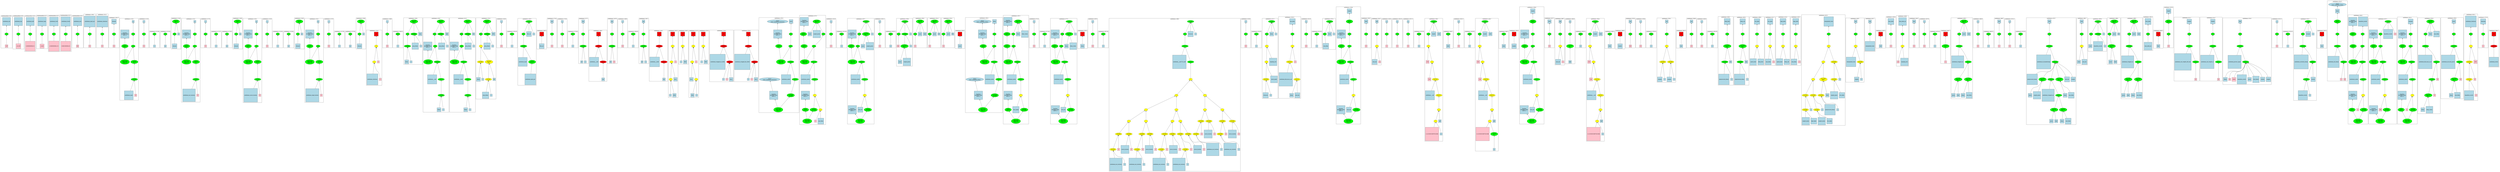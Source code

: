 strict graph "" {
	graph [bb="0,0,32645,2236.7",
		newrank=true
	];
	node [label="\N"];
	{
		graph [rank=same,
			rankdir=LR
		];
		rank2	[height=0.5,
			label="",
			pos="0.5,1775",
			style=invis,
			width=0.013889];
		2	[fillcolor=green,
			height=0.5,
			label="=",
			pos="79.5,1775",
			style="filled,bold",
			width=0.75];
		rank2 -- 2	[pos="1.1172,1775 18.161,1775 35.206,1775 52.25,1775",
			style=invis];
		6	[fillcolor=green,
			height=0.5,
			label="=",
			pos="227.5,1775",
			style="filled,bold",
			width=0.75];
		2 -- 6	[pos="106.67,1775 137.82,1775 168.97,1775 200.12,1775",
			style=invis];
		10	[fillcolor=green,
			height=0.5,
			label="=",
			pos="375.5,1775",
			style="filled,bold",
			width=0.75];
		6 -- 10	[pos="254.67,1775 285.82,1775 316.97,1775 348.12,1775",
			style=invis];
		14	[fillcolor=green,
			height=0.5,
			label="=",
			pos="523.5,1775",
			style="filled,bold",
			width=0.75];
		10 -- 14	[pos="402.67,1775 433.82,1775 464.97,1775 496.12,1775",
			style=invis];
		18	[fillcolor=green,
			height=0.5,
			label="=",
			pos="671.5,1775",
			style="filled,bold",
			width=0.75];
		14 -- 18	[pos="550.67,1775 581.82,1775 612.97,1775 644.12,1775",
			style=invis];
		22	[fillcolor=green,
			height=0.5,
			label="=",
			pos="819.5,1775",
			style="filled,bold",
			width=0.75];
		18 -- 22	[pos="698.67,1775 729.82,1775 760.97,1775 792.12,1775",
			style=invis];
		26	[fillcolor=green,
			height=0.5,
			label="=",
			pos="967.5,1775",
			style="filled,bold",
			width=0.75];
		22 -- 26	[pos="846.67,1775 877.82,1775 908.97,1775 940.12,1775",
			style=invis];
		593	[fillcolor=green,
			height=0.5,
			label="=",
			pos="1122.5,1775",
			style="filled,bold",
			width=0.75];
		26 -- 593	[pos="994.75,1775 1028.2,1775 1061.6,1775 1095.1,1775",
			style=invis];
		596	[fillcolor=green,
			height=0.5,
			label="=",
			pos="1284.5,1775",
			style="filled,bold",
			width=0.75];
		593 -- 596	[pos="1149.7,1775 1185.6,1775 1221.5,1775 1257.4,1775",
			style=invis];
		606	[fillcolor=green,
			height=0.5,
			label="=",
			pos="1433.5,1775",
			style="filled,bold",
			width=0.75];
		596 -- 606	[pos="1311.6,1775 1343.2,1775 1374.8,1775 1406.4,1775",
			style=invis];
		610	[fillcolor=green,
			height=0.5,
			label="=",
			pos="1683.5,1775",
			style="filled,bold",
			width=0.75];
		606 -- 610	[pos="1444.4,1791.9 1457.6,1810.4 1481.5,1839.1 1510.5,1851 1557.8,1870.4 1579.7,1873.7 1625.5,1851 1650,1838.9 1667,1810.8 1676,1792.4",
			style=invis];
		623	[fillcolor=green,
			height=0.5,
			label="=",
			pos="1819.5,1775",
			style="filled,bold",
			width=0.75];
		610 -- 623	[pos="1710.6,1775 1737.8,1775 1765,1775 1792.3,1775",
			style=invis];
		631	[fillcolor=green,
			height=0.5,
			label="++",
			pos="1952.5,1775",
			style="filled,bold",
			width=0.75];
		623 -- 631	[pos="1846.5,1775 1872.7,1775 1899,1775 1925.2,1775",
			style=invis];
		633	[fillcolor=green,
			height=0.5,
			label="++",
			pos="2088.5,1775",
			style="filled,bold",
			width=0.75];
		631 -- 633	[pos="1979.6,1775 2006.8,1775 2034,1775 2061.3,1775",
			style=invis];
		635	[fillcolor=green,
			height=0.5,
			label="^=",
			pos="2195.5,1775",
			style="filled,bold",
			width=0.75];
		633 -- 635	[pos="2115.7,1775 2133.2,1775 2150.8,1775 2168.4,1775",
			style=invis];
		639	[fillcolor=green,
			height=0.5,
			label="=",
			pos="2470.5,1775",
			style="filled,bold",
			width=0.75];
		635 -- 639	[pos="2200.4,1792.9 2206.5,1811.2 2218.8,1838.6 2240.5,1851 2273.7,1869.9 2378.2,1868 2412.5,1851 2437,1838.9 2454,1810.8 2463,1792.4",
			style=invis];
		652	[fillcolor=green,
			height=0.5,
			label="=",
			pos="2606.5,1775",
			style="filled,bold",
			width=0.75];
		639 -- 652	[pos="2497.6,1775 2524.8,1775 2552,1775 2579.3,1775",
			style=invis];
		660	[fillcolor=green,
			height=0.5,
			label="++",
			pos="2739.5,1775",
			style="filled,bold",
			width=0.75];
		652 -- 660	[pos="2633.5,1775 2659.7,1775 2686,1775 2712.2,1775",
			style=invis];
		662	[fillcolor=green,
			height=0.5,
			label="++",
			pos="2875.5,1775",
			style="filled,bold",
			width=0.75];
		660 -- 662	[pos="2766.6,1775 2793.8,1775 2821,1775 2848.3,1775",
			style=invis];
		664	[fillcolor=green,
			height=0.5,
			label="^=",
			pos="2982.5,1775",
			style="filled,bold",
			width=0.75];
		662 -- 664	[pos="2902.7,1775 2920.2,1775 2937.8,1775 2955.4,1775",
			style=invis];
		668	[fillcolor=green,
			height=0.5,
			label="=",
			pos="3257.5,1775",
			style="filled,bold",
			width=0.75];
		664 -- 668	[pos="2987.4,1792.9 2993.5,1811.2 3005.8,1838.6 3027.5,1851 3060.7,1869.9 3165.2,1868 3199.5,1851 3224,1838.9 3241,1810.8 3250,1792.4",
			style=invis];
		681	[fillcolor=green,
			height=0.5,
			label="=",
			pos="3393.5,1775",
			style="filled,bold",
			width=0.75];
		668 -- 681	[pos="3284.6,1775 3311.8,1775 3339,1775 3366.3,1775",
			style=invis];
		689	[fillcolor=green,
			height=0.5,
			label="++",
			pos="3526.5,1775",
			style="filled,bold",
			width=0.75];
		681 -- 689	[pos="3420.5,1775 3446.7,1775 3473,1775 3499.2,1775",
			style=invis];
		691	[fillcolor=green,
			height=0.5,
			label="++",
			pos="3662.5,1775",
			style="filled,bold",
			width=0.75];
		689 -- 691	[pos="3553.6,1775 3580.8,1775 3608,1775 3635.3,1775",
			style=invis];
		693	[fillcolor=green,
			height=0.5,
			label="^=",
			pos="3769.5,1775",
			style="filled,bold",
			width=0.75];
		691 -- 693	[pos="3689.7,1775 3707.2,1775 3724.8,1775 3742.4,1775",
			style=invis];
		697	[fillcolor=green,
			height=0.5,
			label="=",
			pos="4044.5,1775",
			style="filled,bold",
			width=0.75];
		693 -- 697	[pos="3774.4,1792.9 3780.5,1811.2 3792.8,1838.6 3814.5,1851 3847.7,1869.9 3952.2,1868 3986.5,1851 4011,1838.9 4028,1810.8 4037,1792.4",
			style=invis];
		710	[fillcolor=green,
			height=0.5,
			label="=",
			pos="4180.5,1775",
			style="filled,bold",
			width=0.75];
		697 -- 710	[pos="4071.6,1775 4098.8,1775 4126,1775 4153.3,1775",
			style=invis];
		718	[fillcolor=green,
			height=0.5,
			label="++",
			pos="4313.5,1775",
			style="filled,bold",
			width=0.75];
		710 -- 718	[pos="4207.5,1775 4233.7,1775 4260,1775 4286.2,1775",
			style=invis];
		720	[fillcolor=green,
			height=0.5,
			label="++",
			pos="4449.5,1775",
			style="filled,bold",
			width=0.75];
		718 -- 720	[pos="4340.6,1775 4367.8,1775 4395,1775 4422.3,1775",
			style=invis];
		722	[fillcolor=green,
			height=0.5,
			label="^=",
			pos="4556.5,1775",
			style="filled,bold",
			width=0.75];
		720 -- 722	[pos="4476.7,1775 4494.2,1775 4511.8,1775 4529.4,1775",
			style=invis];
		732	[fillcolor=red,
			height=0.65278,
			label="\<ret\>",
			pos="4782.5,1775",
			shape=square,
			style="filled,bold",
			width=0.65278];
		722 -- 732	[pos="4561.4,1792.9 4567.5,1811.2 4579.8,1838.6 4601.5,1851 4616.6,1859.6 4623.7,1855.2 4640.5,1851 4685.5,1839.7 4731.9,1811.1 4758.9,\
1792.4",
			style=invis];
		758	[fillcolor=green,
			height=0.5,
			label="=",
			pos="4929.5,1775",
			style="filled,bold",
			width=0.75];
		732 -- 758	[pos="4806,1775 4838.2,1775 4870.3,1775 4902.5,1775",
			style=invis];
		764	[fillcolor=green,
			height=0.5,
			label="p++",
			pos="5062.5,1775",
			style="filled,bold",
			width=0.75];
		758 -- 764	[pos="4956.5,1775 4982.7,1775 5009,1775 5035.2,1775",
			style=invis];
		767	[fillcolor=green,
			height=0.5,
			label="=",
			pos="5187.5,1775",
			style="filled,bold",
			width=0.75];
		764 -- 767	[pos="5089.8,1775 5113.4,1775 5136.9,1775 5160.4,1775",
			style=invis];
		776	[fillcolor=green,
			height=0.5,
			label="=",
			pos="5547.5,1775",
			style="filled,bold",
			width=0.75];
		767 -- 776	[pos="5192.4,1792.9 5198.5,1811.2 5210.8,1838.6 5232.5,1851 5262.4,1868.1 5353.9,1858.6 5387.5,1851 5441.5,1838.8 5498.7,1806.2 5527.8,\
1787.9",
			style=invis];
		792	[fillcolor=green,
			height=0.5,
			label="=",
			pos="5907.5,1775",
			style="filled,bold",
			width=0.75];
		776 -- 792	[pos="5552.4,1792.9 5558.5,1811.2 5570.8,1838.6 5592.5,1851 5621.7,1867.6 5710.7,1858.2 5743.5,1851 5799,1838.8 5858,1805.8 5887.8,1787.6",
			style=invis];
		808	[fillcolor=green,
			height=0.5,
			label="=",
			pos="6186.5,1775",
			style="filled,bold",
			width=0.75];
		792 -- 808	[pos="5912.4,1792.9 5918.5,1811.2 5930.8,1838.6 5952.5,1851 5980.9,1867.2 6068.9,1862.5 6099.5,1851 6131.2,1839.1 6159,1809.8 6174.2,1791.2",
			style=invis];
		843	[fillcolor=green,
			height=0.5,
			label="=",
			pos="6464.5,1775",
			style="filled,bold",
			width=0.75];
		808 -- 843	[pos="6191.4,1792.9 6197.5,1811.2 6209.8,1838.6 6231.5,1851 6262.4,1868.6 6358.8,1864.9 6391.5,1851 6419.6,1839 6442.1,1810.3 6454.4,1791.8",
			style=invis];
		849	[fillcolor=green,
			height=0.5,
			label="p++",
			pos="6597.5,1775",
			style="filled,bold",
			width=0.75];
		843 -- 849	[pos="6491.5,1775 6517.7,1775 6544,1775 6570.2,1775",
			style=invis];
		851	[fillcolor=green,
			height=0.5,
			label="=",
			pos="6736.5,1775",
			style="filled,bold",
			width=0.75];
		849 -- 851	[pos="6624.6,1775 6652.9,1775 6681.2,1775 6709.4,1775",
			style=invis];
		859	[fillcolor=red,
			height=0.65278,
			label="\<ret\>",
			pos="6977.5,1775",
			shape=square,
			style="filled,bold",
			width=0.65278];
		851 -- 859	[pos="6741.4,1792.9 6747.5,1811.2 6759.8,1838.6 6781.5,1851 6805.2,1864.5 6879.4,1861.7 6904.5,1851 6929.2,1840.5 6949.6,1817 6962.5,1798.9",
			style=invis];
		878	[fillcolor=green,
			height=0.5,
			label="=",
			pos="7106.5,1775",
			style="filled,bold",
			width=0.75];
		859 -- 878	[pos="7001.2,1775 7027.2,1775 7053.3,1775 7079.3,1775",
			style=invis];
		884	[fillcolor=green,
			height=0.5,
			label="=",
			pos="7235.5,1775",
			style="filled,bold",
			width=0.75];
		878 -- 884	[pos="7133.7,1775 7158.6,1775 7183.5,1775 7208.5,1775",
			style=invis];
		890	[fillcolor=green,
			height=0.5,
			label="p++",
			pos="7368.5,1775",
			style="filled,bold",
			width=0.75];
		884 -- 890	[pos="7262.5,1775 7288.7,1775 7315,1775 7341.2,1775",
			style=invis];
		899	[fillcolor=green,
			height=0.5,
			label="=",
			pos="7500.5,1775",
			style="filled,bold",
			width=0.75];
		890 -- 899	[pos="7395.6,1775 7421.5,1775 7447.5,1775 7473.4,1775",
			style=invis];
		904	[fillcolor=red,
			height=0.65278,
			label="\<ret\>",
			pos="7697.5,1775",
			shape=square,
			style="filled,bold",
			width=0.65278];
		899 -- 904	[pos="7527.8,1775 7576.5,1775 7625.3,1775 7674,1775",
			style=invis];
		926	[fillcolor=green,
			height=0.5,
			label="=",
			pos="7876.5,1775",
			style="filled,bold",
			width=0.75];
		904 -- 926	[pos="7721.3,1775 7763.9,1775 7806.6,1775 7849.2,1775",
			style=invis];
		934	[fillcolor=green,
			height=0.5,
			label="=",
			pos="8005.5,1775",
			style="filled,bold",
			width=0.75];
		926 -- 934	[pos="7903.7,1775 7928.6,1775 7953.5,1775 7978.5,1775",
			style=invis];
		940	[fillcolor=green,
			height=0.5,
			label="p++",
			pos="8138.5,1775",
			style="filled,bold",
			width=0.75];
		934 -- 940	[pos="8032.5,1775 8058.7,1775 8085,1775 8111.2,1775",
			style=invis];
		949	[fillcolor=green,
			height=0.5,
			label="=",
			pos="8270.5,1775",
			style="filled,bold",
			width=0.75];
		940 -- 949	[pos="8165.6,1775 8191.5,1775 8217.5,1775 8243.4,1775",
			style=invis];
		954	[fillcolor=red,
			height=0.65278,
			label="\<ret\>",
			pos="8472.5,1775",
			shape=square,
			style="filled,bold",
			width=0.65278];
		949 -- 954	[pos="8297.7,1775 8348.1,1775 8398.5,1775 8448.9,1775",
			style=invis];
		981	[fillcolor=red,
			height=0.65278,
			label="\<ret\>",
			pos="8666.5,1775",
			shape=square,
			style="filled,bold",
			width=0.65278];
		954 -- 981	[pos="8496.4,1775 8545.2,1775 8594.1,1775 8642.9,1775",
			style=invis];
		989	[fillcolor=red,
			height=0.65278,
			label="\<ret\>",
			pos="8800.5,1775",
			shape=square,
			style="filled,bold",
			width=0.65278];
		981 -- 989	[pos="8690.1,1775 8719,1775 8747.9,1775 8776.8,1775",
			style=invis];
		1015	[fillcolor=red,
			height=0.65278,
			label="\<ret\>",
			pos="8943.5,1775",
			shape=square,
			style="filled,bold",
			width=0.65278];
		989 -- 1015	[pos="8824.2,1775 8856.1,1775 8887.9,1775 8919.7,1775",
			style=invis];
		1023	[fillcolor=red,
			height=0.65278,
			label="\<ret\>",
			pos="9077.5,1775",
			shape=square,
			style="filled,bold",
			width=0.65278];
		1015 -- 1023	[pos="8967.1,1775 8996,1775 9024.9,1775 9053.8,1775",
			style=invis];
		1040	[fillcolor=red,
			height=0.65278,
			label="\<ret\>",
			pos="9327.5,1775",
			shape=square,
			style="filled,bold",
			width=0.65278];
		1023 -- 1040	[pos="9101.4,1775 9168.8,1775 9236.2,1775 9303.7,1775",
			style=invis];
		1060	[fillcolor=red,
			height=0.65278,
			label="\<ret\>",
			pos="9645.5,1775",
			shape=square,
			style="filled,bold",
			width=0.65278];
		1040 -- 1060	[pos="9351.1,1775 9441.4,1775 9531.7,1775 9621.9,1775",
			style=invis];
		1091	[fillcolor=green,
			height=0.5,
			label="=",
			pos="10198,1775",
			style="filled,bold",
			width=0.75];
		1060 -- 1091	[pos="9669.1,1792.4 9696.1,1811.1 9742.5,1839.7 9787.5,1851 9851.3,1867 10021,1870.1 10084,1851 10123,1839.1 10161,1808.6 10182,1790",
			style=invis];
		1105	[fillcolor=green,
			height=0.5,
			label="=",
			pos="10626,1775",
			style="filled,bold",
			width=0.75];
		1091 -- 1105	[pos="10213,1790 10233,1808.6 10271,1839.1 10310,1851 10338,1859.8 10554,1865.9 10580,1851 10602,1838.6 10615,1811.2 10621,1792.9",
			style=invis];
		1129	[fillcolor=green,
			height=0.5,
			label="=",
			pos="10728,1775",
			style="filled,bold",
			width=0.75];
		1105 -- 1129	[pos="10653,1775 10669,1775 10685,1775 10701,1775",
			style=invis];
		1137	[fillcolor=green,
			height=0.5,
			label="p++",
			pos="10862,1775",
			style="filled,bold",
			width=0.75];
		1129 -- 1137	[pos="10756,1775 10782,1775 10808,1775 10834,1775",
			style=invis];
		1140	[fillcolor=green,
			height=0.5,
			label="=",
			pos="11092,1775",
			style="filled,bold",
			width=0.75];
		1137 -- 1140	[pos="10872,1791.9 10886,1810.4 10909,1839.1 10938,1851 10983,1869.4 11005,1875 11048,1851 11069,1838.6 11082,1811.2 11088,1792.9",
			style=invis];
		1162	[fillcolor=green,
			height=0.5,
			label="=",
			pos="11368,1775",
			style="filled,bold",
			width=0.75];
		1140 -- 1162	[pos="11097,1792.9 11103,1811.2 11116,1838.6 11138,1851 11167,1867.8 11259,1863.9 11290,1851 11320,1839.1 11343,1810.4 11357,1791.9",
			style=invis];
		1168	[fillcolor=green,
			height=0.5,
			label="p++",
			pos="11504,1775",
			style="filled,bold",
			width=0.75];
		1162 -- 1168	[pos="11395,1775 11422,1775 11449,1775 11476,1775",
			style=invis];
		1171	[fillcolor=green,
			height=0.5,
			label="=",
			pos="11610,1775",
			style="filled,bold",
			width=0.75];
		1168 -- 1171	[pos="11531,1775 11548,1775 11566,1775 11583,1775",
			style=invis];
		1180	[fillcolor=green,
			height=0.5,
			label="=",
			pos="11848,1775",
			style="filled,bold",
			width=0.75];
		1171 -- 1180	[pos="11615,1792.9 11621,1811.2 11634,1838.6 11656,1851 11683,1867 11772,1866.6 11800,1851 11823,1838.7 11836,1811.3 11843,1792.9",
			style=invis];
		1185	[fillcolor=green,
			height=0.5,
			label="=",
			pos="12054,1775",
			style="filled,bold",
			width=0.75];
		1180 -- 1185	[pos="11854,1792.9 11860,1811.2 11873,1838.7 11894,1851 11916,1863.2 11985,1863 12006,1851 12029,1838.7 12042,1811.3 12049,1792.9",
			style=invis];
		1190	[fillcolor=green,
			height=0.5,
			label="=",
			pos="12254,1775",
			style="filled,bold",
			width=0.75];
		1185 -- 1190	[pos="12060,1792.9 12066,1811.2 12079,1838.7 12100,1851 12142,1874.1 12165,1873.7 12206,1851 12229,1838.7 12242,1811.3 12249,1792.9",
			style=invis];
		1195	[fillcolor=red,
			height=0.65278,
			label="\<ret\>",
			pos="12480,1775",
			shape=square,
			style="filled,bold",
			width=0.65278];
		1190 -- 1195	[pos="12260,1792.9 12266,1811.2 12279,1838.7 12300,1851 12342,1874.1 12363,1869.5 12406,1851 12431,1840.5 12452,1817 12465,1798.9",
			style=invis];
		1218	[fillcolor=green,
			height=0.5,
			label="=",
			pos="12920,1775",
			style="filled,bold",
			width=0.75];
		1195 -- 1218	[pos="12494,1798.5 12508,1816.7 12528,1840.4 12554,1851 12608,1874.1 12764,1870.1 12820,1851 12856,1839.1 12888,1809.2 12906,1790.6",
			style=invis];
		1232	[fillcolor=green,
			height=0.5,
			label="=",
			pos="13178,1775",
			style="filled,bold",
			width=0.75];
		1218 -- 1232	[pos="12936,1789.4 12958,1807.9 13000,1839 13042,1851 13080,1862.1 13097,1871 13132,1851 13154,1838.6 13167,1811.2 13173,1792.9",
			style=invis];
		1254	[fillcolor=green,
			height=0.5,
			label="=",
			pos="13456,1775",
			style="filled,bold",
			width=0.75];
		1232 -- 1254	[pos="13183,1792.9 13189,1811.2 13202,1838.7 13224,1851 13254,1868.3 13350,1864.8 13382,1851 13411,1839 13433,1810.3 13445,1791.8",
			style=invis];
		1260	[fillcolor=green,
			height=0.5,
			label="p++",
			pos="13588,1775",
			style="filled,bold",
			width=0.75];
		1254 -- 1260	[pos="13483,1775 13509,1775 13535,1775 13561,1775",
			style=invis];
		1263	[fillcolor=green,
			height=0.5,
			label="=",
			pos="13820,1775",
			style="filled,bold",
			width=0.75];
		1260 -- 1263	[pos="13599,1791.9 13613,1810.4 13636,1839.1 13666,1851 13710,1869.4 13732,1875 13774,1851 13796,1838.6 13809,1811.2 13815,1792.9",
			style=invis];
		1283	[fillcolor=red,
			height=0.65278,
			label="\<ret\>",
			pos="14090,1775",
			shape=square,
			style="filled,bold",
			width=0.65278];
		1263 -- 1283	[pos="13824,1792.9 13830,1811.2 13843,1838.6 13864,1851 13894,1867.8 13986,1864.3 14018,1851 14042,1840.5 14063,1817 14076,1798.9",
			style=invis];
		1315	[fillcolor=green,
			height=0.5,
			label="=",
			pos="14220,1775",
			style="filled,bold",
			width=0.75];
		1283 -- 1315	[pos="14114,1775 14140,1775 14166,1775 14192,1775",
			style=invis];
		1321	[fillcolor=green,
			height=0.5,
			label="p++",
			pos="14352,1775",
			style="filled,bold",
			width=0.75];
		1315 -- 1321	[pos="14247,1775 14273,1775 14299,1775 14325,1775",
			style=invis];
		1324	[fillcolor=green,
			height=0.5,
			label="=",
			pos="15464,1775",
			style="filled,bold",
			width=0.75];
		1321 -- 1324	[pos="14380,1775 14732,1775 15085,1775 15437,1775",
			style=invis];
		1419	[fillcolor=green,
			height=0.5,
			label="=",
			pos="16290,1775",
			style="filled,bold",
			width=0.75];
		1324 -- 1419	[pos="15469,1792.9 15475,1811.2 15488,1838.6 15510,1851 15544,1870.5 16181,1866.4 16218,1851 16246,1839 16268,1810.3 16280,1791.8",
			style=invis];
		1425	[fillcolor=green,
			height=0.5,
			label="p++",
			pos="16424,1775",
			style="filled,bold",
			width=0.75];
		1419 -- 1425	[pos="16318,1775 16344,1775 16370,1775 16396,1775",
			style=invis];
		1427	[fillcolor=green,
			height=0.5,
			label="=",
			pos="16544,1775",
			style="filled,bold",
			width=0.75];
		1425 -- 1427	[pos="16451,1775 16473,1775 16495,1775 16517,1775",
			style=invis];
		1455	[fillcolor=green,
			height=0.5,
			label="=",
			pos="16890,1775",
			style="filled,bold",
			width=0.75];
		1427 -- 1455	[pos="16550,1792.9 16556,1811.2 16569,1838.7 16590,1851 16632,1874.6 16651,1860 16698,1851 16763,1838.6 16834,1804.4 16869,1786.4",
			style=invis];
		1467	[fillcolor=green,
			height=0.5,
			label="=",
			pos="17070,1775",
			style="filled,bold",
			width=0.75];
		1455 -- 1467	[pos="16917,1775 16958,1775 17000,1775 17042,1775",
			style=invis];
		1473	[fillcolor=green,
			height=0.5,
			label="p++",
			pos="17202,1775",
			style="filled,bold",
			width=0.75];
		1467 -- 1473	[pos="17097,1775 17123,1775 17149,1775 17175,1775",
			style=invis];
		1475	[fillcolor=green,
			height=0.5,
			label="-=",
			pos="17310,1775",
			style="filled,bold",
			width=0.75];
		1473 -- 1475	[pos="17230,1775 17247,1775 17265,1775 17282,1775",
			style=invis];
		1491	[fillcolor=green,
			height=0.5,
			label="=",
			pos="17654,1775",
			style="filled,bold",
			width=0.75];
		1475 -- 1491	[pos="17315,1792.9 17321,1811.2 17334,1838.7 17356,1851 17379,1864.2 17574,1863.1 17598,1851 17621,1838.9 17638,1811.1 17646,1792.7",
			style=invis];
		1509	[fillcolor=green,
			height=0.5,
			label="=",
			pos="17870,1775",
			style="filled,bold",
			width=0.75];
		1491 -- 1509	[pos="17681,1775 17735,1775 17789,1775 17843,1775",
			style=invis];
		1519	[fillcolor=green,
			height=0.5,
			label="=",
			pos="18014,1775",
			style="filled,bold",
			width=0.75];
		1509 -- 1519	[pos="17898,1775 17927,1775 17957,1775 17986,1775",
			style=invis];
		1527	[fillcolor=green,
			height=0.5,
			label="=",
			pos="18148,1775",
			style="filled,bold",
			width=0.75];
		1519 -- 1527	[pos="18041,1775 18067,1775 18094,1775 18120,1775",
			style=invis];
		1534	[fillcolor=green,
			height=0.5,
			label="-=",
			pos="18280,1775",
			style="filled,bold",
			width=0.75];
		1527 -- 1534	[pos="18175,1775 18201,1775 18227,1775 18253,1775",
			style=invis];
		1540	[fillcolor=green,
			height=0.5,
			label="=",
			pos="18416,1775",
			style="filled,bold",
			width=0.75];
		1534 -- 1540	[pos="18308,1775 18335,1775 18362,1775 18389,1775",
			style=invis];
		1546	[fillcolor=green,
			height=0.5,
			label="p++",
			pos="18552,1775",
			style="filled,bold",
			width=0.75];
		1540 -- 1546	[pos="18444,1775 18471,1775 18498,1775 18525,1775",
			style=invis];
		1549	[fillcolor=green,
			height=0.5,
			label="=",
			pos="18672,1775",
			style="filled,bold",
			width=0.75];
		1546 -- 1549	[pos="18580,1775 18601,1775 18623,1775 18644,1775",
			style=invis];
		1565	[fillcolor=green,
			height=0.5,
			label="p++",
			pos="18930,1775",
			style="filled,bold",
			width=0.75];
		1549 -- 1565	[pos="18677,1792.9 18683,1811.2 18696,1838.7 18718,1851 18744,1866.2 18828,1863.1 18856,1851 18885,1839 18907,1810.3 18919,1791.8",
			style=invis];
		1569	[fillcolor=green,
			height=0.5,
			label="=",
			pos="19062,1775",
			style="filled,bold",
			width=0.75];
		1565 -- 1569	[pos="18957,1775 18983,1775 19009,1775 19035,1775",
			style=invis];
		1575	[fillcolor=green,
			height=0.5,
			label="p++",
			pos="19198,1775",
			style="filled,bold",
			width=0.75];
		1569 -- 1575	[pos="19090,1775 19117,1775 19144,1775 19171,1775",
			style=invis];
		1578	[fillcolor=green,
			height=0.5,
			label="=",
			pos="19336,1775",
			style="filled,bold",
			width=0.75];
		1575 -- 1578	[pos="19226,1775 19253,1775 19281,1775 19308,1775",
			style=invis];
		1595	[fillcolor=green,
			height=0.5,
			label="p++",
			pos="19628,1775",
			style="filled,bold",
			width=0.75];
		1578 -- 1595	[pos="19341,1792.9 19347,1811.2 19360,1838.7 19382,1851 19415,1870 19520,1866.2 19556,1851 19584,1839 19606,1810.3 19618,1791.8",
			style=invis];
		1597	[fillcolor=red,
			height=0.65278,
			label="\<ret\>",
			pos="19758,1775",
			shape=square,
			style="filled,bold",
			width=0.65278];
		1595 -- 1597	[pos="19656,1775 19682,1775 19708,1775 19734,1775",
			style=invis];
		1610	[fillcolor=green,
			height=0.5,
			label="=",
			pos="20004,1775",
			style="filled,bold",
			width=0.75];
		1597 -- 1610	[pos="19772,1798.5 19786,1816.7 19806,1840.4 19832,1851 19879,1871 19901,1874.3 19948,1851 19971,1838.9 19988,1811.1 19996,1792.7",
			style=invis];
		1628	[fillcolor=green,
			height=0.5,
			label="=",
			pos="20220,1775",
			style="filled,bold",
			width=0.75];
		1610 -- 1628	[pos="20031,1775 20085,1775 20139,1775 20193,1775",
			style=invis];
		1635	[fillcolor=green,
			height=0.5,
			label="=",
			pos="20364,1775",
			style="filled,bold",
			width=0.75];
		1628 -- 1635	[pos="20248,1775 20277,1775 20307,1775 20336,1775",
			style=invis];
		1643	[fillcolor=green,
			height=0.5,
			label="=",
			pos="20498,1775",
			style="filled,bold",
			width=0.75];
		1635 -- 1643	[pos="20391,1775 20417,1775 20444,1775 20470,1775",
			style=invis];
		1650	[fillcolor=green,
			height=0.5,
			label="p++",
			pos="20630,1775",
			style="filled,bold",
			width=0.75];
		1643 -- 1650	[pos="20525,1775 20551,1775 20577,1775 20603,1775",
			style=invis];
		1653	[fillcolor=green,
			height=0.5,
			label="=",
			pos="20750,1775",
			style="filled,bold",
			width=0.75];
		1650 -- 1653	[pos="20658,1775 20679,1775 20701,1775 20722,1775",
			style=invis];
		1669	[fillcolor=green,
			height=0.5,
			label="p++",
			pos="21008,1775",
			style="filled,bold",
			width=0.75];
		1653 -- 1669	[pos="20755,1792.9 20761,1811.2 20774,1838.7 20796,1851 20822,1866.2 20906,1863.1 20934,1851 20963,1839 20985,1810.3 20997,1791.8",
			style=invis];
		1671	[fillcolor=red,
			height=0.65278,
			label="\<ret\>",
			pos="21136,1775",
			shape=square,
			style="filled,bold",
			width=0.65278];
		1669 -- 1671	[pos="21035,1775 21061,1775 21087,1775 21113,1775",
			style=invis];
		1690	[fillcolor=green,
			height=0.5,
			label="=",
			pos="21266,1775",
			style="filled,bold",
			width=0.75];
		1671 -- 1690	[pos="21160,1775 21186,1775 21212,1775 21238,1775",
			style=invis];
		1696	[fillcolor=green,
			height=0.5,
			label="=",
			pos="21394,1775",
			style="filled,bold",
			width=0.75];
		1690 -- 1696	[pos="21293,1775 21318,1775 21343,1775 21367,1775",
			style=invis];
		1702	[fillcolor=green,
			height=0.5,
			label="p++",
			pos="21528,1775",
			style="filled,bold",
			width=0.75];
		1696 -- 1702	[pos="21422,1775 21448,1775 21474,1775 21500,1775",
			style=invis];
		1704	[fillcolor=green,
			height=0.5,
			label="+=",
			pos="21738,1775",
			style="filled,bold",
			width=0.75];
		1702 -- 1704	[pos="21555,1775 21607,1775 21659,1775 21711,1775",
			style=invis];
		1713	[fillcolor=red,
			height=0.65278,
			label="\<ret\>",
			pos="21934,1775",
			shape=square,
			style="filled,bold",
			width=0.65278];
		1704 -- 1713	[pos="21766,1775 21814,1775 21862,1775 21910,1775",
			style=invis];
		1747	[fillcolor=green,
			height=0.5,
			label="=",
			pos="22062,1775",
			style="filled,bold",
			width=0.75];
		1713 -- 1747	[pos="21957,1775 21983,1775 22009,1775 22035,1775",
			style=invis];
		1768	[fillcolor=green,
			height=0.5,
			label="=",
			pos="22192,1775",
			style="filled,bold",
			width=0.75];
		1747 -- 1768	[pos="22090,1775 22115,1775 22140,1775 22164,1775",
			style=invis];
		1774	[fillcolor=green,
			height=0.5,
			label="p++",
			pos="22324,1775",
			style="filled,bold",
			width=0.75];
		1768 -- 1774	[pos="22219,1775 22245,1775 22271,1775 22297,1775",
			style=invis];
		1777	[fillcolor=green,
			height=0.5,
			label="=",
			pos="22512,1775",
			style="filled,bold",
			width=0.75];
		1774 -- 1777	[pos="22352,1775 22396,1775 22441,1775 22485,1775",
			style=invis];
		1784	[fillcolor=green,
			height=0.5,
			label="=",
			pos="22716,1775",
			style="filled,bold",
			width=0.75];
		1777 -- 1784	[pos="22540,1775 22589,1775 22639,1775 22689,1775",
			style=invis];
		1791	[fillcolor=green,
			height=0.5,
			label="=",
			pos="22906,1775",
			style="filled,bold",
			width=0.75];
		1784 -- 1791	[pos="22744,1775 22789,1775 22834,1775 22879,1775",
			style=invis];
		1800	[fillcolor=green,
			height=0.5,
			label="-=",
			pos="23086,1775",
			style="filled,bold",
			width=0.75];
		1791 -- 1800	[pos="22934,1775 22975,1775 23017,1775 23058,1775",
			style=invis];
		1805	[fillcolor=green,
			height=0.5,
			label="=",
			pos="23262,1775",
			style="filled,bold",
			width=0.75];
		1800 -- 1805	[pos="23113,1775 23153,1775 23194,1775 23234,1775",
			style=invis];
		1814	[fillcolor=green,
			height=0.5,
			label="-=",
			pos="23436,1775",
			style="filled,bold",
			width=0.75];
		1805 -- 1814	[pos="23289,1775 23329,1775 23369,1775 23409,1775",
			style=invis];
		1819	[fillcolor=green,
			height=0.5,
			label="=",
			pos="23886,1775",
			style="filled,bold",
			width=0.75];
		1814 -- 1819	[pos="23464,1775 23595,1775 23727,1775 23858,1775",
			style=invis];
		1848	[fillcolor=green,
			height=0.5,
			label="+=",
			pos="24240,1775",
			style="filled,bold",
			width=0.75];
		1819 -- 1848	[pos="23913,1775 24013,1775 24113,1775 24213,1775",
			style=invis];
		1855	[fillcolor=green,
			height=0.5,
			label="+=",
			pos="24428,1775",
			style="filled,bold",
			width=0.75];
		1848 -- 1855	[pos="24268,1775 24312,1775 24357,1775 24401,1775",
			style=invis];
		1858	[fillcolor=red,
			height=0.65278,
			label="\<ret\>",
			pos="24564,1775",
			shape=square,
			style="filled,bold",
			width=0.65278];
		1855 -- 1858	[pos="24456,1775 24484,1775 24512,1775 24540,1775",
			style=invis];
		1902	[fillcolor=green,
			height=0.5,
			label="=",
			pos="24692,1775",
			style="filled,bold",
			width=0.75];
		1858 -- 1902	[pos="24587,1775 24613,1775 24639,1775 24665,1775",
			style=invis];
		1906	[fillcolor=green,
			height=0.5,
			label="=",
			pos="24844,1775",
			style="filled,bold",
			width=0.75];
		1902 -- 1906	[pos="24720,1775 24752,1775 24784,1775 24816,1775",
			style=invis];
		1915	[fillcolor=green,
			height=0.5,
			label="=",
			pos="24994,1775",
			style="filled,bold",
			width=0.75];
		1906 -- 1915	[pos="24871,1775 24903,1775 24934,1775 24966,1775",
			style=invis];
		1935	[fillcolor=green,
			height=0.5,
			label="=",
			pos="25122,1775",
			style="filled,bold",
			width=0.75];
		1915 -- 1935	[pos="25021,1775 25046,1775 25071,1775 25095,1775",
			style=invis];
		1945	[fillcolor=green,
			height=0.5,
			label="p++",
			pos="25256,1775",
			style="filled,bold",
			width=0.75];
		1935 -- 1945	[pos="25150,1775 25176,1775 25202,1775 25228,1775",
			style=invis];
		1963	[fillcolor=red,
			height=0.65278,
			label="\<ret\>",
			pos="25388,1775",
			shape=square,
			style="filled,bold",
			width=0.65278];
		1945 -- 1963	[pos="25283,1775 25310,1775 25337,1775 25364,1775",
			style=invis];
		1966	[fillcolor=green,
			height=0.5,
			label="=",
			pos="25562,1775",
			style="filled,bold",
			width=0.75];
		1963 -- 1966	[pos="25411,1775 25452,1775 25494,1775 25535,1775",
			style=invis];
		1981	[fillcolor=green,
			height=0.5,
			label="=",
			pos="25816,1775",
			style="filled,bold",
			width=0.75];
		1966 -- 1981	[pos="25568,1792.9 25574,1811.2 25587,1838.7 25608,1851 25634,1865.6 25715,1862.7 25742,1851 25771,1839 25793,1810.3 25805,1791.8",
			style=invis];
		1991	[fillcolor=green,
			height=0.5,
			label="p++",
			pos="25948,1775",
			style="filled,bold",
			width=0.75];
		1981 -- 1991	[pos="25843,1775 25869,1775 25895,1775 25921,1775",
			style=invis];
		2010	[fillcolor=green,
			height=0.5,
			label="=",
			pos="26080,1775",
			style="filled,bold",
			width=0.75];
		1991 -- 2010	[pos="25976,1775 26002,1775 26027,1775 26053,1775",
			style=invis];
		2016	[fillcolor=green,
			height=0.5,
			label="=",
			pos="26214,1775",
			style="filled,bold",
			width=0.75];
		2010 -- 2016	[pos="26108,1775 26134,1775 26160,1775 26186,1775",
			style=invis];
		2022	[fillcolor=green,
			height=0.5,
			label="p++",
			pos="26350,1775",
			style="filled,bold",
			width=0.75];
		2016 -- 2022	[pos="26241,1775 26268,1775 26295,1775 26322,1775",
			style=invis];
		2025	[fillcolor=green,
			height=0.5,
			label="=",
			pos="26712,1775",
			style="filled,bold",
			width=0.75];
		2022 -- 2025	[pos="26377,1775 26479,1775 26582,1775 26684,1775",
			style=invis];
		2048	[fillcolor=green,
			height=0.5,
			label="=",
			pos="27142,1775",
			style="filled,bold",
			width=0.75];
		2025 -- 2048	[pos="26739,1775 26864,1775 26989,1775 27114,1775",
			style=invis];
		2057	[fillcolor=green,
			height=0.5,
			label="=",
			pos="27266,1775",
			style="filled,bold",
			width=0.75];
		2048 -- 2057	[pos="27169,1775 27192,1775 27216,1775 27239,1775",
			style=invis];
		2064	[fillcolor=green,
			height=0.5,
			label="=",
			pos="27522,1775",
			style="filled,bold",
			width=0.75];
		2057 -- 2064	[pos="27272,1792.9 27279,1811.3 27292,1838.7 27314,1851 27345,1868.1 27443,1868.1 27474,1851 27496,1838.7 27509,1811.3 27516,1792.9",
			style=invis];
		2071	[fillcolor=green,
			height=0.5,
			label="=",
			pos="27792,1775",
			style="filled,bold",
			width=0.75];
		2064 -- 2071	[pos="27527,1792.9 27533,1811.2 27546,1838.7 27568,1851 27609,1874.1 27628,1864.2 27674,1851 27714,1839 27755,1808.2 27776,1789.7",
			style=invis];
		2084	[fillcolor=green,
			height=0.5,
			label="+=",
			pos="28046,1775",
			style="filled,bold",
			width=0.75];
		2071 -- 2084	[pos="27798,1792.9 27804,1811.2 27817,1838.7 27838,1851 27864,1865.6 27945,1862.7 27972,1851 28001,1839 28023,1810.3 28035,1791.8",
			style=invis];
		2087	[fillcolor=red,
			height=0.65278,
			label="\<ret\>",
			pos="28174,1775",
			shape=square,
			style="filled,bold",
			width=0.65278];
		2084 -- 2087	[pos="28073,1775 28099,1775 28125,1775 28151,1775",
			style=invis];
		2128	[fillcolor=green,
			height=0.5,
			label="=",
			pos="28304,1775",
			style="filled,bold",
			width=0.75];
		2087 -- 2128	[pos="28198,1775 28224,1775 28250,1775 28276,1775",
			style=invis];
		2142	[fillcolor=green,
			height=0.5,
			label="=",
			pos="28566,1775",
			style="filled,bold",
			width=0.75];
		2128 -- 2142	[pos="28331,1775 28400,1775 28470,1775 28539,1775",
			style=invis];
		2148	[fillcolor=green,
			height=0.5,
			label="=",
			pos="28872,1775",
			style="filled,bold",
			width=0.75];
		2142 -- 2148	[pos="28594,1775 28677,1775 28761,1775 28844,1775",
			style=invis];
		2154	[fillcolor=green,
			height=0.5,
			label="=",
			pos="29240,1775",
			style="filled,bold",
			width=0.75];
		2148 -- 2154	[pos="28899,1775 29003,1775 29108,1775 29212,1775",
			style=invis];
		2174	[fillcolor=green,
			height=0.5,
			label="=",
			pos="29724,1775",
			style="filled,bold",
			width=0.75];
		2154 -- 2174	[pos="29267,1775 29410,1775 29553,1775 29696,1775",
			style=invis];
		2180	[fillcolor=green,
			height=0.5,
			label="p++",
			pos="29860,1775",
			style="filled,bold",
			width=0.75];
		2174 -- 2180	[pos="29751,1775 29778,1775 29805,1775 29832,1775",
			style=invis];
		2182	[fillcolor=green,
			height=0.5,
			label="=",
			pos="30042,1775",
			style="filled,bold",
			width=0.75];
		2180 -- 2182	[pos="29887,1775 29929,1775 29972,1775 30014,1775",
			style=invis];
		2193	[fillcolor=red,
			height=0.65278,
			label="\<ret\>",
			pos="30292,1775",
			shape=square,
			style="filled,bold",
			width=0.65278];
		2182 -- 2193	[pos="30046,1792.9 30052,1811.2 30065,1838.6 30086,1851 30112,1865.6 30192,1862.6 30220,1851 30244,1840.5 30265,1817 30278,1798.9",
			style=invis];
		2222	[fillcolor=green,
			height=0.5,
			label="=",
			pos="30492,1775",
			style="filled,bold",
			width=0.75];
		2193 -- 2222	[pos="30316,1775 30366,1775 30415,1775 30464,1775",
			style=invis];
		2244	[fillcolor=green,
			height=0.5,
			label="=",
			pos="30820,1775",
			style="filled,bold",
			width=0.75];
		2222 -- 2244	[pos="30510,1788.5 30536,1806.9 30587,1838.9 30636,1851 30681,1862.2 30697,1868.3 30740,1851 30770,1839.1 30796,1810.1 30809,1791.5",
			style=invis];
		2262	[fillcolor=green,
			height=0.5,
			label="=",
			pos="31072,1775",
			style="filled,bold",
			width=0.75];
		2244 -- 2262	[pos="30834,1790.6 30851,1809.2 30883,1839.1 30918,1851 30963,1866.8 30984,1875 31026,1851 31048,1838.6 31061,1811.2 31067,1792.9",
			style=invis];
		2280	[fillcolor=green,
			height=0.5,
			label="=",
			pos="31480,1775",
			style="filled,bold",
			width=0.75];
		2262 -- 2280	[pos="31076,1792.9 31082,1811.2 31095,1838.6 31116,1851 31146,1867.9 31393,1866.4 31424,1851 31447,1838.9 31464,1811.1 31472,1792.7",
			style=invis];
		2325	[fillcolor=green,
			height=0.5,
			label="=",
			pos="31676,1775",
			style="filled,bold",
			width=0.75];
		2280 -- 2325	[pos="31507,1775 31554,1775 31602,1775 31649,1775",
			style=invis];
		2338	[fillcolor=green,
			height=0.5,
			label="=",
			pos="32050,1775",
			style="filled,bold",
			width=0.75];
		2325 -- 2338	[pos="31682,1792.9 31688,1811.2 31701,1838.7 31722,1851 31780,1883.5 31807,1864.3 31872,1851 31932,1838.7 31997,1805.1 32029,1787",
			style=invis];
		2358	[fillcolor=green,
			height=0.5,
			label="+=",
			pos="32274,1775",
			style="filled,bold",
			width=0.75];
		2338 -- 2358	[pos="32077,1775 32133,1775 32190,1775 32246,1775",
			style=invis];
		2378	[fillcolor=green,
			height=0.5,
			label="=",
			pos="32434,1775",
			style="filled,bold",
			width=0.75];
		2358 -- 2378	[pos="32301,1775 32336,1775 32372,1775 32407,1775",
			style=invis];
		2402	[fillcolor=red,
			height=0.65278,
			label="\<ret\>",
			pos="32570,1775",
			shape=square,
			style="filled,bold",
			width=0.65278];
		2378 -- 2402	[pos="32462,1775 32490,1775 32518,1775 32546,1775",
			style=invis];
		end	[height=0.5,
			label="",
			pos="32644,1775",
			style=invis,
			width=0.013889];
		2402 -- end	[pos="32593,1775 32610,1775 32627,1775 32644,1775",
			style=invis];
	}
	subgraph cluster758 {
		graph [bb="4869.5,1594,4990.5,1987",
			label="audiobeam.c:148:9",
			lheight=0.21,
			lp="4930,1975.5",
			lwidth=1.46
		];
		758;
		760	[fillcolor=pink,
			height=0.5,
			label=0,
			pos="4929.5,1620",
			shape=square,
			style=filled,
			width=0.5];
		758 -- 760	[dir=back,
			pos="s,4929.5,1756.7 4929.5,1746.5 4929.5,1715.2 4929.5,1664.8 4929.5,1638.4"];
		759	[fillcolor=lightblue,
			height=0.5,
			label=i,
			pos="4929.5,1938",
			shape=square,
			style=filled,
			width=0.5];
		759 -- 758	[dir=back,
			pos="s,4929.5,1919.8 4929.5,1909.4 4929.5,1876 4929.5,1820.9 4929.5,1793.1"];
	}
	subgraph cluster732 {
		graph [bb="4653.5,1115,4861.5,1829.5",
			label="audiobeam.c:134:3",
			lheight=0.21,
			lp="4757.5,1818",
			lwidth=1.46
		];
		732;
		733	[fillcolor=yellow,
			height=0.5,
			label="!=",
			pos="4782.5,1620",
			style=filled,
			width=0.75];
		732 -- 733	[dir=back,
			pos="s,4782.5,1751.4 4782.5,1741.4 4782.5,1709.9 4782.5,1663.4 4782.5,1638.4"];
		734	[fillcolor=yellow,
			height=0.5,
			label="+",
			pos="4751.5,1418.5",
			style=filled,
			width=0.75];
		733 -- 734	[dir=back,
			pos="s,4779.9,1602 4778.3,1592 4771.8,1550.2 4759.5,1471.1 4754.1,1436.5"];
		737	[fillcolor=pink,
			height=0.5,
			label=0,
			pos="4814.5,1418.5",
			shape=square,
			style=filled,
			width=0.5];
		733 -- 737	[dir=back,
			pos="s,4785.2,1602 4786.8,1592 4793.5,1550.3 4806.2,1471.5 4811.7,1436.7"];
		735	[fillcolor=lightblue,
			height=1.9167,
			label=audiobeam_checksum,
			pos="4730.5,1192",
			shape=square,
			style=filled,
			width=1.9167];
		734 -- 735	[dir=back,
			pos="s,4749.9,1400.3 4748.9,1389.9 4745.9,1358 4740.9,1304.3 4736.9,1261.1"];
		736	[fillcolor=pink,
			height=0.5,
			label=1,
			pos="4835.5,1192",
			shape=square,
			style=filled,
			width=0.5];
		734 -- 736	[dir=back,
			pos="s,4756.3,1400.6 4759.2,1391 4765.7,1369.7 4775.8,1339.4 4787.5,1314 4795.2,1297.2 4801,1294.9 4808.5,1278 4818.6,1255.2 4826.7,1227.5 \
4831.3,1210"];
	}
	subgraph cluster1491 {
		graph [bb="17476,608.02,17802,2136",
			label="audiobeam.c:328:9",
			lheight=0.21,
			lp="17640,2124.5",
			lwidth=1.46
		];
		1491;
		1495	[fillcolor=green,
			height=0.5,
			label=Cast,
			pos="17654,1620",
			style=filled,
			width=0.75];
		1491 -- 1495	[dir=back,
			pos="s,17654,1756.7 17654,1746.5 17654,1715.2 17654,1664.8 17654,1638.4"];
		1496	[fillcolor=green,
			height=1.041,
			label="Typename
name: None
quals: []",
			pos="17544,1418.5",
			style=filled,
			width=1.6303];
		1495 -- 1496	[dir=back,
			pos="s,17645,1602.7 17640,1593.5 17620,1558.1 17585,1494 17563,1454.2"];
		1500	[fillcolor=green,
			height=0.5,
			label=FuncCall,
			pos="17664,1418.5",
			style=filled,
			width=1.1916];
		1495 -- 1500	[dir=back,
			pos="s,17654,1602 17655,1591.7 17657,1550 17662,1471.5 17664,1436.7"];
		1501	[fillcolor=lightblue,
			height=1.6806,
			label=audiobeam_malloc,
			pos="17586,1192",
			shape=square,
			style=filled,
			width=1.6806];
		1500 -- 1501	[dir=back,
			pos="s,17659,1400.6 17655,1391 17643,1357.1 17622,1297.6 17606,1252.6"];
		1502	[fillcolor=green,
			height=0.5,
			label=ExprList,
			pos="17706,1192",
			style=filled,
			width=1.1555];
		1500 -- 1502	[dir=back,
			pos="s,17668,1400.3 17669,1390.2 17678,1343.3 17695,1248.6 17702,1210"];
		1492	[fillcolor=green,
			height=0.74639,
			label="PtrDecl
quals: []",
			pos="17654,1938",
			style=filled,
			width=1.2178];
		1492 -- 1491	[dir=back,
			pos="s,17654,1910.8 17654,1900.5 17654,1866.9 17654,1818.7 17654,1793.3"];
		1493	[fillcolor=lightblue,
			height=0.81944,
			label=weights,
			pos="17654,2075.5",
			shape=square,
			style=filled,
			width=0.81944];
		1493 -- 1492	[dir=back,
			pos="s,17654,2045.8 17654,2035.8 17654,2013.1 17654,1985 17654,1964.9"];
		1503	[fillcolor=yellow,
			height=0.5,
			label="*",
			pos="17706,985.5",
			style=filled,
			width=0.75];
		1502 -- 1503	[dir=back,
			pos="s,17706,1173.9 17706,1163.7 17706,1120.9 17706,1039.2 17706,1003.7"];
		1497	[fillcolor=green,
			height=0.74639,
			label="PtrDecl
quals: []",
			pos="17544,1620",
			style=filled,
			width=1.2178];
		1497 -- 1496	[dir=back,
			pos="s,17544,1592.9 17544,1582.9 17544,1547 17544,1492.2 17544,1456.1"];
		1498	[fillcolor=lightblue,
			height=1.4722,
			label="TypeDecl
declname: None
quals: []",
			pos="17544,1775",
			shape=square,
			style=filled,
			width=1.4722];
		1498 -- 1497	[dir=back,
			pos="s,17544,1721.8 17544,1711.6 17544,1689.1 17544,1665 17544,1647.2"];
		1504	[fillcolor=lightblue,
			height=0.95833,
			label=num_mic,
			pos="17644,801",
			shape=square,
			style=filled,
			width=0.95833];
		1503 -- 1504	[dir=back,
			pos="s,17700,967.66 17696,958 17686,925.68 17667,871 17655,835.71"];
		1505	[fillcolor=green,
			height=0.74639,
			label="UnaryOp
op: sizeof",
			pos="17746,801",
			style=filled,
			width=1.3749];
		1503 -- 1505	[dir=back,
			pos="s,17709,967.66 17711,957.71 17719,922.8 17732,862.19 17740,827.78"];
		1506	[fillcolor=green,
			height=1.041,
			label="Typename
name: None
quals: []",
			pos="17640,653.5",
			style=filled,
			width=1.6303];
		1505 -- 1506	[dir=back,
			pos="s,17728,775.65 17722,767.3 17704,743.55 17681,711.52 17664,687.67"];
		1507	[fillcolor=lightblue,
			height=1.4722,
			label="TypeDecl
declname: None
quals: []",
			pos="17538,801",
			shape=square,
			style=filled,
			width=1.4722];
		1507 -- 1506	[dir=back,
			pos="s,17574,747.88 17580,739.37 17592,721.85 17605,703.35 17616,688.12"];
	}
	subgraph cluster722 {
		graph [bb="4521.5,1582,4645.5,1995.9",
			label="audiobeam.c:128:6",
			lheight=0.21,
			lp="4583.5,1984.4",
			lwidth=1.46
		];
		722;
		725	[fillcolor=lightblue,
			height=0.83333,
			label=bitmask,
			pos="4559.5,1620",
			shape=square,
			style=filled,
			width=0.83333];
		722 -- 725	[dir=back,
			pos="s,4556.8,1756.7 4557,1746.4 4557.6,1719.2 4558.4,1677.9 4558.9,1650.2"];
		723	[fillcolor=green,
			height=0.74639,
			label="UnaryOp
op: *",
			pos="4583.5,1938",
			style=filled,
			width=1.316];
		723 -- 722	[dir=back,
			pos="s,4579.2,1911.1 4577.5,1901.2 4571.8,1867.5 4563.6,1818.5 4559.3,1792.9"];
		724	[fillcolor=lightblue,
			height=0.5,
			label=p,
			pos="4619.5,1775",
			shape=square,
			style=filled,
			width=0.5];
		723 -- 724	[dir=back,
			pos="s,4589.3,1911.1 4591.5,1901.3 4599,1867.7 4609.9,1819.1 4615.6,1793.4"];
	}
	subgraph cluster720 {
		graph [bb="4385.5,1594,4513.5,1824",
			label="audiobeam.c:127:64",
			lheight=0.21,
			lp="4449.5,1812.5",
			lwidth=1.56
		];
		720;
		721	[fillcolor=lightblue,
			height=0.5,
			label=p,
			pos="4449.5,1620",
			shape=square,
			style=filled,
			width=0.5];
		720 -- 721	[dir=back,
			pos="s,4449.5,1756.7 4449.5,1746.5 4449.5,1715.2 4449.5,1664.8 4449.5,1638.4"];
	}
	subgraph cluster718 {
		graph [bb="4249.5,1594,4377.5,1824",
			label="audiobeam.c:127:59",
			lheight=0.21,
			lp="4313.5,1812.5",
			lwidth=1.56
		];
		718;
		719	[fillcolor=lightblue,
			height=0.5,
			label=i,
			pos="4313.5,1620",
			shape=square,
			style=filled,
			width=0.5];
		718 -- 719	[dir=back,
			pos="s,4313.5,1756.7 4313.5,1746.5 4313.5,1715.2 4313.5,1664.8 4313.5,1638.4"];
	}
	subgraph cluster710 {
		graph [bb="4120.5,1594,4241.5,1987",
			label="audiobeam.c:127:9",
			lheight=0.21,
			lp="4181,1975.5",
			lwidth=1.46
		];
		710;
		712	[fillcolor=pink,
			height=0.5,
			label=0,
			pos="4180.5,1620",
			shape=square,
			style=filled,
			width=0.5];
		710 -- 712	[dir=back,
			pos="s,4180.5,1756.7 4180.5,1746.5 4180.5,1715.2 4180.5,1664.8 4180.5,1638.4"];
		711	[fillcolor=lightblue,
			height=0.5,
			label=i,
			pos="4180.5,1938",
			shape=square,
			style=filled,
			width=0.5];
		711 -- 710	[dir=back,
			pos="s,4180.5,1919.8 4180.5,1909.4 4180.5,1876 4180.5,1820.9 4180.5,1793.1"];
	}
	subgraph cluster1475 {
		graph [bb="17274,1575,17468,1987",
			label="audiobeam.c:322:5",
			lheight=0.21,
			lp="17372,1975.5",
			lwidth=1.46
		];
		1475;
		1479	[fillcolor=lightblue,
			height=1.0278,
			label=min_delay,
			pos="17320,1620",
			shape=square,
			style=filled,
			width=1.0278];
		1475 -- 1479	[dir=back,
			pos="s,17311,1756.7 17311,1746.5 17313,1721.5 17315,1684.4 17317,1657"];
		1476	[fillcolor=green,
			height=0.5,
			label=ArrayRef,
			pos="17380,1938",
			style=filled,
			width=1.2277];
		1476 -- 1475	[dir=back,
			pos="s,17373,1920.1 17369,1910.5 17354,1877.1 17329,1820.6 17317,1792.7"];
		1477	[fillcolor=lightblue,
			height=0.70833,
			label=delays,
			pos="17380,1775",
			shape=square,
			style=filled,
			width=0.70833];
		1476 -- 1477	[dir=back,
			pos="s,17380,1919.8 17380,1909.4 17380,1878.9 17380,1830 17380,1800.7"];
		1478	[fillcolor=lightblue,
			height=0.5,
			label=i,
			pos="17442,1775",
			shape=square,
			style=filled,
			width=0.5];
		1476 -- 1478	[dir=back,
			pos="s,17387,1920.1 17391,1910.6 17403,1877.3 17425,1821.3 17436,1793.2"];
	}
	subgraph cluster1473 {
		graph [bb="17138,1594,17266,1824",
			label="audiobeam.c:321:29",
			lheight=0.21,
			lp="17202,1812.5",
			lwidth=1.56
		];
		1473;
		1474	[fillcolor=lightblue,
			height=0.5,
			label=i,
			pos="17202,1620",
			shape=square,
			style=filled,
			width=0.5];
		1473 -- 1474	[dir=back,
			pos="s,17202,1756.7 17202,1746.5 17202,1715.2 17202,1664.8 17202,1638.4"];
	}
	subgraph cluster697 {
		graph [bb="3866.5,894.5,4112.5,1987",
			label="audiobeam.c:125:3",
			lheight=0.21,
			lp="3989.5,1975.5",
			lwidth=1.46
		];
		697;
		699	[fillcolor=green,
			height=0.5,
			label=Cast,
			pos="4044.5,1620",
			style=filled,
			width=0.75];
		697 -- 699	[dir=back,
			pos="s,4044.5,1756.7 4044.5,1746.5 4044.5,1715.2 4044.5,1664.8 4044.5,1638.4"];
		700	[fillcolor=green,
			height=1.041,
			label="Typename
name: None
quals: []",
			pos="3933.5,1418.5",
			style=filled,
			width=1.6303];
		699 -- 700	[dir=back,
			pos="s,4035.4,1602.7 4030.3,1593.5 4010.6,1558.1 3974.9,1494 3952.8,1454.2"];
		704	[fillcolor=green,
			height=0.74639,
			label="UnaryOp
op: &",
			pos="4057.5,1418.5",
			style=filled,
			width=1.316];
		699 -- 704	[dir=back,
			pos="s,4045.6,1602 4046.3,1591.5 4048.8,1552.9 4053.3,1483.2 4055.8,1445.4"];
		705	[fillcolor=green,
			height=0.5,
			label=ArrayRef,
			pos="4057.5,1192",
			style=filled,
			width=1.2277];
		704 -- 705	[dir=back,
			pos="s,4057.5,1391.3 4057.5,1381.1 4057.5,1332 4057.5,1246.4 4057.5,1210.1"];
		698	[fillcolor=lightblue,
			height=0.5,
			label=p,
			pos="4044.5,1938",
			shape=square,
			style=filled,
			width=0.5];
		698 -- 697	[dir=back,
			pos="s,4044.5,1919.8 4044.5,1909.4 4044.5,1876 4044.5,1820.9 4044.5,1793.1"];
		706	[fillcolor=lightblue,
			height=2.3056,
			label=audiobeam_origin_location,
			pos="3962.5,985.5",
			shape=square,
			style=filled,
			width=2.3056];
		705 -- 706	[dir=back,
			pos="s,4049.7,1174.3 4045.4,1165 4034.2,1140.8 4016.7,1103.2 4000.7,1068.8"];
		707	[fillcolor=pink,
			height=0.5,
			label=0,
			pos="4081.5,985.5",
			shape=square,
			style=filled,
			width=0.5];
		705 -- 707	[dir=back,
			pos="s,4059.5,1173.9 4060.7,1163.9 4065.7,1121.2 4075.3,1039.2 4079.5,1003.7"];
		701	[fillcolor=green,
			height=0.74639,
			label="PtrDecl
quals: []",
			pos="3933.5,1620",
			style=filled,
			width=1.2178];
		701 -- 700	[dir=back,
			pos="s,3933.5,1592.9 3933.5,1582.9 3933.5,1547 3933.5,1492.2 3933.5,1456.1"];
		702	[fillcolor=lightblue,
			height=1.4722,
			label="TypeDecl
declname: None
quals: []",
			pos="3933.5,1775",
			shape=square,
			style=filled,
			width=1.4722];
		702 -- 701	[dir=back,
			pos="s,3933.5,1721.8 3933.5,1711.6 3933.5,1689.1 3933.5,1665 3933.5,1647.2"];
	}
	subgraph cluster693 {
		graph [bb="3734.5,1582,3858.5,1995.9",
			label="audiobeam.c:123:6",
			lheight=0.21,
			lp="3796.5,1984.4",
			lwidth=1.46
		];
		693;
		696	[fillcolor=lightblue,
			height=0.83333,
			label=bitmask,
			pos="3772.5,1620",
			shape=square,
			style=filled,
			width=0.83333];
		693 -- 696	[dir=back,
			pos="s,3769.8,1756.7 3770,1746.4 3770.6,1719.2 3771.4,1677.9 3771.9,1650.2"];
		694	[fillcolor=green,
			height=0.74639,
			label="UnaryOp
op: *",
			pos="3796.5,1938",
			style=filled,
			width=1.316];
		694 -- 693	[dir=back,
			pos="s,3792.2,1911.1 3790.5,1901.2 3784.8,1867.5 3776.6,1818.5 3772.3,1792.9"];
		695	[fillcolor=lightblue,
			height=0.5,
			label=p,
			pos="3832.5,1775",
			shape=square,
			style=filled,
			width=0.5];
		694 -- 695	[dir=back,
			pos="s,3802.3,1911.1 3804.5,1901.3 3812,1867.7 3822.9,1819.1 3828.6,1793.4"];
	}
	subgraph cluster691 {
		graph [bb="3598.5,1594,3726.5,1824",
			label="audiobeam.c:122:64",
			lheight=0.21,
			lp="3662.5,1812.5",
			lwidth=1.56
		];
		691;
		692	[fillcolor=lightblue,
			height=0.5,
			label=p,
			pos="3662.5,1620",
			shape=square,
			style=filled,
			width=0.5];
		691 -- 692	[dir=back,
			pos="s,3662.5,1756.7 3662.5,1746.5 3662.5,1715.2 3662.5,1664.8 3662.5,1638.4"];
	}
	subgraph cluster689 {
		graph [bb="3462.5,1594,3590.5,1824",
			label="audiobeam.c:122:59",
			lheight=0.21,
			lp="3526.5,1812.5",
			lwidth=1.56
		];
		689;
		690	[fillcolor=lightblue,
			height=0.5,
			label=i,
			pos="3526.5,1620",
			shape=square,
			style=filled,
			width=0.5];
		689 -- 690	[dir=back,
			pos="s,3526.5,1756.7 3526.5,1746.5 3526.5,1715.2 3526.5,1664.8 3526.5,1638.4"];
	}
	subgraph cluster1467 {
		graph [bb="17010,1594,17130,1987",
			label="audiobeam.c:321:9",
			lheight=0.21,
			lp="17070,1975.5",
			lwidth=1.46
		];
		1467;
		1469	[fillcolor=pink,
			height=0.5,
			label=0,
			pos="17070,1620",
			shape=square,
			style=filled,
			width=0.5];
		1467 -- 1469	[dir=back,
			pos="s,17070,1756.7 17070,1746.5 17070,1715.2 17070,1664.8 17070,1638.4"];
		1468	[fillcolor=lightblue,
			height=0.5,
			label=i,
			pos="17070,1938",
			shape=square,
			style=filled,
			width=0.5];
		1468 -- 1467	[dir=back,
			pos="s,17070,1919.8 17070,1909.4 17070,1876 17070,1820.9 17070,1793.1"];
	}
	subgraph cluster1966 {
		graph [bb="25456,939,25748,1995.9",
			label="audiobeam.c:462:5",
			lheight=0.21,
			lp="25602,1984.4",
			lwidth=1.46
		];
		1966;
		1970	[fillcolor=green,
			height=0.5,
			label=FuncCall,
			pos="25562,1620",
			style=filled,
			width=1.1916];
		1966 -- 1970	[dir=back,
			pos="s,25562,1756.7 25562,1746.5 25562,1715.2 25562,1664.8 25562,1638.4"];
		1971	[fillcolor=lightblue,
			height=2.125,
			label=audiobeam_wrapped_inc,
			pos="25542,1418.5",
			shape=square,
			style=filled,
			width=2.125];
		1970 -- 1971	[dir=back,
			pos="s,25561,1602 25560,1591.9 25557,1567.2 25553,1529.4 25549,1495.4"];
		1972	[fillcolor=green,
			height=0.5,
			label=ExprList,
			pos="25678,1418.5",
			style=filled,
			width=1.1555];
		1970 -- 1972	[dir=back,
			pos="s,25575,1602.5 25581,1594.4 25594,1575.3 25613,1548.1 25628,1523 25645,1493.4 25661,1457.2 25670,1436.4"];
		1973	[fillcolor=green,
			height=0.74639,
			label="StructRef
type: ->",
			pos="25554,1192",
			style=filled,
			width=1.3356];
		1972 -- 1973	[dir=back,
			pos="s,25670,1400.8 25666,1391.5 25656,1370.3 25642,1339.9 25628,1314 25609,1279.8 25585,1241.8 25570,1217.6"];
		1976	[fillcolor=green,
			height=0.74639,
			label="StructRef
type: ->",
			pos="25678,1192",
			style=filled,
			width=1.3356];
		1972 -- 1976	[dir=back,
			pos="s,25678,1400.3 25678,1390.1 25678,1346.5 25678,1261.8 25678,1219.1"];
		1967	[fillcolor=green,
			height=0.74639,
			label="StructRef
type: ->",
			pos="25632,1938",
			style=filled,
			width=1.3356];
		1967 -- 1966	[dir=back,
			pos="s,25621,1911.5 25617,1902 25603,1868.1 25581,1818.2 25570,1792.5"];
		1968	[fillcolor=lightblue,
			height=0.68056,
			label=queue,
			pos="25632,1775",
			shape=square,
			style=filled,
			width=0.68056];
		1967 -- 1968	[dir=back,
			pos="s,25632,1910.8 25632,1900.4 25632,1869.5 25632,1826.1 25632,1799.6"];
		1969	[fillcolor=lightblue,
			height=0.58333,
			label=head,
			pos="25696,1775",
			shape=square,
			style=filled,
			width=0.58333];
		1967 -- 1969	[dir=back,
			pos="s,25643,1911.5 25646,1902 25659,1869.7 25678,1822.8 25688,1796.3"];
		1974	[fillcolor=lightblue,
			height=0.68056,
			label=queue,
			pos="25490,985.5",
			shape=square,
			style=filled,
			width=0.68056];
		1973 -- 1974	[dir=back,
			pos="s,25545,1165.1 25542,1155.4 25529,1113.7 25508,1046 25497,1010.3"];
		1975	[fillcolor=lightblue,
			height=0.58333,
			label=head,
			pos="25554,985.5",
			shape=square,
			style=filled,
			width=0.58333];
		1973 -- 1975	[dir=back,
			pos="s,25554,1165.1 25554,1155 25554,1111.9 25554,1041.2 25554,1006.7"];
		1977	[fillcolor=lightblue,
			height=0.70833,
			label=delays,
			pos="25618,985.5",
			shape=square,
			style=filled,
			width=0.70833];
		1976 -- 1977	[dir=back,
			pos="s,25670,1165.1 25667,1155.4 25655,1114.2 25636,1047.2 25626,1011.2"];
		1978	[fillcolor=lightblue,
			height=1.0694,
			label=max_delay,
			pos="25700,985.5",
			shape=square,
			style=filled,
			width=1.0694];
		1976 -- 1978	[dir=back,
			pos="s,25680,1165.1 25682,1154.9 25686,1118.2 25692,1061.6 25696,1024.3"];
	}
	subgraph cluster681 {
		graph [bb="3333.5,1594,3454.5,1987",
			label="audiobeam.c:122:9",
			lheight=0.21,
			lp="3394,1975.5",
			lwidth=1.46
		];
		681;
		683	[fillcolor=pink,
			height=0.5,
			label=0,
			pos="3393.5,1620",
			shape=square,
			style=filled,
			width=0.5];
		681 -- 683	[dir=back,
			pos="s,3393.5,1756.7 3393.5,1746.5 3393.5,1715.2 3393.5,1664.8 3393.5,1638.4"];
		682	[fillcolor=lightblue,
			height=0.5,
			label=i,
			pos="3393.5,1938",
			shape=square,
			style=filled,
			width=0.5];
		682 -- 681	[dir=back,
			pos="s,3393.5,1919.8 3393.5,1909.4 3393.5,1876 3393.5,1820.9 3393.5,1793.1"];
	}
	subgraph cluster1015 {
		graph [bb="8869.5,954,9009.5,1829.5",
			label="audiobeam.c:211:5",
			lheight=0.21,
			lp="8939.5,1818",
			lwidth=1.46
		];
		1015;
		1016	[fillcolor=yellow,
			height=0.5,
			label="+",
			pos="8943.5,1620",
			style=filled,
			width=0.75];
		1015 -- 1016	[dir=back,
			pos="s,8943.5,1751.4 8943.5,1741.4 8943.5,1709.9 8943.5,1663.4 8943.5,1638.4"];
		1017	[fillcolor=yellow,
			height=0.5,
			label="-",
			pos="8912.5,1418.5",
			style=filled,
			width=0.75];
		1016 -- 1017	[dir=back,
			pos="s,8940.9,1602 8939.3,1592 8932.8,1550.2 8920.5,1471.1 8915.1,1436.5"];
		1022	[fillcolor=pink,
			height=0.5,
			label=1,
			pos="8975.5,1418.5",
			shape=square,
			style=filled,
			width=0.5];
		1016 -- 1022	[dir=back,
			pos="s,8946.2,1602 8947.8,1592 8954.5,1550.3 8967.2,1471.5 8972.7,1436.7"];
		1018	[fillcolor=lightblue,
			height=0.70833,
			label=max_i,
			pos="8903.5,1192",
			shape=square,
			style=filled,
			width=0.70833];
		1017 -- 1018	[dir=back,
			pos="s,8911.8,1400.3 8911.4,1390 8909.6,1345.8 8906.2,1259.9 8904.5,1217.6"];
		1019	[fillcolor=yellow,
			height=0.5,
			label="-",
			pos="8974.5,1192",
			style=filled,
			width=0.75];
		1017 -- 1019	[dir=back,
			pos="s,8917.2,1400.6 8919.8,1390.9 8932.8,1344.1 8959.2,1248.4 8969.9,1209.8"];
		1020	[fillcolor=lightblue,
			height=0.65278,
			label=offset,
			pos="8918.5,985.5",
			shape=square,
			style=filled,
			width=0.65278];
		1019 -- 1020	[dir=back,
			pos="s,8969.8,1173.9 8967.2,1164.2 8956,1123.6 8935.1,1047.2 8924.7,1009.2"];
		1021	[fillcolor=lightblue,
			height=0.5,
			label=i,
			pos="8978.5,985.5",
			shape=square,
			style=filled,
			width=0.5];
		1019 -- 1021	[dir=back,
			pos="s,8974.8,1173.9 8975,1163.7 8975.9,1120.9 8977.5,1039.2 8978.2,1003.7"];
	}
	subgraph cluster1218 {
		graph [bb="12548,755.52,13028,1995.9",
			label="audiobeam.c:263:3",
			lheight=0.21,
			lp="12788,1984.4",
			lwidth=1.46
		];
		1218;
		1220	[fillcolor=green,
			height=0.5,
			label=Cast,
			pos="12918,1620",
			style=filled,
			width=0.75];
		1218 -- 1220	[dir=back,
			pos="s,12919,1756.7 12919,1746.5 12919,1715.2 12918,1664.8 12918,1638.4"];
		1221	[fillcolor=green,
			height=1.041,
			label="Typename
name: None
quals: []",
			pos="12794,1418.5",
			style=filled,
			width=1.6303];
		1220 -- 1221	[dir=back,
			pos="s,12908,1603 12902,1594.3 12880,1558.9 12840,1493.6 12815,1453.6"];
		1225	[fillcolor=green,
			height=0.5,
			label=FuncCall,
			pos="12918,1418.5",
			style=filled,
			width=1.1916];
		1220 -- 1225	[dir=back,
			pos="s,12918,1602 12918,1591.7 12918,1550 12918,1471.5 12918,1436.7"];
		1226	[fillcolor=lightblue,
			height=1.6806,
			label=audiobeam_malloc,
			pos="12858,1192",
			shape=square,
			style=filled,
			width=1.6806];
		1225 -- 1226	[dir=back,
			pos="s,12913,1400.3 12910,1390.2 12901,1356.3 12886,1297.4 12874,1252.9"];
		1227	[fillcolor=green,
			height=0.5,
			label=ExprList,
			pos="12978,1192",
			style=filled,
			width=1.1555];
		1225 -- 1227	[dir=back,
			pos="s,12922,1400.3 12925,1390.5 12938,1343.7 12963,1248.7 12974,1210"];
		1219	[fillcolor=lightblue,
			height=0.70833,
			label=delays,
			pos="12920,1938",
			shape=square,
			style=filled,
			width=0.70833];
		1219 -- 1218	[dir=back,
			pos="s,12920,1912.2 12920,1901.9 12920,1868.3 12920,1818.9 12920,1793.2"];
		1228	[fillcolor=green,
			height=0.74639,
			label="UnaryOp
op: sizeof",
			pos="12926,985.5",
			style=filled,
			width=1.3749];
		1227 -- 1228	[dir=back,
			pos="s,12974,1173.9 12972,1164.2 12961,1124.6 12942,1051.1 12932,1012.2"];
		1222	[fillcolor=green,
			height=0.74639,
			label="PtrDecl
quals: []",
			pos="12776,1620",
			style=filled,
			width=1.2178];
		1222 -- 1221	[dir=back,
			pos="s,12779,1592.9 12780,1582.9 12783,1547 12787,1492.2 12790,1456.1"];
		1223	[fillcolor=lightblue,
			height=1.4722,
			label="TypeDecl
declname: None
quals: []",
			pos="12768,1775",
			shape=square,
			style=filled,
			width=1.4722];
		1223 -- 1222	[dir=back,
			pos="s,12771,1721.8 12771,1711.6 12772,1689.1 12774,1665 12775,1647.2"];
		1224	[fillcolor=lightblue,
			height=0.74639,
			label="Struct
name: audiobeam_Delays",
			pos="12766,1938",
			style=filled,
			width=3.1034];
		1224 -- 1223	[dir=back,
			pos="s,12766,1910.8 12766,1900.5 12766,1879.2 12767,1851.9 12767,1828.3"];
		1229	[fillcolor=green,
			height=1.041,
			label="Typename
name: None
quals: []",
			pos="12774,801",
			style=filled,
			width=1.6303];
		1228 -- 1229	[dir=back,
			pos="s,12906,960.64 12899,952.64 12872,919.49 12829,867.86 12801,834.49"];
		1230	[fillcolor=lightblue,
			height=1.4722,
			label="TypeDecl
declname: None
quals: []",
			pos="12714,985.5",
			shape=square,
			style=filled,
			width=1.4722];
		1230 -- 1229	[dir=back,
			pos="s,12732,932.2 12735,922.42 12744,894.23 12755,861.89 12763,837.82"];
		1231	[fillcolor=lightblue,
			height=0.74639,
			label="Struct
name: audiobeam_Delays",
			pos="12668,1192",
			style=filled,
			width=3.1034];
		1231 -- 1230	[dir=back,
			pos="s,12674,1165.1 12677,1155.2 12684,1123 12695,1075.4 12703,1038.9"];
	}
	subgraph cluster2084 {
		graph [bb="27986,1561.5,28106,2008",
			label="audiobeam.c:491:5",
			lheight=0.21,
			lp="28046,1996.5",
			lwidth=1.46
		];
		2084;
		2086	[fillcolor=lightblue,
			height=1.4028,
			label=time_index_inc,
			pos="28046,1620",
			shape=square,
			style=filled,
			width=1.4028];
		2084 -- 2086	[dir=back,
			pos="s,28046,1756.7 28046,1746.6 28046,1725.5 28046,1695.7 28046,1670.5"];
		2085	[fillcolor=lightblue,
			height=1.0833,
			label=time_index,
			pos="28046,1938",
			shape=square,
			style=filled,
			width=1.0833];
		2085 -- 2084	[dir=back,
			pos="s,28046,1898.8 28046,1888.7 28046,1856.4 28046,1815.8 28046,1793.2"];
	}
	subgraph cluster2087 {
		graph [bb="28114,1590.5,28236,1829.5",
			label="audiobeam.c:494:3",
			lheight=0.21,
			lp="28175,1818",
			lwidth=1.46
		];
		2087;
		2088	[fillcolor=lightblue,
			height=0.59722,
			label=done,
			pos="28174,1620",
			shape=square,
			style=filled,
			width=0.59722];
		2087 -- 2088	[dir=back,
			pos="s,28174,1751.4 28174,1741.4 28174,1711.2 28174,1667.3 28174,1641.7"];
	}
	subgraph cluster1455 {
		graph [bb="16712,943,17002,2006",
			label="audiobeam.c:318:12",
			lheight=0.21,
			lp="16856,1994.5",
			lwidth=1.56
		];
		1455;
		1458	[fillcolor=yellow,
			height=0.5,
			label="-",
			pos="16890,1620",
			style=filled,
			width=0.75];
		1455 -- 1458	[dir=back,
			pos="s,16890,1756.7 16890,1746.5 16890,1715.2 16890,1664.8 16890,1638.4"];
		1459	[fillcolor=yellow,
			height=0.5,
			label=FuncCall,
			pos="16850,1418.5",
			style=filled,
			width=1.1916];
		1458 -- 1459	[dir=back,
			pos="s,16886,1602 16884,1592 16876,1550.2 16861,1471.1 16854,1436.5"];
		1464	[fillcolor=pink,
			height=0.5,
			label=1,
			pos="16930,1418.5",
			shape=square,
			style=filled,
			width=0.5];
		1458 -- 1464	[dir=back,
			pos="s,16893,1602 16895,1592 16903,1550.3 16919,1471.5 16926,1436.7"];
		1460	[fillcolor=lightblue,
			height=2.3889,
			label=audiobeam_find_min_in_arr,
			pos="16806,1192",
			shape=square,
			style=filled,
			width=2.3889];
		1459 -- 1460	[dir=back,
			pos="s,16847,1400.3 16845,1390.1 16839,1362.3 16831,1317.9 16823,1278.2"];
		1461	[fillcolor=yellow,
			height=0.5,
			label=ExprList,
			pos="16952,1192",
			style=filled,
			width=1.1555];
		1459 -- 1461	[dir=back,
			pos="s,16858,1400.6 16862,1391.5 16883,1344.9 16926,1248.6 16944,1209.8"];
		1456	[fillcolor=lightblue,
			height=1.0278,
			label=min_delay,
			pos="16890,1938",
			shape=square,
			style=filled,
			width=1.0278];
		1456 -- 1455	[dir=back,
			pos="s,16890,1900.9 16890,1890.6 16890,1858 16890,1816.3 16890,1793.2"];
		1462	[fillcolor=lightblue,
			height=0.70833,
			label=delays,
			pos="16876,985.5",
			shape=square,
			style=filled,
			width=0.70833];
		1461 -- 1462	[dir=back,
			pos="s,16945,1173.9 16942,1164.3 16927,1124.5 16900,1049.9 16886,1011.2"];
		1463	[fillcolor=lightblue,
			height=0.95833,
			label=num_mic,
			pos="16954,985.5",
			shape=square,
			style=filled,
			width=0.95833];
		1461 -- 1463	[dir=back,
			pos="s,16952,1173.9 16952,1163.8 16952,1126.7 16953,1060.2 16954,1020.1"];
	}
	subgraph cluster2071 {
		graph [bb="27686,939,27978,1995.9",
			label="audiobeam.c:489:5",
			lheight=0.21,
			lp="27832,1984.4",
			lwidth=1.46
		];
		2071;
		2075	[fillcolor=green,
			height=0.5,
			label=FuncCall,
			pos="27792,1620",
			style=filled,
			width=1.1916];
		2071 -- 2075	[dir=back,
			pos="s,27792,1756.7 27792,1746.5 27792,1715.2 27792,1664.8 27792,1638.4"];
		2076	[fillcolor=lightblue,
			height=2.125,
			label=audiobeam_wrapped_inc,
			pos="27772,1418.5",
			shape=square,
			style=filled,
			width=2.125];
		2075 -- 2076	[dir=back,
			pos="s,27791,1602 27790,1591.9 27787,1567.2 27783,1529.4 27779,1495.4"];
		2077	[fillcolor=green,
			height=0.5,
			label=ExprList,
			pos="27908,1418.5",
			style=filled,
			width=1.1555];
		2075 -- 2077	[dir=back,
			pos="s,27805,1602.5 27811,1594.4 27824,1575.3 27843,1548.1 27858,1523 27875,1493.4 27891,1457.2 27900,1436.4"];
		2078	[fillcolor=green,
			height=0.74639,
			label="StructRef
type: ->",
			pos="27784,1192",
			style=filled,
			width=1.3356];
		2077 -- 2078	[dir=back,
			pos="s,27900,1400.8 27896,1391.5 27886,1370.3 27872,1339.9 27858,1314 27839,1279.8 27815,1241.8 27800,1217.6"];
		2081	[fillcolor=green,
			height=0.74639,
			label="StructRef
type: ->",
			pos="27908,1192",
			style=filled,
			width=1.3356];
		2077 -- 2081	[dir=back,
			pos="s,27908,1400.3 27908,1390.1 27908,1346.5 27908,1261.8 27908,1219.1"];
		2072	[fillcolor=green,
			height=0.74639,
			label="StructRef
type: ->",
			pos="27862,1938",
			style=filled,
			width=1.3356];
		2072 -- 2071	[dir=back,
			pos="s,27851,1911.5 27847,1902 27833,1868.1 27811,1818.2 27800,1792.5"];
		2073	[fillcolor=lightblue,
			height=0.68056,
			label=queue,
			pos="27862,1775",
			shape=square,
			style=filled,
			width=0.68056];
		2072 -- 2073	[dir=back,
			pos="s,27862,1910.8 27862,1900.4 27862,1869.5 27862,1826.1 27862,1799.6"];
		2074	[fillcolor=lightblue,
			height=0.58333,
			label=head,
			pos="27926,1775",
			shape=square,
			style=filled,
			width=0.58333];
		2072 -- 2074	[dir=back,
			pos="s,27873,1911.5 27876,1902 27889,1869.7 27908,1822.8 27918,1796.3"];
		2079	[fillcolor=lightblue,
			height=0.68056,
			label=queue,
			pos="27720,985.5",
			shape=square,
			style=filled,
			width=0.68056];
		2078 -- 2079	[dir=back,
			pos="s,27775,1165.1 27772,1155.4 27759,1113.7 27738,1046 27727,1010.3"];
		2080	[fillcolor=lightblue,
			height=0.58333,
			label=head,
			pos="27784,985.5",
			shape=square,
			style=filled,
			width=0.58333];
		2078 -- 2080	[dir=back,
			pos="s,27784,1165.1 27784,1155 27784,1111.9 27784,1041.2 27784,1006.7"];
		2082	[fillcolor=lightblue,
			height=0.70833,
			label=delays,
			pos="27848,985.5",
			shape=square,
			style=filled,
			width=0.70833];
		2081 -- 2082	[dir=back,
			pos="s,27900,1165.1 27897,1155.4 27885,1114.2 27866,1047.2 27856,1011.2"];
		2083	[fillcolor=lightblue,
			height=1.0694,
			label=max_delay,
			pos="27930,985.5",
			shape=square,
			style=filled,
			width=1.0694];
		2081 -- 2083	[dir=back,
			pos="s,27910,1165.1 27912,1154.9 27916,1118.2 27922,1061.6 27926,1024.3"];
	}
	subgraph cluster2064 {
		graph [bb="27486,1386,27678,1995.9",
			label="audiobeam.c:488:5",
			lheight=0.21,
			lp="27582,1984.4",
			lwidth=1.46
		];
		2064;
		2068	[fillcolor=green,
			height=0.74639,
			label="StructRef
type: ->",
			pos="27542,1620",
			style=filled,
			width=1.3356];
		2064 -- 2068	[dir=back,
			pos="s,27524,1757 27525,1747.1 27529,1718.8 27535,1674.8 27539,1647"];
		2069	[fillcolor=lightblue,
			height=0.68056,
			label=queue,
			pos="27530,1418.5",
			shape=square,
			style=filled,
			width=0.68056];
		2068 -- 2069	[dir=back,
			pos="s,27541,1592.9 27540,1582.9 27538,1542.4 27534,1477.7 27532,1443.1"];
		2070	[fillcolor=lightblue,
			height=0.58333,
			label=head,
			pos="27594,1418.5",
			shape=square,
			style=filled,
			width=0.58333];
		2068 -- 2070	[dir=back,
			pos="s,27549,1593.3 27552,1583.5 27563,1541.6 27580,1473.4 27589,1439.7"];
		2065	[fillcolor=green,
			height=0.74639,
			label="StructRef
type: ->",
			pos="27592,1938",
			style=filled,
			width=1.3356];
		2065 -- 2064	[dir=back,
			pos="s,27580,1911.5 27576,1902 27562,1868.1 27540,1818.2 27529,1792.5"];
		2066	[fillcolor=lightblue,
			height=0.68056,
			label=queue,
			pos="27592,1775",
			shape=square,
			style=filled,
			width=0.68056];
		2065 -- 2066	[dir=back,
			pos="s,27592,1910.8 27592,1900.4 27592,1869.5 27592,1826.1 27592,1799.6"];
		2067	[fillcolor=lightblue,
			height=0.5,
			label=tail,
			pos="27652,1775",
			shape=square,
			style=filled,
			width=0.5];
		2065 -- 2067	[dir=back,
			pos="s,27601,1911.5 27605,1902.1 27617,1868.6 27636,1819.4 27646,1793.5"];
	}
	subgraph cluster1981 {
		graph [bb="25756,1594,25876,1987",
			label="audiobeam.c:465:9",
			lheight=0.21,
			lp="25816,1975.5",
			lwidth=1.46
		];
		1981;
		1983	[fillcolor=pink,
			height=0.5,
			label=0,
			pos="25816,1620",
			shape=square,
			style=filled,
			width=0.5];
		1981 -- 1983	[dir=back,
			pos="s,25816,1756.7 25816,1746.5 25816,1715.2 25816,1664.8 25816,1638.4"];
		1982	[fillcolor=lightblue,
			height=0.5,
			label=i,
			pos="25816,1938",
			shape=square,
			style=filled,
			width=0.5];
		1982 -- 1981	[dir=back,
			pos="s,25816,1919.8 25816,1909.4 25816,1876 25816,1820.9 25816,1793.1"];
	}
	subgraph cluster593 {
		graph [bb="1045.5,1594,1199.5,2037.5",
			label="audiobeam.c:100:3",
			lheight=0.21,
			lp="1122.5,2026",
			lwidth=1.46
		];
		593;
		595	[fillcolor=pink,
			height=0.5,
			label=0,
			pos="1122.5,1620",
			shape=square,
			style=filled,
			width=0.5];
		593 -- 595	[dir=back,
			pos="s,1122.5,1756.7 1122.5,1746.5 1122.5,1715.2 1122.5,1664.8 1122.5,1638.4"];
		594	[fillcolor=lightblue,
			height=1.9028,
			label=audiobeam_input_pos,
			pos="1122.5,1938",
			shape=square,
			style=filled,
			width=1.9028];
		594 -- 593	[dir=back,
			pos="s,1122.5,1869.2 1122.5,1859 1122.5,1834.3 1122.5,1809.2 1122.5,1793.2"];
	}
	subgraph cluster596 {
		graph [bb="1207.5,1594,1361.5,2038",
			label="audiobeam.c:101:3",
			lheight=0.21,
			lp="1284.5,2026.5",
			lwidth=1.46
		];
		596;
		598	[fillcolor=pink,
			height=0.5,
			label=0,
			pos="1284.5,1620",
			shape=square,
			style=filled,
			width=0.5];
		596 -- 598	[dir=back,
			pos="s,1284.5,1756.7 1284.5,1746.5 1284.5,1715.2 1284.5,1664.8 1284.5,1638.4"];
		597	[fillcolor=lightblue,
			height=1.9167,
			label=audiobeam_checksum,
			pos="1284.5,1938",
			shape=square,
			style=filled,
			width=1.9167];
		597 -- 596	[dir=back,
			pos="s,1284.5,1868.7 1284.5,1858.6 1284.5,1833.9 1284.5,1809 1284.5,1793.1"];
	}
	subgraph cluster606 {
		graph [bb="1369.5,1594,1497.5,1999",
			label="audiobeam.c:105:17",
			lheight=0.21,
			lp="1433.5,1987.5",
			lwidth=1.56
		];
		606;
		609	[fillcolor=pink,
			height=0.5,
			label=0,
			pos="1433.5,1620",
			shape=square,
			style=filled,
			width=0.5];
		606 -- 609	[dir=back,
			pos="s,1433.5,1756.7 1433.5,1746.5 1433.5,1715.2 1433.5,1664.8 1433.5,1638.4"];
		607	[fillcolor=lightblue,
			height=0.83333,
			label=bitmask,
			pos="1433.5,1938",
			shape=square,
			style=filled,
			width=0.83333];
		607 -- 606	[dir=back,
			pos="s,1433.5,1907.8 1433.5,1897.5 1433.5,1864 1433.5,1817.7 1433.5,1793.1"];
	}
	subgraph cluster610 {
		graph [bb="1505.5,922,1751.5,1987",
			label="audiobeam.c:110:3",
			lheight=0.21,
			lp="1628.5,1975.5",
			lwidth=1.46
		];
		610;
		612	[fillcolor=green,
			height=0.5,
			label=Cast,
			pos="1683.5,1620",
			style=filled,
			width=0.75];
		610 -- 612	[dir=back,
			pos="s,1683.5,1756.7 1683.5,1746.5 1683.5,1715.2 1683.5,1664.8 1683.5,1638.4"];
		613	[fillcolor=green,
			height=1.041,
			label="Typename
name: None
quals: []",
			pos="1572.5,1418.5",
			style=filled,
			width=1.6303];
		612 -- 613	[dir=back,
			pos="s,1674.4,1602.7 1669.3,1593.5 1649.6,1558.1 1613.9,1494 1591.8,1454.2"];
		617	[fillcolor=green,
			height=0.74639,
			label="UnaryOp
op: &",
			pos="1696.5,1418.5",
			style=filled,
			width=1.316];
		612 -- 617	[dir=back,
			pos="s,1684.6,1602 1685.3,1591.5 1687.8,1552.9 1692.3,1483.2 1694.8,1445.4"];
		618	[fillcolor=green,
			height=0.5,
			label=ArrayRef,
			pos="1696.5,1192",
			style=filled,
			width=1.2277];
		617 -- 618	[dir=back,
			pos="s,1696.5,1391.3 1696.5,1381.1 1696.5,1332 1696.5,1246.4 1696.5,1210.1"];
		611	[fillcolor=lightblue,
			height=0.5,
			label=p,
			pos="1683.5,1938",
			shape=square,
			style=filled,
			width=0.5];
		611 -- 610	[dir=back,
			pos="s,1683.5,1919.8 1683.5,1909.4 1683.5,1876 1683.5,1820.9 1683.5,1793.1"];
		619	[fillcolor=lightblue,
			height=1.5417,
			label=audiobeam_input,
			pos="1619.5,985.5",
			shape=square,
			style=filled,
			width=1.5417];
		618 -- 619	[dir=back,
			pos="s,1690.1,1173.9 1686.4,1164.2 1674.7,1133.1 1655,1080.8 1640,1041"];
		620	[fillcolor=pink,
			height=0.5,
			label=0,
			pos="1711.5,985.5",
			shape=square,
			style=filled,
			width=0.5];
		618 -- 620	[dir=back,
			pos="s,1697.8,1173.9 1698.5,1163.7 1701.6,1120.9 1707.6,1039.2 1710.2,1003.7"];
		614	[fillcolor=green,
			height=0.74639,
			label="PtrDecl
quals: []",
			pos="1572.5,1620",
			style=filled,
			width=1.2178];
		614 -- 613	[dir=back,
			pos="s,1572.5,1592.9 1572.5,1582.9 1572.5,1547 1572.5,1492.2 1572.5,1456.1"];
		615	[fillcolor=lightblue,
			height=1.4722,
			label="TypeDecl
declname: None
quals: []",
			pos="1572.5,1775",
			shape=square,
			style=filled,
			width=1.4722];
		615 -- 614	[dir=back,
			pos="s,1572.5,1721.8 1572.5,1711.6 1572.5,1689.1 1572.5,1665 1572.5,1647.2"];
	}
	subgraph cluster623 {
		graph [bb="1759.5,1594,1880.5,1987",
			label="audiobeam.c:112:9",
			lheight=0.21,
			lp="1820,1975.5",
			lwidth=1.46
		];
		623;
		625	[fillcolor=pink,
			height=0.5,
			label=0,
			pos="1819.5,1620",
			shape=square,
			style=filled,
			width=0.5];
		623 -- 625	[dir=back,
			pos="s,1819.5,1756.7 1819.5,1746.5 1819.5,1715.2 1819.5,1664.8 1819.5,1638.4"];
		624	[fillcolor=lightblue,
			height=0.5,
			label=i,
			pos="1819.5,1938",
			shape=square,
			style=filled,
			width=0.5];
		624 -- 623	[dir=back,
			pos="s,1819.5,1919.8 1819.5,1909.4 1819.5,1876 1819.5,1820.9 1819.5,1793.1"];
	}
	subgraph cluster631 {
		graph [bb="1888.5,1594,2016.5,1824",
			label="audiobeam.c:112:49",
			lheight=0.21,
			lp="1952.5,1812.5",
			lwidth=1.56
		];
		631;
		632	[fillcolor=lightblue,
			height=0.5,
			label=i,
			pos="1952.5,1620",
			shape=square,
			style=filled,
			width=0.5];
		631 -- 632	[dir=back,
			pos="s,1952.5,1756.7 1952.5,1746.5 1952.5,1715.2 1952.5,1664.8 1952.5,1638.4"];
	}
	subgraph cluster633 {
		graph [bb="2024.5,1594,2152.5,1824",
			label="audiobeam.c:112:54",
			lheight=0.21,
			lp="2088.5,1812.5",
			lwidth=1.56
		];
		633;
		634	[fillcolor=lightblue,
			height=0.5,
			label=p,
			pos="2088.5,1620",
			shape=square,
			style=filled,
			width=0.5];
		633 -- 634	[dir=back,
			pos="s,2088.5,1756.7 2088.5,1746.5 2088.5,1715.2 2088.5,1664.8 2088.5,1638.4"];
	}
	subgraph cluster635 {
		graph [bb="2160.5,1582,2284.5,1995.9",
			label="audiobeam.c:113:6",
			lheight=0.21,
			lp="2222.5,1984.4",
			lwidth=1.46
		];
		635;
		638	[fillcolor=lightblue,
			height=0.83333,
			label=bitmask,
			pos="2198.5,1620",
			shape=square,
			style=filled,
			width=0.83333];
		635 -- 638	[dir=back,
			pos="s,2195.8,1756.7 2196,1746.4 2196.6,1719.2 2197.4,1677.9 2197.9,1650.2"];
		636	[fillcolor=green,
			height=0.74639,
			label="UnaryOp
op: *",
			pos="2222.5,1938",
			style=filled,
			width=1.316];
		636 -- 635	[dir=back,
			pos="s,2218.2,1911.1 2216.5,1901.2 2210.8,1867.5 2202.6,1818.5 2198.3,1792.9"];
		637	[fillcolor=lightblue,
			height=0.5,
			label=p,
			pos="2258.5,1775",
			shape=square,
			style=filled,
			width=0.5];
		636 -- 637	[dir=back,
			pos="s,2228.3,1911.1 2230.5,1901.3 2238,1867.7 2248.9,1819.1 2254.6,1793.4"];
	}
	subgraph cluster639 {
		graph [bb="2292.5,897.5,2538.5,1987",
			label="audiobeam.c:115:3",
			lheight=0.21,
			lp="2415.5,1975.5",
			lwidth=1.46
		];
		639;
		641	[fillcolor=green,
			height=0.5,
			label=Cast,
			pos="2470.5,1620",
			style=filled,
			width=0.75];
		639 -- 641	[dir=back,
			pos="s,2470.5,1756.7 2470.5,1746.5 2470.5,1715.2 2470.5,1664.8 2470.5,1638.4"];
		642	[fillcolor=green,
			height=1.041,
			label="Typename
name: None
quals: []",
			pos="2359.5,1418.5",
			style=filled,
			width=1.6303];
		641 -- 642	[dir=back,
			pos="s,2461.4,1602.7 2456.3,1593.5 2436.6,1558.1 2400.9,1494 2378.8,1454.2"];
		646	[fillcolor=green,
			height=0.74639,
			label="UnaryOp
op: &",
			pos="2483.5,1418.5",
			style=filled,
			width=1.316];
		641 -- 646	[dir=back,
			pos="s,2471.6,1602 2472.3,1591.5 2474.8,1552.9 2479.3,1483.2 2481.8,1445.4"];
		647	[fillcolor=green,
			height=0.5,
			label=ArrayRef,
			pos="2483.5,1192",
			style=filled,
			width=1.2277];
		646 -- 647	[dir=back,
			pos="s,2483.5,1391.3 2483.5,1381.1 2483.5,1332 2483.5,1246.4 2483.5,1210.1"];
		640	[fillcolor=lightblue,
			height=0.5,
			label=p,
			pos="2470.5,1938",
			shape=square,
			style=filled,
			width=0.5];
		640 -- 639	[dir=back,
			pos="s,2470.5,1919.8 2470.5,1909.4 2470.5,1876 2470.5,1820.9 2470.5,1793.1"];
		648	[fillcolor=lightblue,
			height=2.2222,
			label=audiobeam_mic_locations,
			pos="2388.5,985.5",
			shape=square,
			style=filled,
			width=2.2222];
		647 -- 648	[dir=back,
			pos="s,2475.7,1174.3 2471.5,1165.1 2459.9,1140.2 2441.8,1101.1 2425.4,1065.9"];
		649	[fillcolor=pink,
			height=0.5,
			label=0,
			pos="2504.5,985.5",
			shape=square,
			style=filled,
			width=0.5];
		647 -- 649	[dir=back,
			pos="s,2485.3,1173.9 2486.3,1163.9 2490.7,1121.2 2499.1,1039.2 2502.7,1003.7"];
		643	[fillcolor=green,
			height=0.74639,
			label="PtrDecl
quals: []",
			pos="2359.5,1620",
			style=filled,
			width=1.2178];
		643 -- 642	[dir=back,
			pos="s,2359.5,1592.9 2359.5,1582.9 2359.5,1547 2359.5,1492.2 2359.5,1456.1"];
		644	[fillcolor=lightblue,
			height=1.4722,
			label="TypeDecl
declname: None
quals: []",
			pos="2359.5,1775",
			shape=square,
			style=filled,
			width=1.4722];
		644 -- 643	[dir=back,
			pos="s,2359.5,1721.8 2359.5,1711.6 2359.5,1689.1 2359.5,1665 2359.5,1647.2"];
	}
	subgraph cluster652 {
		graph [bb="2546.5,1594,2667.5,1987",
			label="audiobeam.c:117:9",
			lheight=0.21,
			lp="2607,1975.5",
			lwidth=1.46
		];
		652;
		654	[fillcolor=pink,
			height=0.5,
			label=0,
			pos="2606.5,1620",
			shape=square,
			style=filled,
			width=0.5];
		652 -- 654	[dir=back,
			pos="s,2606.5,1756.7 2606.5,1746.5 2606.5,1715.2 2606.5,1664.8 2606.5,1638.4"];
		653	[fillcolor=lightblue,
			height=0.5,
			label=i,
			pos="2606.5,1938",
			shape=square,
			style=filled,
			width=0.5];
		653 -- 652	[dir=back,
			pos="s,2606.5,1919.8 2606.5,1909.4 2606.5,1876 2606.5,1820.9 2606.5,1793.1"];
	}
	subgraph cluster660 {
		graph [bb="2675.5,1594,2803.5,1824",
			label="audiobeam.c:117:57",
			lheight=0.21,
			lp="2739.5,1812.5",
			lwidth=1.56
		];
		660;
		661	[fillcolor=lightblue,
			height=0.5,
			label=i,
			pos="2739.5,1620",
			shape=square,
			style=filled,
			width=0.5];
		660 -- 661	[dir=back,
			pos="s,2739.5,1756.7 2739.5,1746.5 2739.5,1715.2 2739.5,1664.8 2739.5,1638.4"];
	}
	subgraph cluster1427 {
		graph [bb="16496,944.5,16704,1987",
			label="audiobeam.c:311:5",
			lheight=0.21,
			lp="16600,1975.5",
			lwidth=1.46
		];
		1427;
		1431	[fillcolor=yellow,
			height=0.5,
			label="*",
			pos="16548,1620",
			style=filled,
			width=0.75];
		1427 -- 1431	[dir=back,
			pos="s,16545,1756.7 16545,1746.5 16546,1715.2 16547,1664.8 16547,1638.4"];
		1432	[fillcolor=yellow,
			height=0.5,
			label="/",
			pos="16548,1418.5",
			style=filled,
			width=0.75];
		1431 -- 1432	[dir=back,
			pos="s,16548,1602 16548,1591.7 16548,1550 16548,1471.5 16548,1436.7"];
		1437	[fillcolor=lightblue,
			height=1.3056,
			label=sampling_rate,
			pos="16640,1418.5",
			shape=square,
			style=filled,
			width=1.3056];
		1431 -- 1437	[dir=back,
			pos="s,16555,1602.7 16559,1593.5 16574,1561.3 16600,1505.5 16618,1465.7"];
		1433	[fillcolor=yellow,
			height=0.5,
			label=ArrayRef,
			pos="16548,1192",
			style=filled,
			width=1.2277];
		1432 -- 1433	[dir=back,
			pos="s,16548,1400.3 16548,1390.2 16548,1343.4 16548,1249.1 16548,1210.3"];
		1436	[fillcolor=lightblue,
			height=1.1944,
			label=sound_speed,
			pos="16652,1192",
			shape=square,
			style=filled,
			width=1.1944];
		1432 -- 1436	[dir=back,
			pos="s,16552,1400.6 16555,1391 16562,1369.8 16572,1339.5 16584,1314 16596,1286.9 16612,1257.9 16626,1235.1"];
		1428	[fillcolor=green,
			height=0.5,
			label=ArrayRef,
			pos="16616,1938",
			style=filled,
			width=1.2277];
		1428 -- 1427	[dir=back,
			pos="s,16608,1920.1 16604,1910.5 16589,1877.1 16564,1820.6 16552,1792.7"];
		1429	[fillcolor=lightblue,
			height=0.70833,
			label=delays,
			pos="16616,1775",
			shape=square,
			style=filled,
			width=0.70833];
		1428 -- 1429	[dir=back,
			pos="s,16616,1919.8 16616,1909.4 16616,1878.9 16616,1830 16616,1800.7"];
		1430	[fillcolor=lightblue,
			height=0.5,
			label=i,
			pos="16678,1775",
			shape=square,
			style=filled,
			width=0.5];
		1428 -- 1430	[dir=back,
			pos="s,16622,1920.1 16626,1910.6 16638,1877.3 16660,1821.3 16671,1793.2"];
		1434	[fillcolor=lightblue,
			height=0.91667,
			label=distances,
			pos="16542,985.5",
			shape=square,
			style=filled,
			width=0.91667];
		1433 -- 1434	[dir=back,
			pos="s,16547,1173.9 16547,1163.7 16546,1126.1 16544,1058.5 16542,1018.6"];
		1435	[fillcolor=lightblue,
			height=0.5,
			label=i,
			pos="16610,985.5",
			shape=square,
			style=filled,
			width=0.5];
		1433 -- 1435	[dir=back,
			pos="s,16553,1173.9 16556,1164.2 16569,1121.5 16594,1039.3 16605,1003.7"];
	}
	subgraph cluster1425 {
		graph [bb="16360,1594,16488,1824",
			label="audiobeam.c:310:29",
			lheight=0.21,
			lp="16424,1812.5",
			lwidth=1.56
		];
		1425;
		1426	[fillcolor=lightblue,
			height=0.5,
			label=i,
			pos="16424,1620",
			shape=square,
			style=filled,
			width=0.5];
		1425 -- 1426	[dir=back,
			pos="s,16424,1756.7 16424,1746.5 16424,1715.2 16424,1664.8 16424,1638.4"];
	}
	subgraph cluster1321 {
		graph [bb="14288,1594,14416,1824",
			label="audiobeam.c:287:29",
			lheight=0.21,
			lp="14352,1812.5",
			lwidth=1.56
		];
		1321;
		1322	[fillcolor=lightblue,
			height=0.5,
			label=i,
			pos="14352,1620",
			shape=square,
			style=filled,
			width=0.5];
		1321 -- 1322	[dir=back,
			pos="s,14352,1756.7 14352,1746.5 14352,1715.2 14352,1664.8 14352,1638.4"];
	}
	subgraph cluster1324 {
		graph [bb="14424,8,16222,1987",
			label="audiobeam.c:288:5",
			lheight=0.21,
			lp="15324,1975.5",
			lwidth=1.46
		];
		1324;
		1328	[fillcolor=green,
			height=0.5,
			label=FuncCall,
			pos="15464,1620",
			style=filled,
			width=1.1916];
		1324 -- 1328	[dir=back,
			pos="s,15464,1756.7 15464,1746.5 15464,1715.2 15464,1664.8 15464,1638.4"];
		1329	[fillcolor=lightblue,
			height=2.3611,
			label=audiobeam___ieee754_sqrtf,
			pos="15392,1418.5",
			shape=square,
			style=filled,
			width=2.3611];
		1328 -- 1329	[dir=back,
			pos="s,15458,1602 15455,1592.4 15447,1569.7 15434,1535.7 15423,1503.9"];
		1330	[fillcolor=green,
			height=0.5,
			label=ExprList,
			pos="15538,1418.5",
			style=filled,
			width=1.1555];
		1328 -- 1330	[dir=back,
			pos="s,15471,1602 15474,1592.5 15489,1550.9 15519,1471.2 15531,1436.5"];
		1331	[fillcolor=yellow,
			height=0.5,
			label="+",
			pos="15538,1192",
			style=filled,
			width=0.75];
		1330 -- 1331	[dir=back,
			pos="s,15538,1400.3 15538,1390.2 15538,1343.4 15538,1249.1 15538,1210.3"];
		1325	[fillcolor=green,
			height=0.5,
			label=ArrayRef,
			pos="15542,1938",
			style=filled,
			width=1.2277];
		1325 -- 1324	[dir=back,
			pos="s,15534,1920.1 15530,1910.9 15514,1877.6 15486,1820.8 15473,1792.7"];
		1326	[fillcolor=lightblue,
			height=0.91667,
			label=distances,
			pos="15542,1775",
			shape=square,
			style=filled,
			width=0.91667];
		1325 -- 1326	[dir=back,
			pos="s,15542,1919.8 15542,1909.5 15542,1881.3 15542,1837.7 15542,1808"];
		1327	[fillcolor=lightblue,
			height=0.5,
			label=i,
			pos="15612,1775",
			shape=square,
			style=filled,
			width=0.5];
		1325 -- 1327	[dir=back,
			pos="s,15550,1920.1 15554,1910.6 15568,1877.3 15592,1821.3 15604,1793.2"];
		1332	[fillcolor=yellow,
			height=0.5,
			label="+",
			pos="15344,985.5",
			style=filled,
			width=0.75];
		1331 -- 1332	[dir=back,
			pos="s,15524,1176.3 15516,1168.8 15476,1126.7 15391,1036.4 15357,1001.1"];
		1371	[fillcolor=yellow,
			height=0.5,
			label="*",
			pos="15732,985.5",
			style=filled,
			width=0.75];
		1331 -- 1371	[dir=back,
			pos="s,15551,1176.3 15559,1168.8 15599,1126.7 15684,1036.4 15718,1001.1"];
		1333	[fillcolor=yellow,
			height=0.5,
			label="*",
			pos="14934,801",
			style=filled,
			width=0.75];
		1332 -- 1333	[dir=back,
			pos="s,15322,974.69 15312,970.46 15232,934.96 15025,842.31 14957,811.86"];
		1352	[fillcolor=yellow,
			height=0.5,
			label="*",
			pos="15344,801",
			style=filled,
			width=0.75];
		1332 -- 1352	[dir=back,
			pos="s,15344,967.33 15344,956.96 15344,918.81 15344,850.98 15344,819.26"];
		1372	[fillcolor=yellow,
			height=0.5,
			label="-",
			pos="15732,801",
			style=filled,
			width=0.75];
		1371 -- 1372	[dir=back,
			pos="s,15732,967.33 15732,956.96 15732,918.81 15732,850.98 15732,819.26"];
		1381	[fillcolor=yellow,
			height=0.5,
			label="-",
			pos="15974,801",
			style=filled,
			width=0.75];
		1371 -- 1381	[dir=back,
			pos="s,15749,971.38 15757,965.14 15807,927.78 15914,846.65 15956,815.01"];
		1334	[fillcolor=yellow,
			height=0.5,
			label="-",
			pos="14696,653.5",
			style=filled,
			width=0.75];
		1333 -- 1334	[dir=back,
			pos="s,14915,788.09 14906,782.71 14857,752.77 14758,692.03 14716,666.37"];
		1343	[fillcolor=yellow,
			height=0.5,
			label="-",
			pos="14934,653.5",
			style=filled,
			width=0.75];
		1333 -- 1343	[dir=back,
			pos="s,14934,782.74 14934,772.65 14934,743.03 14934,696.67 14934,671.74"];
		1353	[fillcolor=yellow,
			height=0.5,
			label="-",
			pos="15290,653.5",
			style=filled,
			width=0.75];
		1352 -- 1353	[dir=back,
			pos="s,15337,783.31 15334,773.61 15323,743.92 15306,696.57 15297,671.44"];
		1362	[fillcolor=yellow,
			height=0.5,
			label="-",
			pos="15396,653.5",
			style=filled,
			width=0.75];
		1352 -- 1362	[dir=back,
			pos="s,15350,783.31 15353,773.61 15364,743.92 15381,696.57 15390,671.44"];
		1373	[fillcolor=yellow,
			height=0.5,
			label=ArrayRef,
			pos="15678,653.5",
			style=filled,
			width=1.2277];
		1372 -- 1373	[dir=back,
			pos="s,15725,783.31 15722,773.61 15711,743.92 15694,696.57 15685,671.44"];
		1378	[fillcolor=yellow,
			height=0.5,
			label=ArrayRef,
			pos="15784,653.5",
			style=filled,
			width=1.2277];
		1372 -- 1378	[dir=back,
			pos="s,15738,783.31 15741,773.61 15752,743.92 15769,696.57 15778,671.44"];
		1382	[fillcolor=yellow,
			height=0.5,
			label=ArrayRef,
			pos="15974,653.5",
			style=filled,
			width=1.2277];
		1381 -- 1382	[dir=back,
			pos="s,15974,782.74 15974,772.65 15974,743.03 15974,696.67 15974,671.74"];
		1387	[fillcolor=yellow,
			height=0.5,
			label=ArrayRef,
			pos="16110,653.5",
			style=filled,
			width=1.2277];
		1381 -- 1387	[dir=back,
			pos="s,15987,785.25 15994,777.89 16022,748.36 16070,696.74 16094,670.62"];
		1335	[fillcolor=yellow,
			height=0.5,
			label=ArrayRef,
			pos="14556,489",
			style=filled,
			width=1.2277];
		1334 -- 1335	[dir=back,
			pos="s,14684,637.5 14677,629.69 14648,596.47 14596,535.56 14571,506.4"];
		1340	[fillcolor=yellow,
			height=0.5,
			label=ArrayRef,
			pos="14696,489",
			style=filled,
			width=1.2277];
		1334 -- 1340	[dir=back,
			pos="s,14696,635.42 14696,625.37 14696,591.8 14696,535.6 14696,507.34"];
		1344	[fillcolor=yellow,
			height=0.5,
			label=ArrayRef,
			pos="14882,489",
			style=filled,
			width=1.2277];
		1343 -- 1344	[dir=back,
			pos="s,14929,635.72 14926,626.09 14915,592.44 14896,535.25 14887,506.93"];
		1349	[fillcolor=yellow,
			height=0.5,
			label=ArrayRef,
			pos="14988,489",
			style=filled,
			width=1.2277];
		1343 -- 1349	[dir=back,
			pos="s,14940,635.72 14943,626.09 14954,592.44 14973,535.25 14982,506.93"];
		1354	[fillcolor=yellow,
			height=0.5,
			label=ArrayRef,
			pos="15184,489",
			style=filled,
			width=1.2277];
		1353 -- 1354	[dir=back,
			pos="s,15280,636.62 15274,627.91 15253,594.43 15214,535.41 15195,506.67"];
		1359	[fillcolor=yellow,
			height=0.5,
			label=ArrayRef,
			pos="15290,489",
			style=filled,
			width=1.2277];
		1353 -- 1359	[dir=back,
			pos="s,15290,635.42 15290,625.37 15290,591.8 15290,535.6 15290,507.34"];
		1363	[fillcolor=yellow,
			height=0.5,
			label=ArrayRef,
			pos="15396,489",
			style=filled,
			width=1.2277];
		1362 -- 1363	[dir=back,
			pos="s,15396,635.42 15396,625.37 15396,591.8 15396,535.6 15396,507.34"];
		1368	[fillcolor=yellow,
			height=0.5,
			label=ArrayRef,
			pos="15502,489",
			style=filled,
			width=1.2277];
		1362 -- 1368	[dir=back,
			pos="s,15407,636.62 15413,627.91 15434,594.43 15473,535.41 15492,506.67"];
		1336	[fillcolor=yellow,
			height=0.5,
			label=ArrayRef,
			pos="14476,292",
			style=filled,
			width=1.2277];
		1335 -- 1336	[dir=back,
			pos="s,14550,471.04 14546,461.75 14529,421.03 14497,343.79 14483,309.79"];
		1339	[fillcolor=pink,
			height=0.5,
			label=0,
			pos="14556,292",
			shape=square,
			style=filled,
			width=0.5];
		1335 -- 1339	[dir=back,
			pos="s,14556,470.7 14556,460.64 14556,419.84 14556,344.2 14556,310.27"];
		1341	[fillcolor=lightblue,
			height=1.4167,
			label=source_location,
			pos="14644,292",
			shape=square,
			style=filled,
			width=1.4167];
		1340 -- 1341	[dir=back,
			pos="s,14692,471.04 14689,461.2 14681,430.91 14667,380.95 14657,343.33"];
		1342	[fillcolor=pink,
			height=0.5,
			label=0,
			pos="14730,292",
			shape=square,
			style=filled,
			width=0.5];
		1340 -- 1342	[dir=back,
			pos="s,14699,471.04 14701,461 14708,420.2 14722,344 14728,310.06"];
		1345	[fillcolor=yellow,
			height=0.5,
			label=ArrayRef,
			pos="14810,292",
			style=filled,
			width=1.2277];
		1344 -- 1345	[dir=back,
			pos="s,14875,471.04 14872,461.52 14857,420.85 14829,344.14 14817,310.06"];
		1348	[fillcolor=pink,
			height=0.5,
			label=0,
			pos="14890,292",
			shape=square,
			style=filled,
			width=0.5];
		1344 -- 1348	[dir=back,
			pos="s,14882,470.7 14883,460.64 14885,419.84 14888,344.2 14890,310.27"];
		1350	[fillcolor=lightblue,
			height=1.4167,
			label=source_location,
			pos="14978,292",
			shape=square,
			style=filled,
			width=1.4167];
		1349 -- 1350	[dir=back,
			pos="s,14987,470.7 14986,460.41 14985,430 14982,380.44 14980,343.12"];
		1351	[fillcolor=pink,
			height=0.5,
			label=0,
			pos="15064,292",
			shape=square,
			style=filled,
			width=0.5];
		1349 -- 1351	[dir=back,
			pos="s,14995,471.26 14999,462.04 15010,438.68 15025,403.33 15038,372 15046,350.9 15054,326.18 15059,310.09"];
		1337	[fillcolor=lightblue,
			height=2.2222,
			label=audiobeam_mic_locations,
			pos="14512,96",
			shape=square,
			style=filled,
			width=2.2222];
		1336 -- 1337	[dir=back,
			pos="s,14480,273.78 14482,263.84 14486,241.07 14492,207.36 14498,176.19"];
		1338	[fillcolor=lightblue,
			height=0.5,
			label=i,
			pos="14628,96",
			shape=square,
			style=filled,
			width=0.5];
		1336 -- 1338	[dir=back,
			pos="s,14485,274.02 14490,264.77 14499,248.03 14513,226.78 14530,212 14556,188.36 14578,202.94 14602,176 14617,158.43 14624,131.71 14626,\
114.3"];
		1346	[fillcolor=lightblue,
			height=2.2222,
			label=audiobeam_mic_locations,
			pos="14778,96",
			shape=square,
			style=filled,
			width=2.2222];
		1345 -- 1346	[dir=back,
			pos="s,14808,273.78 14806,263.84 14802,241.07 14796,207.36 14791,176.19"];
		1347	[fillcolor=lightblue,
			height=0.5,
			label=i,
			pos="14894,96",
			shape=square,
			style=filled,
			width=0.5];
		1345 -- 1347	[dir=back,
			pos="s,14820,274.16 14824,265.05 14836,242.01 14854,207.25 14866,176 14875,155.1 14883,130.33 14888,114.18"];
		1355	[fillcolor=yellow,
			height=0.5,
			label=ArrayRef,
			pos="15144,292",
			style=filled,
			width=1.2277];
		1354 -- 1355	[dir=back,
			pos="s,15181,471.04 15179,461 15171,420.2 15155,344 15148,310.06"];
		1358	[fillcolor=pink,
			height=0.5,
			label=1,
			pos="15224,292",
			shape=square,
			style=filled,
			width=0.5];
		1354 -- 1358	[dir=back,
			pos="s,15188,471.04 15190,461 15198,420.2 15214,344 15221,310.06"];
		1360	[fillcolor=lightblue,
			height=1.4167,
			label=source_location,
			pos="15312,292",
			shape=square,
			style=filled,
			width=1.4167];
		1359 -- 1360	[dir=back,
			pos="s,15292,470.7 15293,460.41 15297,430 15302,380.44 15306,343.12"];
		1361	[fillcolor=pink,
			height=0.5,
			label=1,
			pos="15398,292",
			shape=square,
			style=filled,
			width=0.5];
		1359 -- 1361	[dir=back,
			pos="s,15299,471 15304,462.15 15314,444.02 15328,419.62 15344,400 15354,386.14 15362,386.94 15372,372 15384,352.44 15391,326.7 15395,\
310.01"];
		1364	[fillcolor=yellow,
			height=0.5,
			label=ArrayRef,
			pos="15478,292",
			style=filled,
			width=1.2277];
		1363 -- 1364	[dir=back,
			pos="s,15404,471.04 15408,461.75 15425,421.03 15457,343.79 15471,309.79"];
		1367	[fillcolor=pink,
			height=0.5,
			label=1,
			pos="15558,292",
			shape=square,
			style=filled,
			width=0.5];
		1363 -- 1367	[dir=back,
			pos="s,15403,470.98 15406,461.7 15415,442.16 15429,416.19 15450,400 15479,375.82 15504,399.23 15532,372 15548,355.3 15555,327.84 15557,\
310.09"];
		1369	[fillcolor=lightblue,
			height=1.4167,
			label=source_location,
			pos="15646,292",
			shape=square,
			style=filled,
			width=1.4167];
		1368 -- 1369	[dir=back,
			pos="s,15511,471.21 15515,462.32 15525,444.08 15540,419.47 15556,400 15567,385.83 15573,385.53 15586,372 15594,363.05 15602,353.09 15609,\
343.34"];
		1370	[fillcolor=pink,
			height=0.5,
			label=1,
			pos="15732,292",
			shape=square,
			style=filled,
			width=0.5];
		1368 -- 1370	[dir=back,
			pos="s,15508,471.09 15512,461.56 15520,441.48 15534,414.87 15556,400 15611,361.34 15654,416.36 15706,372 15723,356.45 15730,328.4 15732,\
310.25"];
		1356	[fillcolor=lightblue,
			height=2.2222,
			label=audiobeam_mic_locations,
			pos="15116,96",
			shape=square,
			style=filled,
			width=2.2222];
		1355 -- 1356	[dir=back,
			pos="s,15142,273.78 15140,263.84 15137,241.07 15132,207.36 15127,176.19"];
		1357	[fillcolor=lightblue,
			height=0.5,
			label=i,
			pos="15232,96",
			shape=square,
			style=filled,
			width=0.5];
		1355 -- 1357	[dir=back,
			pos="s,15154,274.25 15159,265.48 15172,242.53 15191,207.65 15204,176 15213,155.22 15221,130.43 15226,114.23"];
		1365	[fillcolor=lightblue,
			height=2.2222,
			label=audiobeam_mic_locations,
			pos="15392,96",
			shape=square,
			style=filled,
			width=2.2222];
		1364 -- 1365	[dir=back,
			pos="s,15471,274.12 15467,264.79 15457,241.98 15441,207.68 15427,176.04"];
		1366	[fillcolor=lightblue,
			height=0.5,
			label=i,
			pos="15508,96",
			shape=square,
			style=filled,
			width=0.5];
		1364 -- 1366	[dir=back,
			pos="s,15481,273.78 15483,263.79 15489,223.19 15500,147.94 15505,114.18"];
		1374	[fillcolor=yellow,
			height=0.5,
			label=ArrayRef,
			pos="15608,489",
			style=filled,
			width=1.2277];
		1373 -- 1374	[dir=back,
			pos="s,15671,635.72 15667,626.53 15653,592.94 15628,535.38 15616,506.93"];
		1377	[fillcolor=pink,
			height=0.5,
			label=2,
			pos="15688,489",
			shape=square,
			style=filled,
			width=0.5];
		1373 -- 1377	[dir=back,
			pos="s,15680,635.42 15680,625.37 15682,591.8 15686,535.6 15687,507.34"];
		1379	[fillcolor=lightblue,
			height=1.4167,
			label=source_location,
			pos="15776,489",
			shape=square,
			style=filled,
			width=1.4167];
		1378 -- 1379	[dir=back,
			pos="s,15784,635.42 15783,625.29 15782,602.14 15780,568.28 15778,540.22"];
		1380	[fillcolor=pink,
			height=0.5,
			label=2,
			pos="15862,489",
			shape=square,
			style=filled,
			width=0.5];
		1378 -- 1380	[dir=back,
			pos="s,15796,636.07 15802,627.37 15813,611.44 15826,590.13 15836,570 15845,549.17 15853,523.8 15858,507.3"];
		1383	[fillcolor=yellow,
			height=0.5,
			label=ArrayRef,
			pos="15942,489",
			style=filled,
			width=1.2277];
		1382 -- 1383	[dir=back,
			pos="s,15970,635.42 15968,625.37 15962,591.8 15951,535.6 15946,507.34"];
		1386	[fillcolor=pink,
			height=0.5,
			label=2,
			pos="16022,489",
			shape=square,
			style=filled,
			width=0.5];
		1382 -- 1386	[dir=back,
			pos="s,15979,635.42 15982,625.81 15992,592.29 16009,535.73 16017,507.34"];
		1388	[fillcolor=lightblue,
			height=1.4167,
			label=source_location,
			pos="16110,489",
			shape=square,
			style=filled,
			width=1.4167];
		1387 -- 1388	[dir=back,
			pos="s,16110,635.42 16110,625.29 16110,602.14 16110,568.28 16110,540.22"];
		1389	[fillcolor=pink,
			height=0.5,
			label=2,
			pos="16196,489",
			shape=square,
			style=filled,
			width=0.5];
		1387 -- 1389	[dir=back,
			pos="s,16123,636.41 16130,628.27 16143,612.48 16159,590.97 16170,570 16180,549.43 16188,523.77 16192,507.15"];
		1375	[fillcolor=lightblue,
			height=2.2222,
			label=audiobeam_mic_locations,
			pos="15848,292",
			shape=square,
			style=filled,
			width=2.2222];
		1374 -- 1375	[dir=back,
			pos="s,15614,471.12 15618,461.76 15627,442.02 15641,415.77 15662,400 15697,372.46 15720,393.8 15760,372 15762,370.36 15765,368.6 15768,\
366.75"];
		1376	[fillcolor=lightblue,
			height=0.5,
			label=i,
			pos="15964,292",
			shape=square,
			style=filled,
			width=0.5];
		1374 -- 1376	[dir=back,
			pos="s,15614,471.1 15617,461.7 15625,441.27 15639,414.11 15662,400 15766,334 15841,448.69 15938,372 15956,357.12 15962,328.61 15964,310.21"];
		1384	[fillcolor=lightblue,
			height=2.2222,
			label=audiobeam_mic_locations,
			pos="16080,292",
			shape=square,
			style=filled,
			width=2.2222];
		1383 -- 1384	[dir=back,
			pos="s,15952,471.38 15957,462.67 15967,444.79 15981,420.46 15996,400 16002,390.84 16009,381.44 16016,372.19"];
		1385	[fillcolor=lightblue,
			height=0.5,
			label=i,
			pos="16196,292",
			shape=square,
			style=filled,
			width=0.5];
		1383 -- 1385	[dir=back,
			pos="s,15948,470.98 15951,461.41 15960,441.25 15974,414.6 15996,400 16060,356.15 16110,422.49 16170,372 16188,356.58 16194,328.22 16196,\
310.01"];
	}
	subgraph cluster1315 {
		graph [bb="14160,1594,14280,1987",
			label="audiobeam.c:287:9",
			lheight=0.21,
			lp="14220,1975.5",
			lwidth=1.46
		];
		1315;
		1317	[fillcolor=pink,
			height=0.5,
			label=0,
			pos="14220,1620",
			shape=square,
			style=filled,
			width=0.5];
		1315 -- 1317	[dir=back,
			pos="s,14220,1756.7 14220,1746.5 14220,1715.2 14220,1664.8 14220,1638.4"];
		1316	[fillcolor=lightblue,
			height=0.5,
			label=i,
			pos="14220,1938",
			shape=square,
			style=filled,
			width=0.5];
		1316 -- 1315	[dir=back,
			pos="s,14220,1919.8 14220,1909.4 14220,1876 14220,1820.9 14220,1793.1"];
	}
	subgraph cluster1283 {
		graph [bb="14030,1586.5,14152,1829.5",
			label="audiobeam.c:276:3",
			lheight=0.21,
			lp="14091,1818",
			lwidth=1.46
		];
		1283;
		1284	[fillcolor=lightblue,
			height=0.70833,
			label=delays,
			pos="14090,1620",
			shape=square,
			style=filled,
			width=0.70833];
		1283 -- 1284	[dir=back,
			pos="s,14090,1751.4 14090,1741.1 14090,1712.5 14090,1671.6 14090,1645.7"];
	}
	subgraph cluster1162 {
		graph [bb="11304,1594,11432,1987",
			label="audiobeam.c:245:11",
			lheight=0.21,
			lp="11368,1975.5",
			lwidth=1.56
		];
		1162;
		1164	[fillcolor=pink,
			height=0.5,
			label=0,
			pos="11368,1620",
			shape=square,
			style=filled,
			width=0.5];
		1162 -- 1164	[dir=back,
			pos="s,11368,1756.7 11368,1746.5 11368,1715.2 11368,1664.8 11368,1638.4"];
		1163	[fillcolor=lightblue,
			height=0.5,
			label=j,
			pos="11368,1938",
			shape=square,
			style=filled,
			width=0.5];
		1163 -- 1162	[dir=back,
			pos="s,11368,1919.8 11368,1909.4 11368,1876 11368,1820.9 11368,1793.1"];
	}
	subgraph cluster1140 {
		graph [bb="10934,608.02,11296,1987",
			label="audiobeam.c:242:7",
			lheight=0.21,
			lp="11114,1975.5",
			lwidth=1.46
		];
		1140;
		1146	[fillcolor=green,
			height=0.5,
			label=Cast,
			pos="11080,1620",
			style=filled,
			width=0.75];
		1140 -- 1146	[dir=back,
			pos="s,11091,1756.7 11090,1746.5 11088,1715.2 11083,1664.8 11081,1638.4"];
		1147	[fillcolor=green,
			height=1.041,
			label="Typename
name: None
quals: []",
			pos="11000,1418.5",
			style=filled,
			width=1.6303];
		1146 -- 1147	[dir=back,
			pos="s,11073,1602.3 11069,1592.7 11055,1557.5 11030,1494.8 11015,1455.2"];
		1151	[fillcolor=green,
			height=0.5,
			label=FuncCall,
			pos="11120,1418.5",
			style=filled,
			width=1.1916];
		1146 -- 1151	[dir=back,
			pos="s,11083,1602 11085,1592 11094,1550.2 11110,1471.1 11117,1436.5"];
		1152	[fillcolor=lightblue,
			height=1.6806,
			label=audiobeam_malloc,
			pos="11046,1192",
			shape=square,
			style=filled,
			width=1.6806];
		1151 -- 1152	[dir=back,
			pos="s,11115,1400.6 11112,1391 11100,1357.1 11080,1297.6 11065,1252.6"];
		1153	[fillcolor=green,
			height=0.5,
			label=ExprList,
			pos="11166,1192",
			style=filled,
			width=1.1555];
		1151 -- 1153	[dir=back,
			pos="s,11124,1400.3 11126,1390.2 11135,1343.3 11154,1248.6 11162,1210"];
		1141	[fillcolor=green,
			height=0.5,
			label=ArrayRef,
			pos="11186,1938",
			style=filled,
			width=1.2277];
		1141 -- 1140	[dir=back,
			pos="s,11176,1920.4 11171,1911.6 11152,1878.2 11118,1820.4 11102,1792.3"];
		1142	[fillcolor=green,
			height=0.74639,
			label="StructRef
type: ->",
			pos="11186,1775",
			style=filled,
			width=1.3356];
		1141 -- 1142	[dir=back,
			pos="s,11186,1919.8 11186,1909.6 11186,1879.5 11186,1831.6 11186,1802.1"];
		1145	[fillcolor=lightblue,
			height=0.5,
			label=i,
			pos="11270,1775",
			shape=square,
			style=filled,
			width=0.5];
		1141 -- 1145	[dir=back,
			pos="s,11195,1920.2 11200,1911.3 11212,1890.4 11229,1860 11242,1833 11249,1819.7 11256,1804.5 11262,1793.1"];
		1143	[fillcolor=lightblue,
			height=0.68056,
			label=queue,
			pos="11150,1620",
			shape=square,
			style=filled,
			width=0.68056];
		1142 -- 1143	[dir=back,
			pos="s,11179,1748 11177,1738 11170,1709.1 11161,1669.5 11155,1644.6"];
		1144	[fillcolor=lightblue,
			height=1.3194,
			label=sample_queue,
			pos="11240,1620",
			shape=square,
			style=filled,
			width=1.3194];
		1142 -- 1144	[dir=back,
			pos="s,11195,1748.4 11198,1738.9 11205,1717.8 11215,1690.6 11223,1667.7"];
		1154	[fillcolor=yellow,
			height=0.5,
			label="*",
			pos="11166,985.5",
			style=filled,
			width=0.75];
		1153 -- 1154	[dir=back,
			pos="s,11166,1173.9 11166,1163.7 11166,1120.9 11166,1039.2 11166,1003.7"];
		1148	[fillcolor=green,
			height=0.74639,
			label="PtrDecl
quals: []",
			pos="10990,1620",
			style=filled,
			width=1.2178];
		1148 -- 1147	[dir=back,
			pos="s,10992,1592.9 10992,1582.9 10994,1547 10997,1492.2 10999,1456.1"];
		1149	[fillcolor=lightblue,
			height=1.4722,
			label="TypeDecl
declname: None
quals: []",
			pos="10994,1775",
			shape=square,
			style=filled,
			width=1.4722];
		1149 -- 1148	[dir=back,
			pos="s,10993,1721.8 10993,1711.6 10992,1689.1 10992,1665 10991,1647.2"];
		1155	[fillcolor=lightblue,
			height=0.95833,
			label=num_mic,
			pos="11120,801",
			shape=square,
			style=filled,
			width=0.95833];
		1154 -- 1155	[dir=back,
			pos="s,11161,967.66 11159,957.58 11151,925.21 11137,870.85 11128,835.71"];
		1156	[fillcolor=green,
			height=0.74639,
			label="UnaryOp
op: sizeof",
			pos="11222,801",
			style=filled,
			width=1.3749];
		1154 -- 1156	[dir=back,
			pos="s,11171,967.66 11174,957.71 11184,922.8 11203,862.19 11214,827.78"];
		1157	[fillcolor=green,
			height=1.041,
			label="Typename
name: None
quals: []",
			pos="11016,653.5",
			style=filled,
			width=1.6303];
		1156 -- 1157	[dir=back,
			pos="s,11203,776.14 11196,768.53 11187,757.8 11175,746.2 11164,737 11133,712.59 11094,691.05 11064,676.11"];
		1158	[fillcolor=lightblue,
			height=1.4722,
			label="TypeDecl
declname: None
quals: []",
			pos="11014,801",
			shape=square,
			style=filled,
			width=1.4722];
		1158 -- 1157	[dir=back,
			pos="s,11015,747.88 11015,737.61 11015,721.79 11015,705.29 11016,691.21"];
	}
	subgraph cluster1137 {
		graph [bb="10798,1594,10926,1824",
			label="audiobeam.c:241:39",
			lheight=0.21,
			lp="10862,1812.5",
			lwidth=1.56
		];
		1137;
		1138	[fillcolor=lightblue,
			height=0.5,
			label=i,
			pos="10862,1620",
			shape=square,
			style=filled,
			width=0.5];
		1137 -- 1138	[dir=back,
			pos="s,10862,1756.7 10862,1746.5 10862,1715.2 10862,1664.8 10862,1638.4"];
	}
	subgraph cluster1129 {
		graph [bb="10668,1594,10790,1987",
			label="audiobeam.c:241:9",
			lheight=0.21,
			lp="10729,1975.5",
			lwidth=1.46
		];
		1129;
		1131	[fillcolor=pink,
			height=0.5,
			label=0,
			pos="10728,1620",
			shape=square,
			style=filled,
			width=0.5];
		1129 -- 1131	[dir=back,
			pos="s,10728,1756.7 10728,1746.5 10728,1715.2 10728,1664.8 10728,1638.4"];
		1130	[fillcolor=lightblue,
			height=0.5,
			label=i,
			pos="10728,1938",
			shape=square,
			style=filled,
			width=0.5];
		1130 -- 1129	[dir=back,
			pos="s,10728,1919.8 10728,1909.4 10728,1876 10728,1820.9 10728,1793.1"];
	}
	subgraph cluster1105 {
		graph [bb="10304,607,10660,2022",
			label="audiobeam.c:237:3",
			lheight=0.21,
			lp="10482,2010.5",
			lwidth=1.46
		];
		1105;
		1109	[fillcolor=green,
			height=0.5,
			label=Cast,
			pos="10492,1620",
			style=filled,
			width=0.75];
		1105 -- 1109	[dir=back,
			pos="s,10617,1757.9 10611,1749 10605,1738.7 10597,1726.9 10590,1717 10564,1685 10529,1652.4 10508,1634.7"];
		1110	[fillcolor=green,
			height=1.041,
			label="Typename
name: None
quals: []",
			pos="10372,1418.5",
			style=filled,
			width=1.6303];
		1109 -- 1110	[dir=back,
			pos="s,10483,1603 10478,1594.3 10456,1558.9 10417,1493.6 10393,1453.6"];
		1115	[fillcolor=green,
			height=0.5,
			label=FuncCall,
			pos="10492,1418.5",
			style=filled,
			width=1.1916];
		1109 -- 1115	[dir=back,
			pos="s,10492,1602 10492,1591.7 10492,1550 10492,1471.5 10492,1436.7"];
		1116	[fillcolor=lightblue,
			height=1.6806,
			label=audiobeam_malloc,
			pos="10386,1192",
			shape=square,
			style=filled,
			width=1.6806];
		1115 -- 1116	[dir=back,
			pos="s,10485,1400.6 10480,1391.4 10464,1357.7 10436,1297.8 10415,1252.6"];
		1117	[fillcolor=green,
			height=0.5,
			label=ExprList,
			pos="10506,1192",
			style=filled,
			width=1.1555];
		1115 -- 1117	[dir=back,
			pos="s,10494,1400.3 10494,1390.2 10497,1343.3 10503,1248.6 10505,1210"];
		1106	[fillcolor=green,
			height=0.74639,
			label="StructRef
type: ->",
			pos="10532,1938",
			style=filled,
			width=1.3356];
		1106 -- 1105	[dir=back,
			pos="s,10547,1912.2 10552,1903.5 10571,1869.5 10601,1818.2 10616,1792.3"];
		1107	[fillcolor=lightblue,
			height=0.68056,
			label=queue,
			pos="10442,1775",
			shape=square,
			style=filled,
			width=0.68056];
		1106 -- 1107	[dir=back,
			pos="s,10519,1912.2 10514,1903.4 10496,1872.4 10471,1826.9 10456,1799.5"];
		1108	[fillcolor=lightblue,
			height=1.3194,
			label=sample_queue,
			pos="10532,1775",
			shape=square,
			style=filled,
			width=1.3194];
		1106 -- 1108	[dir=back,
			pos="s,10532,1910.8 10532,1900.7 10532,1877.6 10532,1847.5 10532,1822.7"];
		1118	[fillcolor=yellow,
			height=0.5,
			label="*",
			pos="10506,985.5",
			style=filled,
			width=0.75];
		1117 -- 1118	[dir=back,
			pos="s,10506,1173.9 10506,1163.7 10506,1120.9 10506,1039.2 10506,1003.7"];
		1111	[fillcolor=green,
			height=0.74639,
			label="PtrDecl
quals: []",
			pos="10364,1620",
			style=filled,
			width=1.2178];
		1111 -- 1110	[dir=back,
			pos="s,10365,1592.9 10365,1582.9 10367,1547 10369,1492.2 10371,1456.1"];
		1112	[fillcolor=green,
			height=0.74639,
			label="PtrDecl
quals: []",
			pos="10356,1775",
			style=filled,
			width=1.2178];
		1112 -- 1111	[dir=back,
			pos="s,10358,1748 10358,1737.9 10359,1710 10361,1672.1 10362,1647.1"];
		1113	[fillcolor=lightblue,
			height=1.4722,
			label="TypeDecl
declname: None
quals: []",
			pos="10366,1938",
			shape=square,
			style=filled,
			width=1.4722];
		1113 -- 1112	[dir=back,
			pos="s,10363,1884.7 10362,1874.5 10361,1849.2 10359,1821.5 10358,1801.9"];
		1119	[fillcolor=yellow,
			height=0.5,
			label="+",
			pos="10586,801",
			style=filled,
			width=0.75];
		1118 -- 1119	[dir=back,
			pos="s,10514,967.98 10518,958.59 10534,920.51 10565,850.5 10578,818.61"];
		1122	[fillcolor=green,
			height=0.74639,
			label="UnaryOp
op: sizeof",
			pos="10492,801",
			style=filled,
			width=1.3749];
		1118 -- 1122	[dir=back,
			pos="s,10505,967.33 10504,956.92 10501,921.97 10496,862.16 10494,827.99"];
		1120	[fillcolor=lightblue,
			height=1.0694,
			label=max_delay,
			pos="10592,653.5",
			shape=square,
			style=filled,
			width=1.0694];
		1119 -- 1120	[dir=back,
			pos="s,10586,782.74 10587,772.75 10588,750 10589,717.35 10590,692.11"];
		1121	[fillcolor=pink,
			height=0.5,
			label=1,
			pos="10516,653.5",
			shape=square,
			style=filled,
			width=0.5];
		1119 -- 1121	[dir=back,
			pos="s,10578,783.59 10573,774.31 10559,744.69 10537,696.86 10525,671.52"];
		1123	[fillcolor=green,
			height=1.041,
			label="Typename
name: None
quals: []",
			pos="10404,653.5",
			style=filled,
			width=1.6303];
		1122 -- 1123	[dir=back,
			pos="s,10477,775.32 10471,766.49 10458,743.22 10439,712.32 10425,688.86"];
		1124	[fillcolor=green,
			height=0.74639,
			label="PtrDecl
quals: []",
			pos="10380,801",
			style=filled,
			width=1.2178];
		1124 -- 1123	[dir=back,
			pos="s,10385,773.99 10386,763.94 10390,741.69 10395,713.26 10398,690.94"];
		1125	[fillcolor=lightblue,
			height=1.4722,
			label="TypeDecl
declname: None
quals: []",
			pos="10380,985.5",
			shape=square,
			style=filled,
			width=1.4722];
		1125 -- 1124	[dir=back,
			pos="s,10380,932.2 10380,921.97 10380,889.82 10380,852.36 10380,827.97"];
	}
	subgraph cluster1091 {
		graph [bb="9782.5,755.52,10296,1995.9",
			label="audiobeam.c:235:3",
			lheight=0.21,
			lp="10040,1984.4",
			lwidth=1.46
		];
		1091;
		1093	[fillcolor=green,
			height=0.5,
			label=Cast,
			pos="10184,1620",
			style=filled,
			width=0.75];
		1091 -- 1093	[dir=back,
			pos="s,10196,1756.7 10195,1746.5 10193,1715.2 10188,1664.8 10186,1638.4"];
		1094	[fillcolor=green,
			height=1.041,
			label="Typename
name: None
quals: []",
			pos="10058,1418.5",
			style=filled,
			width=1.6303];
		1093 -- 1094	[dir=back,
			pos="s,10174,1603 10169,1594.3 10147,1558.9 10105,1493.6 10080,1453.6"];
		1098	[fillcolor=green,
			height=0.5,
			label=FuncCall,
			pos="10184,1418.5",
			style=filled,
			width=1.1916];
		1093 -- 1098	[dir=back,
			pos="s,10184,1602 10184,1591.7 10184,1550 10184,1471.5 10184,1436.7"];
		1099	[fillcolor=lightblue,
			height=1.6806,
			label=audiobeam_malloc,
			pos="10126,1192",
			shape=square,
			style=filled,
			width=1.6806];
		1098 -- 1099	[dir=back,
			pos="s,10180,1400.3 10177,1390.2 10169,1356.3 10153,1297.4 10142,1252.9"];
		1100	[fillcolor=green,
			height=0.5,
			label=ExprList,
			pos="10246,1192",
			style=filled,
			width=1.1555];
		1098 -- 1100	[dir=back,
			pos="s,10189,1400.3 10192,1390.5 10205,1343.7 10231,1248.7 10242,1210"];
		1092	[fillcolor=lightblue,
			height=0.68056,
			label=queue,
			pos="10200,1938",
			shape=square,
			style=filled,
			width=0.68056];
		1092 -- 1091	[dir=back,
			pos="s,10199,1913.2 10199,1903 10199,1869.5 10198,1819.5 10198,1793.4"];
		1101	[fillcolor=green,
			height=0.74639,
			label="UnaryOp
op: sizeof",
			pos="10190,985.5",
			style=filled,
			width=1.3749];
		1100 -- 1101	[dir=back,
			pos="s,10242,1173.9 10239,1164.2 10228,1124.6 10208,1051.1 10197,1012.2"];
		1095	[fillcolor=green,
			height=0.74639,
			label="PtrDecl
quals: []",
			pos="10034,1620",
			style=filled,
			width=1.2178];
		1095 -- 1094	[dir=back,
			pos="s,10037,1592.9 10038,1582.9 10043,1547 10049,1492.2 10054,1456.1"];
		1096	[fillcolor=lightblue,
			height=1.4722,
			label="TypeDecl
declname: None
quals: []",
			pos="10030,1775",
			shape=square,
			style=filled,
			width=1.4722];
		1096 -- 1095	[dir=back,
			pos="s,10032,1721.8 10032,1711.6 10032,1689.1 10033,1665 10033,1647.2"];
		1097	[fillcolor=lightblue,
			height=0.74639,
			label="Struct
name: audiobeam_DataQueue",
			pos="10028,1938",
			style=filled,
			width=3.5748];
		1097 -- 1096	[dir=back,
			pos="s,10029,1910.8 10029,1900.5 10029,1879.2 10030,1851.9 10030,1828.3"];
		1102	[fillcolor=green,
			height=1.041,
			label="Typename
name: None
quals: []",
			pos="10030,801",
			style=filled,
			width=1.6303];
		1101 -- 1102	[dir=back,
			pos="s,10169,961.01 10162,953.4 10133,920.12 10087,867.6 10058,833.98"];
		1103	[fillcolor=lightblue,
			height=1.4722,
			label="TypeDecl
declname: None
quals: []",
			pos="9969.5,985.5",
			shape=square,
			style=filled,
			width=1.4722];
		1103 -- 1102	[dir=back,
			pos="s,9986.7,932.2 9989.9,922.42 9999.2,894.23 10010,861.89 10018,837.82"];
		1104	[fillcolor=lightblue,
			height=0.74639,
			label="Struct
name: audiobeam_DataQueue",
			pos="9919.5,1192",
			style=filled,
			width=3.5748];
		1104 -- 1103	[dir=back,
			pos="s,9925.8,1165.1 9928.2,1155.2 9936.1,1123 9947.8,1075.4 9956.7,1038.9"];
	}
	subgraph cluster767 {
		graph [bb="5134.5,1385,5392.5,1995.9",
			label="audiobeam.c:149:5",
			lheight=0.21,
			lp="5263.5,1984.4",
			lwidth=1.46
		];
		767;
		773	[fillcolor=green,
			height=0.5,
			label=ArrayRef,
			pos="5186.5,1620",
			style=filled,
			width=1.2277];
		767 -- 773	[dir=back,
			pos="s,5187.4,1756.7 5187.3,1746.5 5187.1,1715.2 5186.8,1664.8 5186.6,1638.4"];
		774	[fillcolor=lightblue,
			height=0.70833,
			label=delays,
			pos="5177.5,1418.5",
			shape=square,
			style=filled,
			width=0.70833];
		773 -- 774	[dir=back,
			pos="s,5185.7,1602 5185.3,1591.9 5183.5,1553 5180.3,1481.7 5178.6,1444.1"];
		775	[fillcolor=lightblue,
			height=0.5,
			label=i,
			pos="5239.5,1418.5",
			shape=square,
			style=filled,
			width=0.5];
		773 -- 775	[dir=back,
			pos="s,5191.2,1602 5193.8,1592.1 5199.1,1572.9 5206.3,1546.4 5212.5,1523 5220.6,1492.7 5229.7,1457.3 5235.1,1436.7"];
		768	[fillcolor=green,
			height=0.74639,
			label="StructRef
type: .",
			pos="5276.5,1938",
			style=filled,
			width=1.3356];
		768 -- 767	[dir=back,
			pos="s,5262.8,1912.2 5257.8,1903.1 5238.9,1869 5210.8,1818.1 5196.5,1792.3"];
		769	[fillcolor=green,
			height=0.5,
			label=ArrayRef,
			pos="5276.5,1775",
			style=filled,
			width=1.2277];
		768 -- 769	[dir=back,
			pos="s,5276.5,1910.8 5276.5,1900.5 5276.5,1866.9 5276.5,1818.7 5276.5,1793.3"];
		772	[fillcolor=lightblue,
			height=0.63889,
			label=delay,
			pos="5361.5,1775",
			shape=square,
			style=filled,
			width=0.63889];
		768 -- 772	[dir=back,
			pos="s,5289.8,1911.8 5294.5,1902.9 5311.2,1871.3 5335.5,1825.2 5349.8,1798.1"];
		770	[fillcolor=lightblue,
			height=1.1389,
			label=prep_delays,
			pos="5289.5,1620",
			shape=square,
			style=filled,
			width=1.1389];
		769 -- 770	[dir=back,
			pos="s,5278,1756.7 5278.8,1746.6 5280.8,1722.8 5283.8,1688 5286.1,1661.1"];
		771	[fillcolor=lightblue,
			height=0.5,
			label=i,
			pos="5366.5,1620",
			shape=square,
			style=filled,
			width=0.5];
		769 -- 771	[dir=back,
			pos="s,5289,1757.4 5295.1,1749.1 5308.4,1730.8 5326.1,1705 5339.5,1681 5347.3,1667 5354.6,1650.4 5359.7,1638.2"];
	}
	subgraph cluster1419 {
		graph [bb="16230,1594,16352,1987",
			label="audiobeam.c:310:9",
			lheight=0.21,
			lp="16291,1975.5",
			lwidth=1.46
		];
		1419;
		1421	[fillcolor=pink,
			height=0.5,
			label=0,
			pos="16290,1620",
			shape=square,
			style=filled,
			width=0.5];
		1419 -- 1421	[dir=back,
			pos="s,16290,1756.7 16290,1746.5 16290,1715.2 16290,1664.8 16290,1638.4"];
		1420	[fillcolor=lightblue,
			height=0.5,
			label=i,
			pos="16290,1938",
			shape=square,
			style=filled,
			width=0.5];
		1420 -- 1419	[dir=back,
			pos="s,16290,1919.8 16290,1909.4 16290,1876 16290,1820.9 16290,1793.1"];
	}
	subgraph cluster764 {
		graph [bb="4998.5,1594,5126.5,1824",
			label="audiobeam.c:148:24",
			lheight=0.21,
			lp="5062.5,1812.5",
			lwidth=1.56
		];
		764;
		765	[fillcolor=lightblue,
			height=0.5,
			label=i,
			pos="5062.5,1620",
			shape=square,
			style=filled,
			width=0.5];
		764 -- 765	[dir=back,
			pos="s,5062.5,1756.7 5062.5,1746.5 5062.5,1715.2 5062.5,1664.8 5062.5,1638.4"];
	}
	subgraph cluster662 {
		graph [bb="2811.5,1594,2939.5,1824",
			label="audiobeam.c:117:62",
			lheight=0.21,
			lp="2875.5,1812.5",
			lwidth=1.56
		];
		662;
		663	[fillcolor=lightblue,
			height=0.5,
			label=p,
			pos="2875.5,1620",
			shape=square,
			style=filled,
			width=0.5];
		662 -- 663	[dir=back,
			pos="s,2875.5,1756.7 2875.5,1746.5 2875.5,1715.2 2875.5,1664.8 2875.5,1638.4"];
	}
	subgraph cluster664 {
		graph [bb="2947.5,1582,3071.5,1995.9",
			label="audiobeam.c:118:6",
			lheight=0.21,
			lp="3009.5,1984.4",
			lwidth=1.46
		];
		664;
		667	[fillcolor=lightblue,
			height=0.83333,
			label=bitmask,
			pos="2985.5,1620",
			shape=square,
			style=filled,
			width=0.83333];
		664 -- 667	[dir=back,
			pos="s,2982.8,1756.7 2983,1746.4 2983.6,1719.2 2984.4,1677.9 2984.9,1650.2"];
		665	[fillcolor=green,
			height=0.74639,
			label="UnaryOp
op: *",
			pos="3009.5,1938",
			style=filled,
			width=1.316];
		665 -- 664	[dir=back,
			pos="s,3005.2,1911.1 3003.5,1901.2 2997.8,1867.5 2989.6,1818.5 2985.3,1792.9"];
		666	[fillcolor=lightblue,
			height=0.5,
			label=p,
			pos="3045.5,1775",
			shape=square,
			style=filled,
			width=0.5];
		665 -- 666	[dir=back,
			pos="s,3015.3,1911.1 3017.5,1901.3 3025,1867.7 3035.9,1819.1 3041.6,1793.4"];
	}
	subgraph cluster668 {
		graph [bb="3079.5,893,3325.5,1987",
			label="audiobeam.c:120:3",
			lheight=0.21,
			lp="3202.5,1975.5",
			lwidth=1.46
		];
		668;
		670	[fillcolor=green,
			height=0.5,
			label=Cast,
			pos="3257.5,1620",
			style=filled,
			width=0.75];
		668 -- 670	[dir=back,
			pos="s,3257.5,1756.7 3257.5,1746.5 3257.5,1715.2 3257.5,1664.8 3257.5,1638.4"];
		671	[fillcolor=green,
			height=1.041,
			label="Typename
name: None
quals: []",
			pos="3146.5,1418.5",
			style=filled,
			width=1.6303];
		670 -- 671	[dir=back,
			pos="s,3248.4,1602.7 3243.3,1593.5 3223.6,1558.1 3187.9,1494 3165.8,1454.2"];
		675	[fillcolor=green,
			height=0.74639,
			label="UnaryOp
op: &",
			pos="3270.5,1418.5",
			style=filled,
			width=1.316];
		670 -- 675	[dir=back,
			pos="s,3258.6,1602 3259.3,1591.5 3261.8,1552.9 3266.3,1483.2 3268.8,1445.4"];
		676	[fillcolor=green,
			height=0.5,
			label=ArrayRef,
			pos="3270.5,1192",
			style=filled,
			width=1.2277];
		675 -- 676	[dir=back,
			pos="s,3270.5,1391.3 3270.5,1381.1 3270.5,1332 3270.5,1246.4 3270.5,1210.1"];
		669	[fillcolor=lightblue,
			height=0.5,
			label=p,
			pos="3257.5,1938",
			shape=square,
			style=filled,
			width=0.5];
		669 -- 668	[dir=back,
			pos="s,3257.5,1919.8 3257.5,1909.4 3257.5,1876 3257.5,1820.9 3257.5,1793.1"];
		677	[fillcolor=lightblue,
			height=2.3472,
			label=audiobeam_source_location,
			pos="3175.5,985.5",
			shape=square,
			style=filled,
			width=2.3472];
		676 -- 677	[dir=back,
			pos="s,3262.7,1174.3 3258.5,1165.2 3247.4,1141.2 3230.2,1104.3 3214.4,1070.3"];
		678	[fillcolor=pink,
			height=0.5,
			label=0,
			pos="3296.5,985.5",
			shape=square,
			style=filled,
			width=0.5];
		676 -- 678	[dir=back,
			pos="s,3272.7,1173.9 3273.9,1163.9 3279.4,1121.2 3289.8,1039.2 3294.3,1003.7"];
		672	[fillcolor=green,
			height=0.74639,
			label="PtrDecl
quals: []",
			pos="3146.5,1620",
			style=filled,
			width=1.2178];
		672 -- 671	[dir=back,
			pos="s,3146.5,1592.9 3146.5,1582.9 3146.5,1547 3146.5,1492.2 3146.5,1456.1"];
		673	[fillcolor=lightblue,
			height=1.4722,
			label="TypeDecl
declname: None
quals: []",
			pos="3146.5,1775",
			shape=square,
			style=filled,
			width=1.4722];
		673 -- 672	[dir=back,
			pos="s,3146.5,1721.8 3146.5,1711.6 3146.5,1689.1 3146.5,1665 3146.5,1647.2"];
	}
	subgraph cluster792 {
		graph [bb="5756.5,767.5,6104.5,1995.9",
			label="audiobeam.c:151:5",
			lheight=0.21,
			lp="5930.5,1984.4",
			lwidth=1.46
		];
		792;
		798	[fillcolor=green,
			height=0.5,
			label=Cast,
			pos="5915.5,1620",
			style=filled,
			width=0.75];
		792 -- 798	[dir=back,
			pos="s,5908.4,1756.7 5908.9,1746.5 5910.6,1715.2 5913.2,1664.8 5914.6,1638.4"];
		799	[fillcolor=green,
			height=1.041,
			label="Typename
name: None
quals: []",
			pos="5823.5,1418.5",
			style=filled,
			width=1.6303];
		798 -- 799	[dir=back,
			pos="s,5908,1602.7 5903.8,1593.5 5887.5,1558.3 5858,1494.4 5839.7,1454.6"];
		802	[fillcolor=green,
			height=0.5,
			label=FuncCall,
			pos="5943.5,1418.5",
			style=filled,
			width=1.1916];
		798 -- 802	[dir=back,
			pos="s,5917.9,1602 5919.3,1592 5925.1,1550.3 5936.2,1471.5 5941.1,1436.7"];
		803	[fillcolor=lightblue,
			height=1.7639,
			label=audiobeam___floorf,
			pos="5878.5,1192",
			shape=square,
			style=filled,
			width=1.7639];
		802 -- 803	[dir=back,
			pos="s,5938.5,1400.3 5935.6,1390.4 5926.1,1357.2 5909.5,1300.1 5896.7,1255.8"];
		804	[fillcolor=green,
			height=0.5,
			label=ExprList,
			pos="6001.5,1192",
			style=filled,
			width=1.1555];
		802 -- 804	[dir=back,
			pos="s,5948,1400.3 5950.5,1390.5 5962.6,1343.7 5987.1,1248.7 5997.1,1210"];
		793	[fillcolor=green,
			height=0.74639,
			label="StructRef
type: .",
			pos="5996.5,1938",
			style=filled,
			width=1.3356];
		793 -- 792	[dir=back,
			pos="s,5982.8,1912.2 5977.8,1903.1 5958.9,1869 5930.8,1818.1 5916.5,1792.3"];
		794	[fillcolor=green,
			height=0.5,
			label=ArrayRef,
			pos="5996.5,1775",
			style=filled,
			width=1.2277];
		793 -- 794	[dir=back,
			pos="s,5996.5,1910.8 5996.5,1900.5 5996.5,1866.9 5996.5,1818.7 5996.5,1793.3"];
		797	[fillcolor=lightblue,
			height=0.51389,
			label=low,
			pos="6077.5,1775",
			shape=square,
			style=filled,
			width=0.51389];
		793 -- 797	[dir=back,
			pos="s,6009.5,1911.8 6014.1,1902.7 6024.5,1882.5 6037.8,1856.3 6049.5,1833 6056.1,1819.9 6063.4,1805 6068.9,1793.7"];
		795	[fillcolor=lightblue,
			height=1.1389,
			label=prep_delays,
			pos="6001.5,1620",
			shape=square,
			style=filled,
			width=1.1389];
		794 -- 795	[dir=back,
			pos="s,5997.1,1756.7 5997.4,1746.6 5998.2,1722.8 5999.3,1688 6000.2,1661.1"];
		796	[fillcolor=lightblue,
			height=0.5,
			label=i,
			pos="6078.5,1620",
			shape=square,
			style=filled,
			width=0.5];
		794 -- 796	[dir=back,
			pos="s,6007,1757.5 6012.4,1748.8 6023.8,1730.4 6039.3,1704.5 6051.5,1681 6058.9,1666.8 6066.2,1650.2 6071.4,1638"];
		805	[fillcolor=green,
			height=0.5,
			label=ArrayRef,
			pos="6001.5,985.5",
			style=filled,
			width=1.2277];
		804 -- 805	[dir=back,
			pos="s,6001.5,1173.9 6001.5,1163.7 6001.5,1120.9 6001.5,1039.2 6001.5,1003.7"];
		800	[fillcolor=lightblue,
			height=1.4722,
			label="TypeDecl
declname: None
quals: []",
			pos="5817.5,1620",
			shape=square,
			style=filled,
			width=1.4722];
		800 -- 799	[dir=back,
			pos="s,5819.1,1566.8 5819.4,1556.8 5820.4,1523.8 5821.5,1484.4 5822.4,1456.2"];
		806	[fillcolor=lightblue,
			height=0.70833,
			label=delays,
			pos="5970.5,801",
			shape=square,
			style=filled,
			width=0.70833];
		805 -- 806	[dir=back,
			pos="s,5998.6,967.33 5996.9,957.25 5990.9,921.92 5980.5,860.8 5974.7,826.74"];
		807	[fillcolor=lightblue,
			height=0.5,
			label=i,
			pos="6032.5,801",
			shape=square,
			style=filled,
			width=0.5];
		805 -- 807	[dir=back,
			pos="s,6004.4,967.33 6006.1,957.45 6012.6,919.39 6024.2,851.12 6029.6,819.26"];
	}
	subgraph cluster808 {
		graph [bb="6112.5,936.5,6396.5,1995.9",
			label="audiobeam.c:152:5",
			lheight=0.21,
			lp="6254.5,1984.4",
			lwidth=1.46
		];
		808;
		814	[fillcolor=yellow,
			height=0.5,
			label="-",
			pos="6186.5,1620",
			style=filled,
			width=0.75];
		808 -- 814	[dir=back,
			pos="s,6186.5,1756.7 6186.5,1746.5 6186.5,1715.2 6186.5,1664.8 6186.5,1638.4"];
		815	[fillcolor=yellow,
			height=0.5,
			label=ArrayRef,
			pos="6183.5,1418.5",
			style=filled,
			width=1.2277];
		814 -- 815	[dir=back,
			pos="s,6186.2,1602 6186.1,1591.7 6185.5,1550 6184.3,1471.5 6183.8,1436.7"];
		818	[fillcolor=yellow,
			height=0.74639,
			label="StructRef
type: .",
			pos="6293.5,1418.5",
			style=filled,
			width=1.3356];
		814 -- 818	[dir=back,
			pos="s,6195.3,1602.7 6200.1,1593.7 6220.7,1555.2 6259.7,1482.5 6280.2,1444.3"];
		816	[fillcolor=lightblue,
			height=0.70833,
			label=delays,
			pos="6146.5,1192",
			shape=square,
			style=filled,
			width=0.70833];
		815 -- 816	[dir=back,
			pos="s,6180.7,1400.3 6179,1390.3 6171.8,1346.2 6157.5,1260 6150.6,1217.6"];
		817	[fillcolor=lightblue,
			height=0.5,
			label=i,
			pos="6208.5,1192",
			shape=square,
			style=filled,
			width=0.5];
		815 -- 817	[dir=back,
			pos="s,6185.4,1400.3 6186.5,1390.2 6191.7,1343.4 6202.2,1249.1 6206.6,1210.3"];
		819	[fillcolor=yellow,
			height=0.5,
			label=ArrayRef,
			pos="6288.5,1192",
			style=filled,
			width=1.2277];
		818 -- 819	[dir=back,
			pos="s,6292.9,1391.3 6292.7,1381.1 6291.6,1332 6289.7,1246.4 6288.9,1210.1"];
		822	[fillcolor=lightblue,
			height=0.51389,
			label=low,
			pos="6369.5,1192",
			shape=square,
			style=filled,
			width=0.51389];
		818 -- 822	[dir=back,
			pos="s,6302.4,1392.1 6305.8,1382.3 6315.5,1354.1 6329.5,1313.6 6341.5,1278 6349.3,1254.7 6358.2,1227.8 6363.8,1210.6"];
		809	[fillcolor=green,
			height=0.74639,
			label="StructRef
type: .",
			pos="6275.5,1938",
			style=filled,
			width=1.3356];
		809 -- 808	[dir=back,
			pos="s,6261.8,1912.2 6256.8,1903.1 6237.9,1869 6209.8,1818.1 6195.5,1792.3"];
		810	[fillcolor=green,
			height=0.5,
			label=ArrayRef,
			pos="6275.5,1775",
			style=filled,
			width=1.2277];
		809 -- 810	[dir=back,
			pos="s,6275.5,1910.8 6275.5,1900.5 6275.5,1866.9 6275.5,1818.7 6275.5,1793.3"];
		813	[fillcolor=lightblue,
			height=0.65278,
			label=offset,
			pos="6361.5,1775",
			shape=square,
			style=filled,
			width=0.65278];
		809 -- 813	[dir=back,
			pos="s,6288.9,1911.8 6293.7,1903 6310.4,1871.6 6334.9,1825.8 6349.4,1798.6"];
		811	[fillcolor=lightblue,
			height=1.1389,
			label=prep_delays,
			pos="6274.5,1620",
			shape=square,
			style=filled,
			width=1.1389];
		810 -- 811	[dir=back,
			pos="s,6275.4,1756.7 6275.3,1746.6 6275.2,1722.8 6274.9,1688 6274.8,1661.1"];
		812	[fillcolor=lightblue,
			height=0.5,
			label=i,
			pos="6351.5,1620",
			shape=square,
			style=filled,
			width=0.5];
		810 -- 812	[dir=back,
			pos="s,6284.7,1757.4 6289.6,1748.4 6299.6,1729.8 6313.3,1704 6324.5,1681 6331.5,1666.7 6338.8,1650.3 6344.1,1638.2"];
		820	[fillcolor=lightblue,
			height=1.1389,
			label=prep_delays,
			pos="6249.5,985.5",
			shape=square,
			style=filled,
			width=1.1389];
		819 -- 820	[dir=back,
			pos="s,6285.2,1173.9 6283.3,1163.9 6276.6,1128.8 6264.9,1067.3 6257.2,1026.7"];
		821	[fillcolor=lightblue,
			height=0.5,
			label=i,
			pos="6326.5,985.5",
			shape=square,
			style=filled,
			width=0.5];
		819 -- 821	[dir=back,
			pos="s,6291.7,1173.9 6293.5,1163.9 6301.5,1121.2 6316.7,1039.2 6323.3,1003.7"];
	}
	subgraph cluster843 {
		graph [bb="6404.5,1594,6525.5,1987",
			label="audiobeam.c:162:9",
			lheight=0.21,
			lp="6465,1975.5",
			lwidth=1.46
		];
		843;
		845	[fillcolor=pink,
			height=0.5,
			label=0,
			pos="6464.5,1620",
			shape=square,
			style=filled,
			width=0.5];
		843 -- 845	[dir=back,
			pos="s,6464.5,1756.7 6464.5,1746.5 6464.5,1715.2 6464.5,1664.8 6464.5,1638.4"];
		844	[fillcolor=lightblue,
			height=0.5,
			label=i,
			pos="6464.5,1938",
			shape=square,
			style=filled,
			width=0.5];
		844 -- 843	[dir=back,
			pos="s,6464.5,1919.8 6464.5,1909.4 6464.5,1876 6464.5,1820.9 6464.5,1793.1"];
	}
	subgraph cluster849 {
		graph [bb="6533.5,1594,6661.5,1824",
			label="audiobeam.c:162:29",
			lheight=0.21,
			lp="6597.5,1812.5",
			lwidth=1.56
		];
		849;
		850	[fillcolor=lightblue,
			height=0.5,
			label=i,
			pos="6597.5,1620",
			shape=square,
			style=filled,
			width=0.5];
		849 -- 850	[dir=back,
			pos="s,6597.5,1756.7 6597.5,1746.5 6597.5,1715.2 6597.5,1664.8 6597.5,1638.4"];
	}
	subgraph cluster851 {
		graph [bb="6669.5,1115.5,6909.5,1987",
			label="audiobeam.c:163:5",
			lheight=0.21,
			lp="6789.5,1975.5",
			lwidth=1.46
		];
		851;
		855	[fillcolor=green,
			height=0.5,
			label=ArrayRef,
			pos="6736.5,1620",
			style=filled,
			width=1.2277];
		851 -- 855	[dir=back,
			pos="s,6736.5,1756.7 6736.5,1746.5 6736.5,1715.2 6736.5,1664.8 6736.5,1638.4"];
		856	[fillcolor=lightblue,
			height=1.5417,
			label=audiobeam_input,
			pos="6733.5,1418.5",
			shape=square,
			style=filled,
			width=1.5417];
		855 -- 856	[dir=back,
			pos="s,6736.2,1602 6736.1,1591.8 6735.6,1561.7 6734.9,1512.4 6734.3,1474.2"];
		857	[fillcolor=green,
			height=0.74639,
			label="UnaryOp
op: p++",
			pos="6854.5,1418.5",
			style=filled,
			width=1.316];
		855 -- 857	[dir=back,
			pos="s,6747.9,1602.3 6753.5,1593.8 6766.3,1574.6 6784,1547.5 6798.5,1523 6814.1,1496.6 6830.7,1465.6 6841.7,1444.5"];
		858	[fillcolor=lightblue,
			height=1.9028,
			label=audiobeam_input_pos,
			pos="6832.5,1192",
			shape=square,
			style=filled,
			width=1.9028];
		857 -- 858	[dir=back,
			pos="s,6851.9,1391.3 6850.9,1380.9 6847.7,1348.5 6843,1300.2 6839.1,1260.7"];
		852	[fillcolor=green,
			height=0.5,
			label=ArrayRef,
			pos="6812.5,1938",
			style=filled,
			width=1.2277];
		852 -- 851	[dir=back,
			pos="s,6804.5,1920.1 6800.2,1910.9 6784.4,1877.6 6757.6,1820.8 6744.4,1792.7"];
		853	[fillcolor=lightblue,
			height=0.86111,
			label=float_arr,
			pos="6812.5,1775",
			shape=square,
			style=filled,
			width=0.86111];
		852 -- 853	[dir=back,
			pos="s,6812.5,1919.8 6812.5,1909.6 6812.5,1880.9 6812.5,1836 6812.5,1806.2"];
		854	[fillcolor=lightblue,
			height=0.5,
			label=i,
			pos="6879.5,1775",
			shape=square,
			style=filled,
			width=0.5];
		852 -- 854	[dir=back,
			pos="s,6819.5,1920.1 6823.5,1910.6 6837.3,1877.3 6860.6,1821.3 6872.3,1793.2"];
	}
	subgraph cluster859 {
		graph [bb="6917.5,1581,7038.5,1829.5",
			label="audiobeam.c:165:3",
			lheight=0.21,
			lp="6978,1818",
			lwidth=1.46
		];
		859;
		860	[fillcolor=lightblue,
			height=0.86111,
			label=float_arr,
			pos="6977.5,1620",
			shape=square,
			style=filled,
			width=0.86111];
		859 -- 860	[dir=back,
			pos="s,6977.5,1751.4 6977.5,1741.4 6977.5,1714.6 6977.5,1677.1 6977.5,1651"];
	}
	subgraph cluster926 {
		graph [bb="7816.5,1392.5,7937.5,1988",
			label="audiobeam.c:187:9",
			lheight=0.21,
			lp="7877,1976.5",
			lwidth=1.46
		];
		926;
		929	[fillcolor=green,
			height=0.5,
			label=ArrayRef,
			pos="7876.5,1620",
			style=filled,
			width=1.2277];
		926 -- 929	[dir=back,
			pos="s,7876.5,1756.7 7876.5,1746.5 7876.5,1715.2 7876.5,1664.8 7876.5,1638.4"];
		930	[fillcolor=lightblue,
			height=0.5,
			label=arr,
			pos="7849.5,1418.5",
			shape=square,
			style=filled,
			width=0.5];
		929 -- 930	[dir=back,
			pos="s,7874.2,1602 7872.8,1592 7867.2,1550.3 7856.5,1471.5 7851.8,1436.7"];
		931	[fillcolor=pink,
			height=0.5,
			label=0,
			pos="7903.5,1418.5",
			shape=square,
			style=filled,
			width=0.5];
		929 -- 931	[dir=back,
			pos="s,7878.8,1602 7880.2,1592 7885.8,1550.3 7896.5,1471.5 7901.2,1436.7"];
		927	[fillcolor=lightblue,
			height=0.52778,
			label=min,
			pos="7876.5,1938",
			shape=square,
			style=filled,
			width=0.52778];
		927 -- 926	[dir=back,
			pos="s,7876.5,1918.8 7876.5,1908.8 7876.5,1875.5 7876.5,1821 7876.5,1793.4"];
	}
	subgraph cluster934 {
		graph [bb="7945.5,1594,8066.5,1987",
			label="audiobeam.c:190:9",
			lheight=0.21,
			lp="8006,1975.5",
			lwidth=1.46
		];
		934;
		936	[fillcolor=pink,
			height=0.5,
			label=0,
			pos="8005.5,1620",
			shape=square,
			style=filled,
			width=0.5];
		934 -- 936	[dir=back,
			pos="s,8005.5,1756.7 8005.5,1746.5 8005.5,1715.2 8005.5,1664.8 8005.5,1638.4"];
		935	[fillcolor=lightblue,
			height=0.5,
			label=i,
			pos="8005.5,1938",
			shape=square,
			style=filled,
			width=0.5];
		935 -- 934	[dir=back,
			pos="s,8005.5,1919.8 8005.5,1909.4 8005.5,1876 8005.5,1820.9 8005.5,1793.1"];
	}
	subgraph cluster940 {
		graph [bb="8074.5,1594,8202.5,1824",
			label="audiobeam.c:190:26",
			lheight=0.21,
			lp="8138.5,1812.5",
			lwidth=1.56
		];
		940;
		941	[fillcolor=lightblue,
			height=0.5,
			label=i,
			pos="8138.5,1620",
			shape=square,
			style=filled,
			width=0.5];
		940 -- 941	[dir=back,
			pos="s,8138.5,1756.7 8138.5,1746.5 8138.5,1715.2 8138.5,1664.8 8138.5,1638.4"];
	}
	subgraph cluster949 {
		graph [bb="8210.5,1392.5,8331.5,1988",
			label="audiobeam.c:192:7",
			lheight=0.21,
			lp="8271,1976.5",
			lwidth=1.46
		];
		949;
		951	[fillcolor=green,
			height=0.5,
			label=ArrayRef,
			pos="8270.5,1620",
			style=filled,
			width=1.2277];
		949 -- 951	[dir=back,
			pos="s,8270.5,1756.7 8270.5,1746.5 8270.5,1715.2 8270.5,1664.8 8270.5,1638.4"];
		952	[fillcolor=lightblue,
			height=0.5,
			label=arr,
			pos="8243.5,1418.5",
			shape=square,
			style=filled,
			width=0.5];
		951 -- 952	[dir=back,
			pos="s,8268.2,1602 8266.8,1592 8261.2,1550.3 8250.5,1471.5 8245.8,1436.7"];
		953	[fillcolor=lightblue,
			height=0.5,
			label=i,
			pos="8297.5,1418.5",
			shape=square,
			style=filled,
			width=0.5];
		951 -- 953	[dir=back,
			pos="s,8272.8,1602 8274.2,1592 8279.8,1550.3 8290.5,1471.5 8295.2,1436.7"];
		950	[fillcolor=lightblue,
			height=0.52778,
			label=min,
			pos="8270.5,1938",
			shape=square,
			style=filled,
			width=0.52778];
		950 -- 949	[dir=back,
			pos="s,8270.5,1918.8 8270.5,1908.8 8270.5,1875.5 8270.5,1821 8270.5,1793.4"];
	}
	subgraph cluster954 {
		graph [bb="8339.5,1165,8584.5,1829.5",
			label="audiobeam.c:195:3",
			lheight=0.21,
			lp="8462,1818",
			lwidth=1.46
		];
		954;
		955	[fillcolor=red,
			height=0.5,
			label=FuncCall,
			pos="8472.5,1620",
			style=filled,
			width=1.1916];
		954 -- 955	[dir=back,
			pos="s,8472.5,1751.4 8472.5,1741.4 8472.5,1709.9 8472.5,1663.4 8472.5,1638.4"];
		956	[fillcolor=lightblue,
			height=1.7639,
			label=audiobeam___floorf,
			pos="8411.5,1418.5",
			shape=square,
			style=filled,
			width=1.7639];
		955 -- 956	[dir=back,
			pos="s,8467.3,1602 8464.3,1592.1 8455.7,1564.1 8442,1519.1 8430.7,1482.1"];
		957	[fillcolor=red,
			height=0.5,
			label=ExprList,
			pos="8534.5,1418.5",
			style=filled,
			width=1.1555];
		955 -- 957	[dir=back,
			pos="s,8477.8,1602 8480.8,1592.2 8493.8,1550.5 8518.4,1471.2 8529.2,1436.5"];
		958	[fillcolor=lightblue,
			height=0.52778,
			label=min,
			pos="8534.5,1192",
			shape=square,
			style=filled,
			width=0.52778];
		957 -- 958	[dir=back,
			pos="s,8534.5,1400.3 8534.5,1390 8534.5,1343.5 8534.5,1250.6 8534.5,1211.2"];
	}
	subgraph cluster981 {
		graph [bb="8592.5,954,8732.5,1829.5",
			label="audiobeam.c:202:5",
			lheight=0.21,
			lp="8662.5,1818",
			lwidth=1.46
		];
		981;
		982	[fillcolor=yellow,
			height=0.5,
			label="-",
			pos="8666.5,1620",
			style=filled,
			width=0.75];
		981 -- 982	[dir=back,
			pos="s,8666.5,1751.4 8666.5,1741.4 8666.5,1709.9 8666.5,1663.4 8666.5,1638.4"];
		983	[fillcolor=yellow,
			height=0.5,
			label="-",
			pos="8635.5,1418.5",
			style=filled,
			width=0.75];
		982 -- 983	[dir=back,
			pos="s,8663.9,1602 8662.3,1592 8655.8,1550.2 8643.5,1471.1 8638.1,1436.5"];
		988	[fillcolor=pink,
			height=0.5,
			label=1,
			pos="8698.5,1418.5",
			shape=square,
			style=filled,
			width=0.5];
		982 -- 988	[dir=back,
			pos="s,8669.2,1602 8670.8,1592 8677.5,1550.3 8690.2,1471.5 8695.7,1436.7"];
		984	[fillcolor=yellow,
			height=0.5,
			label="+",
			pos="8627.5,1192",
			style=filled,
			width=0.75];
		983 -- 984	[dir=back,
			pos="s,8634.9,1400.3 8634.5,1390.2 8632.9,1343.4 8629.5,1249.1 8628.1,1210.3"];
		987	[fillcolor=lightblue,
			height=0.70833,
			label=max_i,
			pos="8698.5,1192",
			shape=square,
			style=filled,
			width=0.70833];
		983 -- 987	[dir=back,
			pos="s,8640.2,1400.6 8642.9,1391 8655.2,1347.2 8679.6,1260.3 8691.6,1217.7"];
		985	[fillcolor=lightblue,
			height=0.5,
			label=i,
			pos="8622.5,985.5",
			shape=square,
			style=filled,
			width=0.5];
		984 -- 985	[dir=back,
			pos="s,8627.1,1173.9 8626.8,1163.7 8625.8,1120.9 8623.8,1039.2 8622.9,1003.7"];
		986	[fillcolor=lightblue,
			height=0.65278,
			label=offset,
			pos="8682.5,985.5",
			shape=square,
			style=filled,
			width=0.65278];
		984 -- 986	[dir=back,
			pos="s,8632.1,1173.9 8634.7,1164.2 8645.6,1123.6 8666.2,1047.2 8676.4,1009.2"];
	}
	subgraph cluster989 {
		graph [bb="8740.5,1387,8861.5,1829.5",
			label="audiobeam.c:204:5",
			lheight=0.21,
			lp="8801,1818",
			lwidth=1.46
		];
		989;
		990	[fillcolor=yellow,
			height=0.5,
			label="+",
			pos="8800.5,1620",
			style=filled,
			width=0.75];
		989 -- 990	[dir=back,
			pos="s,8800.5,1751.4 8800.5,1741.4 8800.5,1709.9 8800.5,1663.4 8800.5,1638.4"];
		991	[fillcolor=lightblue,
			height=0.5,
			label=i,
			pos="8767.5,1418.5",
			shape=square,
			style=filled,
			width=0.5];
		990 -- 991	[dir=back,
			pos="s,8797.7,1602 8796,1592 8789.1,1550.3 8776.1,1471.5 8770.4,1436.7"];
		992	[fillcolor=lightblue,
			height=0.65278,
			label=offset,
			pos="8827.5,1418.5",
			shape=square,
			style=filled,
			width=0.65278];
		990 -- 992	[dir=back,
			pos="s,8802.8,1602 8804.2,1592 8809.5,1552.4 8819.4,1479.2 8824.4,1442.2"];
	}
	subgraph cluster1040 {
		graph [bb="9146.5,1158.5,9455.5,1829.5",
			label="audiobeam.c:219:3",
			lheight=0.21,
			lp="9301,1818",
			lwidth=1.46
		];
		1040;
		1041	[fillcolor=red,
			height=0.5,
			label=FuncCall,
			pos="9327.5,1620",
			style=filled,
			width=1.1916];
		1040 -- 1041	[dir=back,
			pos="s,9327.5,1751.4 9327.5,1741.4 9327.5,1709.9 9327.5,1663.4 9327.5,1638.4"];
		1042	[fillcolor=lightblue,
			height=2.6528,
			label=audiobeam_wrapped_inc_offset,
			pos="9250.5,1418.5",
			shape=square,
			style=filled,
			width=2.6528];
		1041 -- 1042	[dir=back,
			pos="s,9320.9,1602 9317.3,1592.6 9309.5,1572.3 9298.2,1543.1 9287.1,1514.4"];
		1043	[fillcolor=red,
			height=0.5,
			label=ExprList,
			pos="9405.5,1418.5",
			style=filled,
			width=1.1555];
		1041 -- 1043	[dir=back,
			pos="s,9334.2,1602 9337.9,1592.5 9354.1,1550.9 9385.3,1471.2 9398.9,1436.5"];
		1044	[fillcolor=lightblue,
			height=0.5,
			label=i,
			pos="9305.5,1192",
			shape=square,
			style=filled,
			width=0.5];
		1043 -- 1044	[dir=back,
			pos="s,9398.1,1400.7 9393.9,1391.4 9384.3,1370.2 9369.9,1339.7 9355.5,1314 9346.2,1297.4 9340.6,1295.2 9332.5,1278 9321.9,1255.4 9314,\
1227.6 9309.5,1210.1"];
		1045	[fillcolor=pink,
			height=0.5,
			label=1,
			pos="9359.5,1192",
			shape=square,
			style=filled,
			width=0.5];
		1043 -- 1045	[dir=back,
			pos="s,9402,1400.3 9399.9,1390.2 9390.3,1343.4 9371,1249.1 9363,1210.3"];
		1046	[fillcolor=lightblue,
			height=0.70833,
			label=max_i,
			pos="9421.5,1192",
			shape=square,
			style=filled,
			width=0.70833];
		1043 -- 1046	[dir=back,
			pos="s,9406.7,1400.3 9407.4,1390.3 9410.6,1346.2 9416.7,1260 9419.7,1217.6"];
	}
	subgraph cluster14 {
		graph [bb="453.5,1585.5,593.5,2024",
			label="audiobeamlibm.h:31:1",
			lheight=0.21,
			lp="523.5,2012.5",
			lwidth=1.72
		];
		14;
		17	[fillcolor=pink,
			height=0.73611,
			label="1.0e30",
			pos="523.5,1620",
			shape=square,
			style=filled,
			width=0.73611];
		14 -- 17	[dir=back,
			pos="s,523.5,1756.7 523.5,1746.7 523.5,1718.3 523.5,1674.3 523.5,1646.6"];
		15	[fillcolor=lightblue,
			height=1.5278,
			label=audiobeam_huge,
			pos="523.5,1938",
			shape=square,
			style=filled,
			width=1.5278];
		15 -- 14	[dir=back,
			pos="s,523.5,1882.9 523.5,1872.9 523.5,1844 523.5,1812.2 523.5,1793.2"];
	}
	subgraph cluster18 {
		graph [bb="601.5,1551,741.5,2024",
			label="audiobeamlibm.h:32:1",
			lheight=0.21,
			lp="671.5,2012.5",
			lwidth=1.72
		];
		18;
		21	[fillcolor=pink,
			height=1.6944,
			label="2.5600000000e+02",
			pos="671.5,1620",
			shape=square,
			style=filled,
			width=1.6944];
		18 -- 21	[dir=back,
			pos="s,671.5,1756.7 671.5,1746.6 671.5,1728.3 671.5,1703.7 671.5,1681.1"];
		19	[fillcolor=lightblue,
			height=1.5278,
			label=audiobeam_two8,
			pos="671.5,1938",
			shape=square,
			style=filled,
			width=1.5278];
		19 -- 18	[dir=back,
			pos="s,671.5,1882.9 671.5,1872.9 671.5,1844 671.5,1812.2 671.5,1793.2"];
	}
	subgraph cluster1060 {
		graph [bb="9463.5,1158.5,9774.5,1829.5",
			label="audiobeam.c:225:3",
			lheight=0.21,
			lp="9619,1818",
			lwidth=1.46
		];
		1060;
		1061	[fillcolor=red,
			height=0.5,
			label=FuncCall,
			pos="9645.5,1620",
			style=filled,
			width=1.1916];
		1060 -- 1061	[dir=back,
			pos="s,9645.5,1751.4 9645.5,1741.4 9645.5,1709.9 9645.5,1663.4 9645.5,1638.4"];
		1062	[fillcolor=lightblue,
			height=2.6806,
			label=audiobeam_wrapped_dec_offset,
			pos="9568.5,1418.5",
			shape=square,
			style=filled,
			width=2.6806];
		1061 -- 1062	[dir=back,
			pos="s,9638.9,1602 9635.3,1592.6 9627.6,1572.6 9616.5,1543.8 9605.5,1515.4"];
		1063	[fillcolor=red,
			height=0.5,
			label=ExprList,
			pos="9724.5,1418.5",
			style=filled,
			width=1.1555];
		1061 -- 1063	[dir=back,
			pos="s,9652.2,1602 9656,1592.5 9672.5,1550.9 9704,1471.2 9717.8,1436.5"];
		1064	[fillcolor=lightblue,
			height=0.5,
			label=i,
			pos="9624.5,1192",
			shape=square,
			style=filled,
			width=0.5];
		1063 -- 1064	[dir=back,
			pos="s,9717.1,1400.7 9712.9,1391.4 9703.3,1370.2 9688.9,1339.7 9674.5,1314 9665.2,1297.4 9659.6,1295.2 9651.5,1278 9640.9,1255.4 9633,\
1227.6 9628.5,1210.1"];
		1065	[fillcolor=pink,
			height=0.5,
			label=1,
			pos="9678.5,1192",
			shape=square,
			style=filled,
			width=0.5];
		1063 -- 1065	[dir=back,
			pos="s,9721,1400.3 9718.9,1390.2 9709.3,1343.4 9690,1249.1 9682,1210.3"];
		1066	[fillcolor=lightblue,
			height=0.70833,
			label=max_i,
			pos="9740.5,1192",
			shape=square,
			style=filled,
			width=0.70833];
		1063 -- 1066	[dir=back,
			pos="s,9725.7,1400.3 9726.4,1390.3 9729.6,1346.2 9735.7,1260 9738.7,1217.6"];
	}
	subgraph cluster1168 {
		graph [bb="11440,1594,11568,1824",
			label="audiobeam.c:245:31",
			lheight=0.21,
			lp="11504,1812.5",
			lwidth=1.56
		];
		1168;
		1169	[fillcolor=lightblue,
			height=0.5,
			label=j,
			pos="11504,1620",
			shape=square,
			style=filled,
			width=0.5];
		1168 -- 1169	[dir=back,
			pos="s,11504,1756.7 11504,1746.5 11504,1715.2 11504,1664.8 11504,1638.4"];
	}
	subgraph cluster1171 {
		graph [bb="11576,1363,11806,1987",
			label="audiobeam.c:246:9",
			lheight=0.21,
			lp="11690,1975.5",
			lwidth=1.46
		];
		1171;
		1179	[fillcolor=pink,
			height=0.5,
			label=0.0,
			pos="11610,1620",
			shape=square,
			style=filled,
			width=0.5];
		1171 -- 1179	[dir=back,
			pos="s,11610,1756.7 11610,1746.5 11610,1715.2 11610,1664.8 11610,1638.4"];
		1172	[fillcolor=green,
			height=0.5,
			label=ArrayRef,
			pos="11700,1938",
			style=filled,
			width=1.2277];
		1172 -- 1171	[dir=back,
			pos="s,11690,1920.4 11685,1911.2 11667,1877.7 11635,1820.3 11620,1792.3"];
		1173	[fillcolor=green,
			height=0.5,
			label=ArrayRef,
			pos="11700,1775",
			style=filled,
			width=1.2277];
		1172 -- 1173	[dir=back,
			pos="s,11700,1919.8 11700,1909.4 11700,1876 11700,1820.9 11700,1793.1"];
		1178	[fillcolor=lightblue,
			height=0.5,
			label=j,
			pos="11780,1775",
			shape=square,
			style=filled,
			width=0.5];
		1172 -- 1178	[dir=back,
			pos="s,11708,1920.1 11713,1911.2 11724,1890.2 11739,1859.8 11752,1833 11759,1819.6 11766,1804.4 11772,1793"];
		1174	[fillcolor=green,
			height=0.74639,
			label="StructRef
type: ->",
			pos="11694,1620",
			style=filled,
			width=1.3356];
		1173 -- 1174	[dir=back,
			pos="s,11699,1756.7 11699,1746.4 11698,1718.2 11696,1674.8 11695,1647.1"];
		1177	[fillcolor=lightblue,
			height=0.5,
			label=i,
			pos="11778,1620",
			shape=square,
			style=filled,
			width=0.5];
		1173 -- 1177	[dir=back,
			pos="s,11709,1757.4 11714,1748.7 11725,1730.2 11740,1704.3 11752,1681 11759,1666.8 11766,1650.3 11771,1638.3"];
		1175	[fillcolor=lightblue,
			height=0.68056,
			label=queue,
			pos="11634,1418.5",
			shape=square,
			style=filled,
			width=0.68056];
		1174 -- 1175	[dir=back,
			pos="s,11687,1593.3 11684,1583.6 11671,1543.1 11651,1478 11641,1443.2"];
		1176	[fillcolor=lightblue,
			height=1.3194,
			label=sample_queue,
			pos="11724,1418.5",
			shape=square,
			style=filled,
			width=1.3194];
		1174 -- 1176	[dir=back,
			pos="s,11698,1592.9 11700,1582.9 11705,1550.2 11712,1501.8 11717,1466.2"];
	}
	subgraph cluster1180 {
		graph [bb="11814,1594,12012,1995.9",
			label="audiobeam.c:250:3",
			lheight=0.21,
			lp="11912,1984.4",
			lwidth=1.46
		];
		1180;
		1184	[fillcolor=pink,
			height=0.5,
			label=0,
			pos="11848,1620",
			shape=square,
			style=filled,
			width=0.5];
		1180 -- 1184	[dir=back,
			pos="s,11848,1756.7 11848,1746.5 11848,1715.2 11848,1664.8 11848,1638.4"];
		1181	[fillcolor=green,
			height=0.74639,
			label="StructRef
type: ->",
			pos="11918,1938",
			style=filled,
			width=1.3356];
		1181 -- 1180	[dir=back,
			pos="s,11907,1911.5 11903,1902 11889,1868.1 11867,1818.2 11856,1792.5"];
		1182	[fillcolor=lightblue,
			height=0.68056,
			label=queue,
			pos="11918,1775",
			shape=square,
			style=filled,
			width=0.68056];
		1181 -- 1182	[dir=back,
			pos="s,11918,1910.8 11918,1900.4 11918,1869.5 11918,1826.1 11918,1799.6"];
		1183	[fillcolor=lightblue,
			height=0.58333,
			label=head,
			pos="11982,1775",
			shape=square,
			style=filled,
			width=0.58333];
		1181 -- 1183	[dir=back,
			pos="s,11929,1911.5 11932,1902 11945,1869.7 11964,1822.8 11974,1796.3"];
	}
	subgraph cluster1185 {
		graph [bb="12020,1594,12212,1995.9",
			label="audiobeam.c:251:3",
			lheight=0.21,
			lp="12116,1984.4",
			lwidth=1.46
		];
		1185;
		1189	[fillcolor=pink,
			height=0.5,
			label=0,
			pos="12054,1620",
			shape=square,
			style=filled,
			width=0.5];
		1185 -- 1189	[dir=back,
			pos="s,12054,1756.7 12054,1746.5 12054,1715.2 12054,1664.8 12054,1638.4"];
		1186	[fillcolor=green,
			height=0.74639,
			label="StructRef
type: ->",
			pos="12124,1938",
			style=filled,
			width=1.3356];
		1186 -- 1185	[dir=back,
			pos="s,12113,1911.5 12109,1902 12095,1868.1 12073,1818.2 12062,1792.5"];
		1187	[fillcolor=lightblue,
			height=0.68056,
			label=queue,
			pos="12124,1775",
			shape=square,
			style=filled,
			width=0.68056];
		1186 -- 1187	[dir=back,
			pos="s,12124,1910.8 12124,1900.4 12124,1869.5 12124,1826.1 12124,1799.6"];
		1188	[fillcolor=lightblue,
			height=0.5,
			label=tail,
			pos="12186,1775",
			shape=square,
			style=filled,
			width=0.5];
		1186 -- 1188	[dir=back,
			pos="s,12134,1911.5 12138,1902.1 12150,1868.6 12169,1819.4 12179,1793.5"];
	}
	subgraph cluster1190 {
		graph [bb="12220,1594,12412,1995.9",
			label="audiobeam.c:252:3",
			lheight=0.21,
			lp="12316,1984.4",
			lwidth=1.46
		];
		1190;
		1194	[fillcolor=pink,
			height=0.5,
			label=0,
			pos="12254,1620",
			shape=square,
			style=filled,
			width=0.5];
		1190 -- 1194	[dir=back,
			pos="s,12254,1756.7 12254,1746.5 12254,1715.2 12254,1664.8 12254,1638.4"];
		1191	[fillcolor=green,
			height=0.74639,
			label="StructRef
type: ->",
			pos="12324,1938",
			style=filled,
			width=1.3356];
		1191 -- 1190	[dir=back,
			pos="s,12313,1911.5 12309,1902 12295,1868.1 12273,1818.2 12262,1792.5"];
		1192	[fillcolor=lightblue,
			height=0.68056,
			label=queue,
			pos="12324,1775",
			shape=square,
			style=filled,
			width=0.68056];
		1191 -- 1192	[dir=back,
			pos="s,12324,1910.8 12324,1900.4 12324,1869.5 12324,1826.1 12324,1799.6"];
		1193	[fillcolor=lightblue,
			height=0.5,
			label=full,
			pos="12386,1775",
			shape=square,
			style=filled,
			width=0.5];
		1191 -- 1193	[dir=back,
			pos="s,12334,1911.5 12338,1902.1 12350,1868.6 12369,1819.4 12379,1793.5"];
	}
	subgraph cluster1195 {
		graph [bb="12420,1587.5,12540,1829.5",
			label="audiobeam.c:254:3",
			lheight=0.21,
			lp="12480,1818",
			lwidth=1.46
		];
		1195;
		1196	[fillcolor=lightblue,
			height=0.68056,
			label=queue,
			pos="12480,1620",
			shape=square,
			style=filled,
			width=0.68056];
		1195 -- 1196	[dir=back,
			pos="s,12480,1751.4 12480,1741.4 12480,1712.3 12480,1670.6 12480,1644.7"];
	}
	subgraph cluster1527 {
		graph [bb="18088,1594,18208,1987",
			label="audiobeam.c:335:9",
			lheight=0.21,
			lp="18148,1975.5",
			lwidth=1.46
		];
		1527;
		1529	[fillcolor=pink,
			height=0.5,
			label=1,
			pos="18148,1620",
			shape=square,
			style=filled,
			width=0.5];
		1527 -- 1529	[dir=back,
			pos="s,18148,1756.7 18148,1746.5 18148,1715.2 18148,1664.8 18148,1638.4"];
		1528	[fillcolor=lightblue,
			height=0.5,
			label=z,
			pos="18148,1938",
			shape=square,
			style=filled,
			width=0.5];
		1528 -- 1527	[dir=back,
			pos="s,18148,1919.8 18148,1909.4 18148,1876 18148,1820.9 18148,1793.1"];
	}
	subgraph cluster1534 {
		graph [bb="18216,1594,18344,1987",
			label="audiobeam.c:335:25",
			lheight=0.21,
			lp="18280,1975.5",
			lwidth=1.56
		];
		1534;
		1536	[fillcolor=pink,
			height=0.5,
			label=2,
			pos="18280,1620",
			shape=square,
			style=filled,
			width=0.5];
		1534 -- 1536	[dir=back,
			pos="s,18280,1756.7 18280,1746.5 18280,1715.2 18280,1664.8 18280,1638.4"];
		1535	[fillcolor=lightblue,
			height=0.5,
			label=z,
			pos="18280,1938",
			shape=square,
			style=filled,
			width=0.5];
		1535 -- 1534	[dir=back,
			pos="s,18280,1919.8 18280,1909.4 18280,1876 18280,1820.9 18280,1793.1"];
	}
	subgraph cluster1540 {
		graph [bb="18352,1594,18480,1987",
			label="audiobeam.c:337:11",
			lheight=0.21,
			lp="18416,1975.5",
			lwidth=1.56
		];
		1540;
		1542	[fillcolor=pink,
			height=0.5,
			label=0,
			pos="18416,1620",
			shape=square,
			style=filled,
			width=0.5];
		1540 -- 1542	[dir=back,
			pos="s,18416,1756.7 18416,1746.5 18416,1715.2 18416,1664.8 18416,1638.4"];
		1541	[fillcolor=lightblue,
			height=0.5,
			label=y,
			pos="18416,1938",
			shape=square,
			style=filled,
			width=0.5];
		1541 -- 1540	[dir=back,
			pos="s,18416,1919.8 18416,1909.4 18416,1876 18416,1820.9 18416,1793.1"];
	}
	subgraph cluster1546 {
		graph [bb="18488,1594,18616,1824",
			label="audiobeam.c:337:28",
			lheight=0.21,
			lp="18552,1812.5",
			lwidth=1.56
		];
		1546;
		1547	[fillcolor=lightblue,
			height=0.5,
			label=y,
			pos="18552,1620",
			shape=square,
			style=filled,
			width=0.5];
		1546 -- 1547	[dir=back,
			pos="s,18552,1756.7 18552,1746.5 18552,1715.2 18552,1664.8 18552,1638.4"];
	}
	subgraph cluster1549 {
		graph [bb="18624,400,18862,1987",
			label="audiobeam.c:338:7",
			lheight=0.21,
			lp="18743,1975.5",
			lwidth=1.46
		];
		1549;
		1553	[fillcolor=yellow,
			height=0.5,
			label="+",
			pos="18672,1620",
			style=filled,
			width=0.75];
		1549 -- 1553	[dir=back,
			pos="s,18672,1756.7 18672,1746.5 18672,1715.2 18672,1664.8 18672,1638.4"];
		1554	[fillcolor=pink,
			height=0.56944,
			label=0.54,
			pos="18660,1418.5",
			shape=square,
			style=filled,
			width=0.56944];
		1553 -- 1554	[dir=back,
			pos="s,18671,1602 18670,1592 18668,1551.2 18664,1474.9 18662,1439.1"];
		1555	[fillcolor=yellow,
			height=0.5,
			label="*",
			pos="18726,1418.5",
			style=filled,
			width=0.75];
		1553 -- 1555	[dir=back,
			pos="s,18676,1602 18679,1592.2 18690,1550.5 18712,1471.2 18722,1436.5"];
		1556	[fillcolor=pink,
			height=0.56944,
			label=0.46,
			pos="18690,1192",
			shape=square,
			style=filled,
			width=0.56944];
		1555 -- 1556	[dir=back,
			pos="s,18724,1400.3 18722,1390.1 18714,1344.2 18699,1252.6 18693,1212.5"];
		1557	[fillcolor=yellow,
			height=0.5,
			label=FuncCall,
			pos="18770,1192",
			style=filled,
			width=1.1916];
		1555 -- 1557	[dir=back,
			pos="s,18730,1400.6 18732,1390.6 18741,1343.9 18760,1248.9 18767,1210.1"];
		1550	[fillcolor=green,
			height=0.5,
			label=ArrayRef,
			pos="18746,1938",
			style=filled,
			width=1.2277];
		1550 -- 1549	[dir=back,
			pos="s,18739,1920.1 18734,1910.9 18719,1877.6 18692,1820.8 18679,1792.7"];
		1551	[fillcolor=lightblue,
			height=0.81944,
			label=weights,
			pos="18746,1775",
			shape=square,
			style=filled,
			width=0.81944];
		1550 -- 1551	[dir=back,
			pos="s,18746,1919.8 18746,1909.5 18746,1880.3 18746,1834.4 18746,1804.7"];
		1552	[fillcolor=lightblue,
			height=0.65278,
			label=index,
			pos="18818,1775",
			shape=square,
			style=filled,
			width=0.65278];
		1550 -- 1552	[dir=back,
			pos="s,18754,1920.1 18758,1910.7 18772,1879.5 18795,1828.1 18808,1798.6"];
		1558	[fillcolor=lightblue,
			height=1.6528,
			label=audiobeam___cosf,
			pos="18692,985.5",
			shape=square,
			style=filled,
			width=1.6528];
		1557 -- 1558	[dir=back,
			pos="s,18764,1173.9 18760,1164.5 18749,1134.4 18730,1084.4 18715,1045"];
		1559	[fillcolor=yellow,
			height=0.5,
			label=ExprList,
			pos="18812,985.5",
			style=filled,
			width=1.1555];
		1557 -- 1559	[dir=back,
			pos="s,18774,1173.9 18776,1163.9 18784,1121.2 18801,1039.2 18808,1003.7"];
		1560	[fillcolor=yellow,
			height=0.5,
			label="/",
			pos="18812,801",
			style=filled,
			width=0.75];
		1559 -- 1560	[dir=back,
			pos="s,18812,967.33 18812,956.96 18812,918.81 18812,850.98 18812,819.26"];
		1561	[fillcolor=yellow,
			height=0.5,
			label="*",
			pos="18758,653.5",
			style=filled,
			width=0.75];
		1560 -- 1561	[dir=back,
			pos="s,18805,783.31 18802,773.61 18791,743.92 18774,696.57 18765,671.44"];
		1564	[fillcolor=lightblue,
			height=0.52778,
			label=half,
			pos="18822,653.5",
			shape=square,
			style=filled,
			width=0.52778];
		1560 -- 1564	[dir=back,
			pos="s,18813,782.74 18814,772.38 18816,743.1 18819,697.71 18821,672.65"];
		1562	[fillcolor=pink,
			height=2.25,
			label=3.14159265358979323846,
			pos="18716,489",
			shape=square,
			style=filled,
			width=2.25];
		1561 -- 1562	[dir=back,
			pos="s,18754,635.72 18751,625.93 18747,610.57 18742,590.36 18737,570.23"];
		1563	[fillcolor=lightblue,
			height=0.5,
			label=y,
			pos="18832,489",
			shape=square,
			style=filled,
			width=0.5];
		1561 -- 1563	[dir=back,
			pos="s,18769,636.55 18774,627.79 18784,611.73 18796,590.12 18806,570 18815,549 18823,523.67 18828,507.22"];
	}
	subgraph cluster1565 {
		graph [bb="18870,1588.5,18990,1824",
			label="audiobeam.c:340:7",
			lheight=0.21,
			lp="18930,1812.5",
			lwidth=1.46
		];
		1565;
		1566	[fillcolor=lightblue,
			height=0.65278,
			label=index,
			pos="18930,1620",
			shape=square,
			style=filled,
			width=0.65278];
		1565 -- 1566	[dir=back,
			pos="s,18930,1756.7 18930,1746.4 18930,1717 18930,1671 18930,1643.6"];
	}
	subgraph cluster1569 {
		graph [bb="18998,1594,19126,1987",
			label="audiobeam.c:343:11",
			lheight=0.21,
			lp="19062,1975.5",
			lwidth=1.56
		];
		1569;
		1571	[fillcolor=pink,
			height=0.5,
			label=0,
			pos="19062,1620",
			shape=square,
			style=filled,
			width=0.5];
		1569 -- 1571	[dir=back,
			pos="s,19062,1756.7 19062,1746.5 19062,1715.2 19062,1664.8 19062,1638.4"];
		1570	[fillcolor=lightblue,
			height=0.5,
			label=y,
			pos="19062,1938",
			shape=square,
			style=filled,
			width=0.5];
		1570 -- 1569	[dir=back,
			pos="s,19062,1919.8 19062,1909.4 19062,1876 19062,1820.9 19062,1793.1"];
	}
	subgraph cluster1575 {
		graph [bb="19134,1594,19262,1824",
			label="audiobeam.c:343:28",
			lheight=0.21,
			lp="19198,1812.5",
			lwidth=1.56
		];
		1575;
		1576	[fillcolor=lightblue,
			height=0.5,
			label=y,
			pos="19198,1620",
			shape=square,
			style=filled,
			width=0.5];
		1575 -- 1576	[dir=back,
			pos="s,19198,1756.7 19198,1746.5 19198,1715.2 19198,1664.8 19198,1638.4"];
	}
	subgraph cluster1578 {
		graph [bb="19270,266,19560,1987",
			label="audiobeam.c:344:7",
			lheight=0.21,
			lp="19416,1975.5",
			lwidth=1.46
		];
		1578;
		1582	[fillcolor=yellow,
			height=0.5,
			label="+",
			pos="19336,1620",
			style=filled,
			width=0.75];
		1578 -- 1582	[dir=back,
			pos="s,19336,1756.7 19336,1746.5 19336,1715.2 19336,1664.8 19336,1638.4"];
		1583	[fillcolor=pink,
			height=0.56944,
			label=0.54,
			pos="19306,1418.5",
			shape=square,
			style=filled,
			width=0.56944];
		1582 -- 1583	[dir=back,
			pos="s,19333,1602 19332,1592 19326,1551.2 19315,1474.9 19309,1439.1"];
		1584	[fillcolor=yellow,
			height=0.5,
			label="*",
			pos="19372,1418.5",
			style=filled,
			width=0.75];
		1582 -- 1584	[dir=back,
			pos="s,19339,1602 19341,1592 19348,1550.2 19363,1471.1 19369,1436.5"];
		1585	[fillcolor=pink,
			height=0.56944,
			label=0.46,
			pos="19336,1192",
			shape=square,
			style=filled,
			width=0.56944];
		1584 -- 1585	[dir=back,
			pos="s,19370,1400.3 19368,1390.1 19360,1344.2 19345,1252.6 19339,1212.5"];
		1586	[fillcolor=yellow,
			height=0.5,
			label=FuncCall,
			pos="19416,1192",
			style=filled,
			width=1.1916];
		1584 -- 1586	[dir=back,
			pos="s,19376,1400.6 19378,1390.6 19387,1343.9 19406,1248.9 19413,1210.1"];
		1579	[fillcolor=green,
			height=0.5,
			label=ArrayRef,
			pos="19410,1938",
			style=filled,
			width=1.2277];
		1579 -- 1578	[dir=back,
			pos="s,19403,1920.1 19398,1910.9 19383,1877.6 19356,1820.8 19343,1792.7"];
		1580	[fillcolor=lightblue,
			height=0.81944,
			label=weights,
			pos="19410,1775",
			shape=square,
			style=filled,
			width=0.81944];
		1579 -- 1580	[dir=back,
			pos="s,19410,1919.8 19410,1909.5 19410,1880.3 19410,1834.4 19410,1804.7"];
		1581	[fillcolor=lightblue,
			height=0.65278,
			label=index,
			pos="19482,1775",
			shape=square,
			style=filled,
			width=0.65278];
		1579 -- 1581	[dir=back,
			pos="s,19418,1920.1 19422,1910.7 19436,1879.5 19459,1828.1 19472,1798.6"];
		1587	[fillcolor=lightblue,
			height=1.6528,
			label=audiobeam___cosf,
			pos="19364,985.5",
			shape=square,
			style=filled,
			width=1.6528];
		1586 -- 1587	[dir=back,
			pos="s,19412,1173.9 19410,1164.1 19402,1134 19389,1084.2 19379,1045"];
		1588	[fillcolor=yellow,
			height=0.5,
			label=ExprList,
			pos="19484,985.5",
			style=filled,
			width=1.1555];
		1586 -- 1588	[dir=back,
			pos="s,19422,1173.9 19425,1164.2 19439,1121.4 19466,1038.9 19478,1003.4"];
		1589	[fillcolor=yellow,
			height=0.5,
			label="/",
			pos="19484,801",
			style=filled,
			width=0.75];
		1588 -- 1589	[dir=back,
			pos="s,19484,967.33 19484,956.96 19484,918.81 19484,850.98 19484,819.26"];
		1590	[fillcolor=yellow,
			height=0.5,
			label="*",
			pos="19444,653.5",
			style=filled,
			width=0.75];
		1589 -- 1590	[dir=back,
			pos="s,19479,783.02 19476,773.3 19468,743.56 19456,696.38 19449,671.37"];
		1594	[fillcolor=lightblue,
			height=0.52778,
			label=half,
			pos="19508,653.5",
			shape=square,
			style=filled,
			width=0.52778];
		1589 -- 1594	[dir=back,
			pos="s,19486,783.02 19488,773.08 19493,743.86 19501,698.01 19505,672.73"];
		1591	[fillcolor=pink,
			height=2.25,
			label=3.14159265358979323846,
			pos="19360,489",
			shape=square,
			style=filled,
			width=2.25];
		1590 -- 1591	[dir=back,
			pos="s,19436,636.32 19431,627.38 19423,611.82 19412,590.88 19401,570.05"];
		1592	[fillcolor=green,
			height=0.74639,
			label="UnaryOp
op: -",
			pos="19506,489",
			style=filled,
			width=1.316];
		1590 -- 1592	[dir=back,
			pos="s,19451,635.72 19454,626.16 19466,595.62 19485,545.6 19496,515.44"];
		1593	[fillcolor=lightblue,
			height=0.5,
			label=y,
			pos="19506,292",
			shape=square,
			style=filled,
			width=0.5];
		1592 -- 1593	[dir=back,
			pos="s,19506,462.11 19506,451.98 19506,409.79 19506,341.66 19506,310.08"];
	}
	subgraph cluster1595 {
		graph [bb="19568,1588.5,19690,1824",
			label="audiobeam.c:346:7",
			lheight=0.21,
			lp="19629,1812.5",
			lwidth=1.46
		];
		1595;
		1596	[fillcolor=lightblue,
			height=0.65278,
			label=index,
			pos="19628,1620",
			shape=square,
			style=filled,
			width=0.65278];
		1595 -- 1596	[dir=back,
			pos="s,19628,1756.7 19628,1746.4 19628,1717 19628,1671 19628,1643.6"];
	}
	subgraph cluster1597 {
		graph [bb="19698,1582.5,19818,1829.5",
			label="audiobeam.c:350:3",
			lheight=0.21,
			lp="19758,1818",
			lwidth=1.46
		];
		1597;
		1598	[fillcolor=lightblue,
			height=0.81944,
			label=weights,
			pos="19758,1620",
			shape=square,
			style=filled,
			width=0.81944];
		1597 -- 1598	[dir=back,
			pos="s,19758,1751.4 19758,1741.2 19758,1714 19758,1675.7 19758,1649.7"];
	}
	subgraph cluster1610 {
		graph [bb="19826,608.02,20152,2136",
			label="audiobeam.c:356:9",
			lheight=0.21,
			lp="19990,2124.5",
			lwidth=1.46
		];
		1610;
		1614	[fillcolor=green,
			height=0.5,
			label=Cast,
			pos="20004,1620",
			style=filled,
			width=0.75];
		1610 -- 1614	[dir=back,
			pos="s,20004,1756.7 20004,1746.5 20004,1715.2 20004,1664.8 20004,1638.4"];
		1615	[fillcolor=green,
			height=1.041,
			label="Typename
name: None
quals: []",
			pos="19894,1418.5",
			style=filled,
			width=1.6303];
		1614 -- 1615	[dir=back,
			pos="s,19995,1602.7 19990,1593.5 19970,1558.1 19935,1494 19913,1454.2"];
		1619	[fillcolor=green,
			height=0.5,
			label=FuncCall,
			pos="20014,1418.5",
			style=filled,
			width=1.1916];
		1614 -- 1619	[dir=back,
			pos="s,20004,1602 20005,1591.7 20007,1550 20012,1471.5 20014,1436.7"];
		1620	[fillcolor=lightblue,
			height=1.6806,
			label=audiobeam_malloc,
			pos="19936,1192",
			shape=square,
			style=filled,
			width=1.6806];
		1619 -- 1620	[dir=back,
			pos="s,20009,1400.6 20005,1391 19993,1357.1 19972,1297.6 19956,1252.6"];
		1621	[fillcolor=green,
			height=0.5,
			label=ExprList,
			pos="20056,1192",
			style=filled,
			width=1.1555];
		1619 -- 1621	[dir=back,
			pos="s,20018,1400.3 20019,1390.2 20028,1343.3 20045,1248.6 20052,1210"];
		1611	[fillcolor=green,
			height=0.74639,
			label="PtrDecl
quals: []",
			pos="20004,1938",
			style=filled,
			width=1.2178];
		1611 -- 1610	[dir=back,
			pos="s,20004,1910.8 20004,1900.5 20004,1866.9 20004,1818.7 20004,1793.3"];
		1612	[fillcolor=lightblue,
			height=0.81944,
			label=weights,
			pos="20004,2075.5",
			shape=square,
			style=filled,
			width=0.81944];
		1612 -- 1611	[dir=back,
			pos="s,20004,2045.8 20004,2035.8 20004,2013.1 20004,1985 20004,1964.9"];
		1622	[fillcolor=yellow,
			height=0.5,
			label="*",
			pos="20056,985.5",
			style=filled,
			width=0.75];
		1621 -- 1622	[dir=back,
			pos="s,20056,1173.9 20056,1163.7 20056,1120.9 20056,1039.2 20056,1003.7"];
		1616	[fillcolor=green,
			height=0.74639,
			label="PtrDecl
quals: []",
			pos="19894,1620",
			style=filled,
			width=1.2178];
		1616 -- 1615	[dir=back,
			pos="s,19894,1592.9 19894,1582.9 19894,1547 19894,1492.2 19894,1456.1"];
		1617	[fillcolor=lightblue,
			height=1.4722,
			label="TypeDecl
declname: None
quals: []",
			pos="19894,1775",
			shape=square,
			style=filled,
			width=1.4722];
		1617 -- 1616	[dir=back,
			pos="s,19894,1721.8 19894,1711.6 19894,1689.1 19894,1665 19894,1647.2"];
		1623	[fillcolor=lightblue,
			height=0.95833,
			label=num_mic,
			pos="19994,801",
			shape=square,
			style=filled,
			width=0.95833];
		1622 -- 1623	[dir=back,
			pos="s,20050,967.66 20046,958 20036,925.68 20017,871 20005,835.71"];
		1624	[fillcolor=green,
			height=0.74639,
			label="UnaryOp
op: sizeof",
			pos="20096,801",
			style=filled,
			width=1.3749];
		1622 -- 1624	[dir=back,
			pos="s,20059,967.66 20061,957.71 20069,922.8 20082,862.19 20090,827.78"];
		1625	[fillcolor=green,
			height=1.041,
			label="Typename
name: None
quals: []",
			pos="19990,653.5",
			style=filled,
			width=1.6303];
		1624 -- 1625	[dir=back,
			pos="s,20078,775.65 20072,767.3 20054,743.55 20031,711.52 20014,687.67"];
		1626	[fillcolor=lightblue,
			height=1.4722,
			label="TypeDecl
declname: None
quals: []",
			pos="19888,801",
			shape=square,
			style=filled,
			width=1.4722];
		1626 -- 1625	[dir=back,
			pos="s,19924,747.88 19930,739.37 19942,721.85 19955,703.35 19966,688.12"];
	}
	subgraph cluster1628 {
		graph [bb="20160,1594,20282,1992.5",
			label="audiobeam.c:357:7",
			lheight=0.21,
			lp="20221,1981",
			lwidth=1.46
		];
		1628;
		1631	[fillcolor=pink,
			height=0.5,
			label=0,
			pos="20220,1620",
			shape=square,
			style=filled,
			width=0.5];
		1628 -- 1631	[dir=back,
			pos="s,20220,1756.7 20220,1746.5 20220,1715.2 20220,1664.8 20220,1638.4"];
		1629	[fillcolor=lightblue,
			height=0.65278,
			label=index,
			pos="20220,1938",
			shape=square,
			style=filled,
			width=0.65278];
		1629 -- 1628	[dir=back,
			pos="s,20220,1914.3 20220,1904 20220,1870.4 20220,1819.5 20220,1793.2"];
	}
	subgraph cluster1635 {
		graph [bb="20290,1376,20430,1988",
			label="audiobeam.c:360:7",
			lheight=0.21,
			lp="20360,1976.5",
			lwidth=1.46
		];
		1635;
		1638	[fillcolor=yellow,
			height=0.5,
			label="/",
			pos="20364,1620",
			style=filled,
			width=0.75];
		1635 -- 1638	[dir=back,
			pos="s,20364,1756.7 20364,1746.5 20364,1715.2 20364,1664.8 20364,1638.4"];
		1639	[fillcolor=lightblue,
			height=0.95833,
			label=num_mic,
			pos="20332,1418.5",
			shape=square,
			style=filled,
			width=0.95833];
		1638 -- 1639	[dir=back,
			pos="s,20361,1602 20359,1591.7 20354,1555.7 20344,1492.2 20338,1453.2"];
		1640	[fillcolor=pink,
			height=0.5,
			label=2,
			pos="20404,1418.5",
			shape=square,
			style=filled,
			width=0.5];
		1638 -- 1640	[dir=back,
			pos="s,20367,1602 20369,1592 20377,1550.3 20393,1471.5 20400,1436.7"];
		1636	[fillcolor=lightblue,
			height=0.52778,
			label=half,
			pos="20364,1938",
			shape=square,
			style=filled,
			width=0.52778];
		1636 -- 1635	[dir=back,
			pos="s,20364,1918.8 20364,1908.8 20364,1875.5 20364,1821 20364,1793.4"];
	}
	subgraph cluster1643 {
		graph [bb="20438,1391.5,20558,1987",
			label="audiobeam.c:363:9",
			lheight=0.21,
			lp="20498,1975.5",
			lwidth=1.46
		];
		1643;
		1645	[fillcolor=green,
			height=0.74639,
			label="UnaryOp
op: -",
			pos="20498,1620",
			style=filled,
			width=1.316];
		1643 -- 1645	[dir=back,
			pos="s,20498,1756.7 20498,1746.4 20498,1718.2 20498,1674.8 20498,1647.1"];
		1646	[fillcolor=lightblue,
			height=0.52778,
			label=half,
			pos="20498,1418.5",
			shape=square,
			style=filled,
			width=0.52778];
		1645 -- 1646	[dir=back,
			pos="s,20498,1592.9 20498,1582.9 20498,1540.1 20498,1470.4 20498,1437.6"];
		1644	[fillcolor=lightblue,
			height=0.5,
			label=y,
			pos="20498,1938",
			shape=square,
			style=filled,
			width=0.5];
		1644 -- 1643	[dir=back,
			pos="s,20498,1919.8 20498,1909.4 20498,1876 20498,1820.9 20498,1793.1"];
	}
	subgraph cluster1650 {
		graph [bb="20566,1594,20694,1824",
			label="audiobeam.c:363:31",
			lheight=0.21,
			lp="20630,1812.5",
			lwidth=1.56
		];
		1650;
		1651	[fillcolor=lightblue,
			height=0.5,
			label=y,
			pos="20630,1620",
			shape=square,
			style=filled,
			width=0.5];
		1650 -- 1651	[dir=back,
			pos="s,20630,1756.7 20630,1746.5 20630,1715.2 20630,1664.8 20630,1638.4"];
	}
	subgraph cluster1653 {
		graph [bb="20702,400,20940,1987",
			label="audiobeam.c:364:5",
			lheight=0.21,
			lp="20821,1975.5",
			lwidth=1.46
		];
		1653;
		1657	[fillcolor=yellow,
			height=0.5,
			label="+",
			pos="20750,1620",
			style=filled,
			width=0.75];
		1653 -- 1657	[dir=back,
			pos="s,20750,1756.7 20750,1746.5 20750,1715.2 20750,1664.8 20750,1638.4"];
		1658	[fillcolor=pink,
			height=0.56944,
			label=0.54,
			pos="20738,1418.5",
			shape=square,
			style=filled,
			width=0.56944];
		1657 -- 1658	[dir=back,
			pos="s,20749,1602 20748,1592 20746,1551.2 20742,1474.9 20740,1439.1"];
		1659	[fillcolor=yellow,
			height=0.5,
			label="*",
			pos="20804,1418.5",
			style=filled,
			width=0.75];
		1657 -- 1659	[dir=back,
			pos="s,20754,1602 20757,1592.2 20768,1550.5 20790,1471.2 20800,1436.5"];
		1660	[fillcolor=pink,
			height=0.56944,
			label=0.46,
			pos="20768,1192",
			shape=square,
			style=filled,
			width=0.56944];
		1659 -- 1660	[dir=back,
			pos="s,20802,1400.3 20800,1390.1 20792,1344.2 20777,1252.6 20771,1212.5"];
		1661	[fillcolor=yellow,
			height=0.5,
			label=FuncCall,
			pos="20848,1192",
			style=filled,
			width=1.1916];
		1659 -- 1661	[dir=back,
			pos="s,20808,1400.6 20810,1390.6 20819,1343.9 20838,1248.9 20845,1210.1"];
		1654	[fillcolor=green,
			height=0.5,
			label=ArrayRef,
			pos="20824,1938",
			style=filled,
			width=1.2277];
		1654 -- 1653	[dir=back,
			pos="s,20817,1920.1 20812,1910.9 20797,1877.6 20770,1820.8 20757,1792.7"];
		1655	[fillcolor=lightblue,
			height=0.81944,
			label=weights,
			pos="20824,1775",
			shape=square,
			style=filled,
			width=0.81944];
		1654 -- 1655	[dir=back,
			pos="s,20824,1919.8 20824,1909.5 20824,1880.3 20824,1834.4 20824,1804.7"];
		1656	[fillcolor=lightblue,
			height=0.65278,
			label=index,
			pos="20896,1775",
			shape=square,
			style=filled,
			width=0.65278];
		1654 -- 1656	[dir=back,
			pos="s,20832,1920.1 20836,1910.7 20850,1879.5 20873,1828.1 20886,1798.6"];
		1662	[fillcolor=lightblue,
			height=1.6528,
			label=audiobeam___cosf,
			pos="20770,985.5",
			shape=square,
			style=filled,
			width=1.6528];
		1661 -- 1662	[dir=back,
			pos="s,20842,1173.9 20838,1164.5 20827,1134.4 20808,1084.4 20793,1045"];
		1663	[fillcolor=yellow,
			height=0.5,
			label=ExprList,
			pos="20890,985.5",
			style=filled,
			width=1.1555];
		1661 -- 1663	[dir=back,
			pos="s,20852,1173.9 20854,1163.9 20862,1121.2 20879,1039.2 20886,1003.7"];
		1664	[fillcolor=yellow,
			height=0.5,
			label="/",
			pos="20890,801",
			style=filled,
			width=0.75];
		1663 -- 1664	[dir=back,
			pos="s,20890,967.33 20890,956.96 20890,918.81 20890,850.98 20890,819.26"];
		1665	[fillcolor=yellow,
			height=0.5,
			label="*",
			pos="20836,653.5",
			style=filled,
			width=0.75];
		1664 -- 1665	[dir=back,
			pos="s,20883,783.31 20880,773.61 20869,743.92 20852,696.57 20843,671.44"];
		1668	[fillcolor=lightblue,
			height=0.52778,
			label=half,
			pos="20900,653.5",
			shape=square,
			style=filled,
			width=0.52778];
		1664 -- 1668	[dir=back,
			pos="s,20891,782.74 20892,772.38 20894,743.1 20897,697.71 20899,672.65"];
		1666	[fillcolor=pink,
			height=2.25,
			label=3.14159265358979323846,
			pos="20794,489",
			shape=square,
			style=filled,
			width=2.25];
		1665 -- 1666	[dir=back,
			pos="s,20832,635.72 20830,625.93 20826,610.57 20820,590.36 20815,570.23"];
		1667	[fillcolor=lightblue,
			height=0.5,
			label=y,
			pos="20912,489",
			shape=square,
			style=filled,
			width=0.5];
		1665 -- 1667	[dir=back,
			pos="s,20847,636.58 20853,627.83 20863,611.79 20875,590.18 20884,570 20894,549.04 20902,523.7 20907,507.24"];
	}
	subgraph cluster1669 {
		graph [bb="20948,1588.5,21068,1824",
			label="audiobeam.c:365:5",
			lheight=0.21,
			lp="21008,1812.5",
			lwidth=1.46
		];
		1669;
		1670	[fillcolor=lightblue,
			height=0.65278,
			label=index,
			pos="21008,1620",
			shape=square,
			style=filled,
			width=0.65278];
		1669 -- 1670	[dir=back,
			pos="s,21008,1756.7 21008,1746.4 21008,1717 21008,1671 21008,1643.6"];
	}
	subgraph cluster1671 {
		graph [bb="21076,1582.5,21198,1829.5",
			label="audiobeam.c:368:3",
			lheight=0.21,
			lp="21137,1818",
			lwidth=1.46
		];
		1671;
		1672	[fillcolor=lightblue,
			height=0.81944,
			label=weights,
			pos="21136,1620",
			shape=square,
			style=filled,
			width=0.81944];
		1671 -- 1672	[dir=back,
			pos="s,21136,1751.4 21136,1741.2 21136,1714 21136,1675.7 21136,1649.7"];
	}
	subgraph cluster1690 {
		graph [bb="21206,1594,21326,1989",
			label="audiobeam.c:375:9",
			lheight=0.21,
			lp="21266,1977.5",
			lwidth=1.46
		];
		1690;
		1693	[fillcolor=pink,
			height=0.5,
			label=0.0,
			pos="21266,1620",
			shape=square,
			style=filled,
			width=0.5];
		1690 -- 1693	[dir=back,
			pos="s,21266,1756.7 21266,1746.5 21266,1715.2 21266,1664.8 21266,1638.4"];
		1691	[fillcolor=lightblue,
			height=0.55556,
			label=sum,
			pos="21266,1938",
			shape=square,
			style=filled,
			width=0.55556];
		1691 -- 1690	[dir=back,
			pos="s,21266,1917.9 21266,1907.8 21266,1874.3 21266,1820.5 21266,1793.1"];
	}
	subgraph cluster1696 {
		graph [bb="21334,1594,21456,1987",
			label="audiobeam.c:378:9",
			lheight=0.21,
			lp="21395,1975.5",
			lwidth=1.46
		];
		1696;
		1698	[fillcolor=pink,
			height=0.5,
			label=0,
			pos="21394,1620",
			shape=square,
			style=filled,
			width=0.5];
		1696 -- 1698	[dir=back,
			pos="s,21394,1756.7 21394,1746.5 21394,1715.2 21394,1664.8 21394,1638.4"];
		1697	[fillcolor=lightblue,
			height=0.5,
			label=i,
			pos="21394,1938",
			shape=square,
			style=filled,
			width=0.5];
		1697 -- 1696	[dir=back,
			pos="s,21394,1919.8 21394,1909.4 21394,1876 21394,1820.9 21394,1793.1"];
	}
	subgraph cluster1702 {
		graph [bb="21464,1594,21592,1824",
			label="audiobeam.c:378:33",
			lheight=0.21,
			lp="21528,1812.5",
			lwidth=1.56
		];
		1702;
		1703	[fillcolor=lightblue,
			height=0.5,
			label=i,
			pos="21528,1620",
			shape=square,
			style=filled,
			width=0.5];
		1702 -- 1703	[dir=back,
			pos="s,21528,1756.7 21528,1746.5 21528,1715.2 21528,1664.8 21528,1638.4"];
	}
	subgraph cluster1704 {
		graph [bb="21600,1153.5,21866,1989",
			label="audiobeam.c:379:5",
			lheight=0.21,
			lp="21732,1977.5",
			lwidth=1.46
		];
		1704;
		1706	[fillcolor=yellow,
			height=0.5,
			label="*",
			pos="21738,1620",
			style=filled,
			width=0.75];
		1704 -- 1706	[dir=back,
			pos="s,21738,1756.7 21738,1746.5 21738,1715.2 21738,1664.8 21738,1638.4"];
		1707	[fillcolor=yellow,
			height=0.5,
			label=ArrayRef,
			pos="21686,1418.5",
			style=filled,
			width=1.2277];
		1706 -- 1707	[dir=back,
			pos="s,21734,1602 21731,1592.2 21720,1550.5 21699,1471.2 21690,1436.5"];
		1710	[fillcolor=yellow,
			height=0.5,
			label=ArrayRef,
			pos="21792,1418.5",
			style=filled,
			width=1.2277];
		1706 -- 1710	[dir=back,
			pos="s,21743,1602 21746,1592.2 21757,1550.5 21778,1471.2 21787,1436.5"];
		1708	[fillcolor=lightblue,
			height=0.84722,
			label=samples,
			pos="21638,1192",
			shape=square,
			style=filled,
			width=0.84722];
		1707 -- 1708	[dir=back,
			pos="s,21682,1400.3 21680,1390.4 21671,1348.1 21654,1266.7 21645,1222.8"];
		1709	[fillcolor=lightblue,
			height=0.5,
			label=i,
			pos="21706,1192",
			shape=square,
			style=filled,
			width=0.5];
		1707 -- 1709	[dir=back,
			pos="s,21687,1400.3 21688,1390.2 21692,1343.4 21700,1249.1 21704,1210.3"];
		1711	[fillcolor=lightblue,
			height=0.84722,
			label=samples,
			pos="21772,1192",
			shape=square,
			style=filled,
			width=0.84722];
		1710 -- 1711	[dir=back,
			pos="s,21790,1400.3 21789,1390.1 21786,1347.8 21779,1266.6 21775,1222.8"];
		1712	[fillcolor=lightblue,
			height=0.5,
			label=i,
			pos="21840,1192",
			shape=square,
			style=filled,
			width=0.5];
		1710 -- 1712	[dir=back,
			pos="s,21795,1400.3 21797,1390.2 21807,1343.4 21827,1249.1 21836,1210.3"];
		1705	[fillcolor=lightblue,
			height=0.55556,
			label=sum,
			pos="21738,1938",
			shape=square,
			style=filled,
			width=0.55556];
		1705 -- 1704	[dir=back,
			pos="s,21738,1917.9 21738,1907.8 21738,1874.3 21738,1820.5 21738,1793.1"];
	}
	subgraph cluster1713 {
		graph [bb="21874,1592,21994,1829.5",
			label="audiobeam.c:381:3",
			lheight=0.21,
			lp="21934,1818",
			lwidth=1.46
		];
		1713;
		1714	[fillcolor=lightblue,
			height=0.55556,
			label=sum,
			pos="21934,1620",
			shape=square,
			style=filled,
			width=0.55556];
		1713 -- 1714	[dir=back,
			pos="s,21934,1751.4 21934,1741.2 21934,1710.5 21934,1665.6 21934,1640.3"];
	}
	subgraph cluster1805 {
		graph [bb="23166,1370,23354,2007.5",
			label="audiobeam.c:414:5",
			lheight=0.21,
			lp="23260,1996",
			lwidth=1.46
		];
		1805;
		1807	[fillcolor=yellow,
			height=0.5,
			label="+",
			pos="23262,1620",
			style=filled,
			width=0.75];
		1805 -- 1807	[dir=back,
			pos="s,23262,1756.7 23262,1746.5 23262,1715.2 23262,1664.8 23262,1638.4"];
		1808	[fillcolor=lightblue,
			height=1.125,
			label=queue_head,
			pos="23216,1418.5",
			shape=square,
			style=filled,
			width=1.125];
		1807 -- 1808	[dir=back,
			pos="s,23258,1602 23255,1591.8 23247,1557.6 23234,1498.6 23225,1459.3"];
		1809	[fillcolor=lightblue,
			height=1,
			label=delay_ceil,
			pos="23310,1418.5",
			shape=square,
			style=filled,
			width=1];
		1807 -- 1809	[dir=back,
			pos="s,23266,1602 23268,1591.9 23277,1556.3 23292,1493.9 23302,1454.7"];
		1806	[fillcolor=lightblue,
			height=1.0694,
			label=high_index,
			pos="23262,1938",
			shape=square,
			style=filled,
			width=1.0694];
		1806 -- 1805	[dir=back,
			pos="s,23262,1899.3 23262,1889.1 23262,1856.8 23262,1816 23262,1793.3"];
	}
	subgraph cluster1814 {
		graph [bb="23362,1372,23510,2007.5",
			label="audiobeam.c:416:7",
			lheight=0.21,
			lp="23436,1996",
			lwidth=1.46
		];
		1814;
		1816	[fillcolor=yellow,
			height=0.5,
			label="+",
			pos="23436,1620",
			style=filled,
			width=0.75];
		1814 -- 1816	[dir=back,
			pos="s,23436,1756.7 23436,1746.5 23436,1715.2 23436,1664.8 23436,1638.4"];
		1817	[fillcolor=lightblue,
			height=1.0694,
			label=max_delay,
			pos="23410,1418.5",
			shape=square,
			style=filled,
			width=1.0694];
		1816 -- 1817	[dir=back,
			pos="s,23434,1602 23433,1591.6 23428,1556.8 23420,1496.6 23415,1457.4"];
		1818	[fillcolor=pink,
			height=0.5,
			label=1,
			pos="23484,1418.5",
			shape=square,
			style=filled,
			width=0.5];
		1816 -- 1818	[dir=back,
			pos="s,23441,1602 23443,1592 23453,1550.3 23472,1471.5 23480,1436.7"];
		1815	[fillcolor=lightblue,
			height=1.0694,
			label=high_index,
			pos="23436,1938",
			shape=square,
			style=filled,
			width=1.0694];
		1815 -- 1814	[dir=back,
			pos="s,23436,1899.3 23436,1889.1 23436,1856.8 23436,1816 23436,1793.3"];
	}
	subgraph cluster1819 {
		graph [bb="23518,598,24106,2027.5",
			label="audiobeam.c:422:5",
			lheight=0.21,
			lp="23812,2016",
			lwidth=1.46
		];
		1819;
		1821	[fillcolor=yellow,
			height=0.5,
			label="+",
			pos="23886,1620",
			style=filled,
			width=0.75];
		1819 -- 1821	[dir=back,
			pos="s,23886,1756.7 23886,1746.5 23886,1715.2 23886,1664.8 23886,1638.4"];
		1822	[fillcolor=yellow,
			height=0.5,
			label="*",
			pos="23814,1418.5",
			style=filled,
			width=0.75];
		1821 -- 1822	[dir=back,
			pos="s,23880,1602.3 23876,1592.9 23861,1551.2 23833,1471 23820,1436.3"];
		1839	[fillcolor=yellow,
			height=0.5,
			label=ArrayRef,
			pos="23958,1418.5",
			style=filled,
			width=1.2277];
		1821 -- 1839	[dir=back,
			pos="s,23892,1602.3 23895,1592.9 23910,1551.4 23939,1471.5 23951,1436.5"];
		1823	[fillcolor=yellow,
			height=0.5,
			label="-",
			pos="23676,1192",
			style=filled,
			width=0.75];
		1822 -- 1823	[dir=back,
			pos="s,23805,1401.4 23799,1392.8 23771,1346.5 23710,1247.7 23686,1209"];
		1834	[fillcolor=yellow,
			height=0.74639,
			label="StructRef
type: .",
			pos="23814,1192",
			style=filled,
			width=1.3356];
		1822 -- 1834	[dir=back,
			pos="s,23814,1400.3 23814,1390.1 23814,1346.5 23814,1261.8 23814,1219.1"];
		1840	[fillcolor=yellow,
			height=0.5,
			label=ArrayRef,
			pos="23958,1192",
			style=filled,
			width=1.2277];
		1839 -- 1840	[dir=back,
			pos="s,23958,1400.3 23958,1390.2 23958,1343.4 23958,1249.1 23958,1210.3"];
		1843	[fillcolor=lightblue,
			height=0.5,
			label=i,
			pos="24038,1192",
			shape=square,
			style=filled,
			width=0.5];
		1839 -- 1843	[dir=back,
			pos="s,23964,1400.4 23968,1391 23979,1363 23997,1317.7 24010,1278 24019,1254.6 24027,1227.3 24032,1210"];
		1820	[fillcolor=lightblue,
			height=1.625,
			label=interpolated_value,
			pos="23886,1938",
			shape=square,
			style=filled,
			width=1.625];
		1820 -- 1819	[dir=back,
			pos="s,23886,1879.3 23886,1869.2 23886,1841.3 23886,1811.3 23886,1793.1"];
		1824	[fillcolor=yellow,
			height=0.5,
			label=ArrayRef,
			pos="23570,985.5",
			style=filled,
			width=1.2277];
		1823 -- 1824	[dir=back,
			pos="s,23668,1174.6 23663,1165.5 23641,1123 23598,1039 23579,1003.3"];
		1829	[fillcolor=yellow,
			height=0.5,
			label=ArrayRef,
			pos="23676,985.5",
			style=filled,
			width=1.2277];
		1823 -- 1829	[dir=back,
			pos="s,23676,1173.9 23676,1163.7 23676,1120.9 23676,1039.2 23676,1003.7"];
		1835	[fillcolor=yellow,
			height=0.5,
			label=ArrayRef,
			pos="23782,985.5",
			style=filled,
			width=1.2277];
		1834 -- 1835	[dir=back,
			pos="s,23810,1165.1 23809,1155 23802,1110.6 23790,1036.7 23785,1003.6"];
		1838	[fillcolor=lightblue,
			height=0.65278,
			label=offset,
			pos="23868,985.5",
			shape=square,
			style=filled,
			width=0.65278];
		1834 -- 1838	[dir=back,
			pos="s,23821,1165.1 23824,1155.3 23835,1113.1 23853,1044.4 23863,1009.1"];
		1841	[fillcolor=lightblue,
			height=1.3194,
			label=sample_queue,
			pos="23958,985.5",
			shape=square,
			style=filled,
			width=1.3194];
		1840 -- 1841	[dir=back,
			pos="s,23958,1173.9 23958,1163.6 23958,1130.3 23958,1073.5 23958,1033.3"];
		1842	[fillcolor=lightblue,
			height=1.0278,
			label=low_index,
			pos="24060,985.5",
			shape=square,
			style=filled,
			width=1.0278];
		1840 -- 1842	[dir=back,
			pos="s,23966,1174.3 23971,1164.9 23989,1128.7 24022,1063.3 24042,1022.5"];
		1825	[fillcolor=yellow,
			height=0.5,
			label=ArrayRef,
			pos="23570,801",
			style=filled,
			width=1.2277];
		1824 -- 1825	[dir=back,
			pos="s,23570,967.33 23570,956.96 23570,918.81 23570,850.98 23570,819.26"];
		1828	[fillcolor=lightblue,
			height=0.5,
			label=i,
			pos="23650,801",
			shape=square,
			style=filled,
			width=0.5];
		1824 -- 1828	[dir=back,
			pos="s,23578,967.51 23582,958.29 23593,934.1 23609,897.18 23624,865 23630,849.51 23638,831.82 23643,819.14"];
		1830	[fillcolor=yellow,
			height=0.5,
			label=ArrayRef,
			pos="23730,801",
			style=filled,
			width=1.2277];
		1829 -- 1830	[dir=back,
			pos="s,23682,967.33 23685,957.42 23696,919.25 23716,850.73 23725,818.99"];
		1833	[fillcolor=lightblue,
			height=0.5,
			label=i,
			pos="23810,801",
			shape=square,
			style=filled,
			width=0.5];
		1829 -- 1833	[dir=back,
			pos="s,23683,967.4 23687,958 23696,938.13 23710,911.32 23730,893 23749,874.33 23765,884.81 23784,865 23796,852.01 23803,832.8 23807,819.01"];
		1836	[fillcolor=lightblue,
			height=1.7778,
			label=preprocessed_delays,
			pos="23910,801",
			shape=square,
			style=filled,
			width=1.7778];
		1835 -- 1836	[dir=back,
			pos="s,23791,967.84 23796,959.02 23807,940.3 23822,914.5 23836,893 23843,883.81 23850,874.36 23857,865.2"];
		1837	[fillcolor=lightblue,
			height=0.5,
			label=i,
			pos="24010,801",
			shape=square,
			style=filled,
			width=0.5];
		1835 -- 1837	[dir=back,
			pos="s,23788,967.31 23791,957.69 23800,936.76 23814,908.68 23836,893 23891,854.74 23932,906.67 23984,865 23998,853.67 24004,833.58 24008,\
819.13"];
		1826	[fillcolor=lightblue,
			height=1.3194,
			label=sample_queue,
			pos="23574,653.5",
			shape=square,
			style=filled,
			width=1.3194];
		1825 -- 1826	[dir=back,
			pos="s,23571,782.74 23571,772.74 23572,752.67 23573,724.9 23573,701.31"];
		1827	[fillcolor=lightblue,
			height=1.0694,
			label=high_index,
			pos="23678,653.5",
			shape=square,
			style=filled,
			width=1.0694];
		1825 -- 1827	[dir=back,
			pos="s,23583,783.59 23589,775.47 23606,752.73 23631,718.53 23650,692.3"];
		1831	[fillcolor=lightblue,
			height=1.3194,
			label=sample_queue,
			pos="23782,653.5",
			shape=square,
			style=filled,
			width=1.3194];
		1830 -- 1831	[dir=back,
			pos="s,23737,783.02 23740,773.56 23747,753.41 23757,725.13 23766,701.19"];
		1832	[fillcolor=lightblue,
			height=1.0278,
			label=low_index,
			pos="23886,653.5",
			shape=square,
			style=filled,
			width=1.0278];
		1830 -- 1832	[dir=back,
			pos="s,23742,783.55 23748,775.47 23758,763.14 23771,748.43 23784,737 23806,717.46 23817,719.63 23840,701 23843,697.78 23847,694.26 23851,\
690.64"];
	}
	subgraph cluster1848 {
		graph [bb="24114,1154.5,24354,1989",
			label="audiobeam.c:429:7",
			lheight=0.21,
			lp="24234,1977.5",
			lwidth=1.46
		];
		1848;
		1850	[fillcolor=yellow,
			height=0.5,
			label="*",
			pos="24240,1620",
			style=filled,
			width=0.75];
		1848 -- 1850	[dir=back,
			pos="s,24240,1756.7 24240,1746.5 24240,1715.2 24240,1664.8 24240,1638.4"];
		1851	[fillcolor=lightblue,
			height=1.625,
			label=interpolated_value,
			pos="24180,1418.5",
			shape=square,
			style=filled,
			width=1.625];
		1850 -- 1851	[dir=back,
			pos="s,24235,1602 24232,1592.1 24224,1562.8 24209,1515.1 24198,1477.3"];
		1852	[fillcolor=yellow,
			height=0.5,
			label=ArrayRef,
			pos="24302,1418.5",
			style=filled,
			width=1.2277];
		1850 -- 1852	[dir=back,
			pos="s,24246,1602 24249,1592.2 24261,1550.5 24286,1471.2 24296,1436.5"];
		1853	[fillcolor=lightblue,
			height=0.81944,
			label=weights,
			pos="24248,1192",
			shape=square,
			style=filled,
			width=0.81944];
		1852 -- 1853	[dir=back,
			pos="s,24297,1400.3 24295,1390.3 24285,1347.6 24266,1265.3 24255,1221.7"];
		1854	[fillcolor=lightblue,
			height=0.5,
			label=i,
			pos="24314,1192",
			shape=square,
			style=filled,
			width=0.5];
		1852 -- 1854	[dir=back,
			pos="s,24302,1400.3 24303,1390.2 24306,1343.4 24311,1249.1 24313,1210.3"];
		1849	[fillcolor=lightblue,
			height=0.55556,
			label=sum,
			pos="24240,1938",
			shape=square,
			style=filled,
			width=0.55556];
		1849 -- 1848	[dir=back,
			pos="s,24240,1917.9 24240,1907.8 24240,1874.3 24240,1820.5 24240,1793.1"];
	}
	subgraph cluster1855 {
		graph [bb="24362,1553.5,24496,1989",
			label="audiobeam.c:431:7",
			lheight=0.21,
			lp="24428,1977.5",
			lwidth=1.46
		];
		1855;
		1857	[fillcolor=lightblue,
			height=1.625,
			label=interpolated_value,
			pos="24428,1620",
			shape=square,
			style=filled,
			width=1.625];
		1855 -- 1857	[dir=back,
			pos="s,24428,1756.7 24428,1746.5 24428,1727.6 24428,1701.9 24428,1678.7"];
		1856	[fillcolor=lightblue,
			height=0.55556,
			label=sum,
			pos="24428,1938",
			shape=square,
			style=filled,
			width=0.55556];
		1856 -- 1855	[dir=back,
			pos="s,24428,1917.9 24428,1907.8 24428,1874.3 24428,1820.5 24428,1793.1"];
	}
	subgraph cluster1858 {
		graph [bb="24504,1592,24624,1829.5",
			label="audiobeam.c:434:3",
			lheight=0.21,
			lp="24564,1818",
			lwidth=1.46
		];
		1858;
		1859	[fillcolor=lightblue,
			height=0.55556,
			label=sum,
			pos="24564,1620",
			shape=square,
			style=filled,
			width=0.55556];
		1858 -- 1859	[dir=back,
			pos="s,24564,1751.4 24564,1741.2 24564,1710.5 24564,1665.6 24564,1640.3"];
	}
	subgraph cluster1902 {
		graph [bb="24632,1594,24754,2008",
			label="audiobeam.c:445:9",
			lheight=0.21,
			lp="24693,1996.5",
			lwidth=1.46
		];
		1902;
		1905	[fillcolor=pink,
			height=0.5,
			label=0,
			pos="24692,1620",
			shape=square,
			style=filled,
			width=0.5];
		1902 -- 1905	[dir=back,
			pos="s,24692,1756.7 24692,1746.5 24692,1715.2 24692,1664.8 24692,1638.4"];
		1903	[fillcolor=lightblue,
			height=1.0833,
			label=time_index,
			pos="24692,1938",
			shape=square,
			style=filled,
			width=1.0833];
		1903 -- 1902	[dir=back,
			pos="s,24692,1898.8 24692,1888.7 24692,1856.4 24692,1815.8 24692,1793.2"];
	}
	subgraph cluster1906 {
		graph [bb="24762,1363.5,24926,2019.5",
			label="audiobeam.c:446:9",
			lheight=0.21,
			lp="24844,2008",
			lwidth=1.46
		];
		1906;
		1909	[fillcolor=yellow,
			height=0.5,
			label="/",
			pos="24844,1620",
			style=filled,
			width=0.75];
		1906 -- 1909	[dir=back,
			pos="s,24844,1756.7 24844,1746.5 24844,1715.2 24844,1664.8 24844,1638.4"];
		1910	[fillcolor=pink,
			height=0.5,
			label=1.0,
			pos="24788,1418.5",
			shape=square,
			style=filled,
			width=0.5];
		1909 -- 1910	[dir=back,
			pos="s,24838,1602.1 24835,1592.5 24829,1573.2 24821,1546.6 24814,1523 24806,1492.8 24797,1457.4 24792,1436.8"];
		1911	[fillcolor=lightblue,
			height=1.3056,
			label=sampling_rate,
			pos="24870,1418.5",
			shape=square,
			style=filled,
			width=1.3056];
		1909 -- 1911	[dir=back,
			pos="s,24846,1602 24847,1591.9 24852,1559.6 24859,1504.9 24864,1465.8"];
		1907	[fillcolor=lightblue,
			height=1.4028,
			label=time_index_inc,
			pos="24844,1938",
			shape=square,
			style=filled,
			width=1.4028];
		1907 -- 1906	[dir=back,
			pos="s,24844,1887.4 24844,1877.4 24844,1847.3 24844,1813.1 24844,1793.1"];
	}
	subgraph cluster1915 {
		graph [bb="24934,1594,25054,1990.5",
			label="audiobeam.c:450:7",
			lheight=0.21,
			lp="24994,1979",
			lwidth=1.46
		];
		1915;
		1918	[fillcolor=pink,
			height=0.5,
			label=0,
			pos="24994,1620",
			shape=square,
			style=filled,
			width=0.5];
		1915 -- 1918	[dir=back,
			pos="s,24994,1756.7 24994,1746.5 24994,1715.2 24994,1664.8 24994,1638.4"];
		1916	[fillcolor=lightblue,
			height=0.59722,
			label=done,
			pos="24994,1938",
			shape=square,
			style=filled,
			width=0.59722];
		1916 -- 1915	[dir=back,
			pos="s,24994,1916.3 24994,1906.1 24994,1872.5 24994,1820.1 24994,1793.2"];
	}
	subgraph cluster1935 {
		graph [bb="25062,1594,25184,1987",
			label="audiobeam.c:457:9",
			lheight=0.21,
			lp="25123,1975.5",
			lwidth=1.46
		];
		1935;
		1937	[fillcolor=pink,
			height=0.5,
			label=0,
			pos="25122,1620",
			shape=square,
			style=filled,
			width=0.5];
		1935 -- 1937	[dir=back,
			pos="s,25122,1756.7 25122,1746.5 25122,1715.2 25122,1664.8 25122,1638.4"];
		1936	[fillcolor=lightblue,
			height=0.5,
			label=i,
			pos="25122,1938",
			shape=square,
			style=filled,
			width=0.5];
		1936 -- 1935	[dir=back,
			pos="s,25122,1919.8 25122,1909.4 25122,1876 25122,1820.9 25122,1793.1"];
	}
	subgraph cluster776 {
		graph [bb="5400.5,767.5,5748.5,1995.9",
			label="audiobeam.c:150:5",
			lheight=0.21,
			lp="5574.5,1984.4",
			lwidth=1.46
		];
		776;
		782	[fillcolor=green,
			height=0.5,
			label=Cast,
			pos="5559.5,1620",
			style=filled,
			width=0.75];
		776 -- 782	[dir=back,
			pos="s,5548.9,1756.7 5549.7,1746.5 5552.1,1715.2 5556.1,1664.8 5558.1,1638.4"];
		783	[fillcolor=green,
			height=1.041,
			label="Typename
name: None
quals: []",
			pos="5467.5,1418.5",
			style=filled,
			width=1.6303];
		782 -- 783	[dir=back,
			pos="s,5552,1602.7 5547.8,1593.5 5531.5,1558.3 5502,1494.4 5483.7,1454.6"];
		786	[fillcolor=green,
			height=0.5,
			label=FuncCall,
			pos="5587.5,1418.5",
			style=filled,
			width=1.1916];
		782 -- 786	[dir=back,
			pos="s,5561.9,1602 5563.3,1592 5569.1,1550.3 5580.2,1471.5 5585.1,1436.7"];
		787	[fillcolor=lightblue,
			height=1.6806,
			label=audiobeam___ceilf,
			pos="5522.5,1192",
			shape=square,
			style=filled,
			width=1.6806];
		786 -- 787	[dir=back,
			pos="s,5582.5,1400.3 5579.7,1390.6 5569.9,1356.8 5552.8,1297.6 5539.8,1252.9"];
		788	[fillcolor=green,
			height=0.5,
			label=ExprList,
			pos="5642.5,1192",
			style=filled,
			width=1.1555];
		786 -- 788	[dir=back,
			pos="s,5591.7,1400.3 5594.1,1390.5 5605.6,1343.7 5628.9,1248.7 5638.3,1210"];
		777	[fillcolor=green,
			height=0.74639,
			label="StructRef
type: .",
			pos="5636.5,1938",
			style=filled,
			width=1.3356];
		777 -- 776	[dir=back,
			pos="s,5622.8,1912.2 5617.8,1903.1 5598.9,1869 5570.8,1818.1 5556.5,1792.3"];
		778	[fillcolor=green,
			height=0.5,
			label=ArrayRef,
			pos="5636.5,1775",
			style=filled,
			width=1.2277];
		777 -- 778	[dir=back,
			pos="s,5636.5,1910.8 5636.5,1900.5 5636.5,1866.9 5636.5,1818.7 5636.5,1793.3"];
		781	[fillcolor=lightblue,
			height=0.56944,
			label=high,
			pos="5719.5,1775",
			shape=square,
			style=filled,
			width=0.56944];
		777 -- 781	[dir=back,
			pos="s,5649.5,1911.8 5654.2,1902.7 5670.9,1870.2 5695.5,1822.5 5709.2,1795.9"];
		779	[fillcolor=lightblue,
			height=1.1389,
			label=prep_delays,
			pos="5645.5,1620",
			shape=square,
			style=filled,
			width=1.1389];
		778 -- 779	[dir=back,
			pos="s,5637.5,1756.7 5638.1,1746.6 5639.5,1722.8 5641.6,1688 5643.1,1661.1"];
		780	[fillcolor=lightblue,
			height=0.5,
			label=i,
			pos="5722.5,1620",
			shape=square,
			style=filled,
			width=0.5];
		778 -- 780	[dir=back,
			pos="s,5648.1,1757.3 5653.8,1748.9 5666.1,1730.5 5682.7,1704.7 5695.5,1681 5703.1,1666.9 5710.4,1650.3 5715.6,1638.1"];
		789	[fillcolor=green,
			height=0.5,
			label=ArrayRef,
			pos="5642.5,985.5",
			style=filled,
			width=1.2277];
		788 -- 789	[dir=back,
			pos="s,5642.5,1173.9 5642.5,1163.7 5642.5,1120.9 5642.5,1039.2 5642.5,1003.7"];
		784	[fillcolor=lightblue,
			height=1.4722,
			label="TypeDecl
declname: None
quals: []",
			pos="5461.5,1620",
			shape=square,
			style=filled,
			width=1.4722];
		784 -- 783	[dir=back,
			pos="s,5463.1,1566.8 5463.4,1556.8 5464.4,1523.8 5465.5,1484.4 5466.4,1456.2"];
		790	[fillcolor=lightblue,
			height=0.70833,
			label=delays,
			pos="5611.5,801",
			shape=square,
			style=filled,
			width=0.70833];
		789 -- 790	[dir=back,
			pos="s,5639.6,967.33 5637.9,957.25 5631.9,921.92 5621.5,860.8 5615.7,826.74"];
		791	[fillcolor=lightblue,
			height=0.5,
			label=i,
			pos="5673.5,801",
			shape=square,
			style=filled,
			width=0.5];
		789 -- 791	[dir=back,
			pos="s,5645.4,967.33 5647.1,957.45 5653.6,919.39 5665.2,851.12 5670.6,819.26"];
	}
	subgraph cluster1023 {
		graph [bb="9017.5,1387,9138.5,1829.5",
			label="audiobeam.c:213:5",
			lheight=0.21,
			lp="9078,1818",
			lwidth=1.46
		];
		1023;
		1024	[fillcolor=yellow,
			height=0.5,
			label="-",
			pos="9077.5,1620",
			style=filled,
			width=0.75];
		1023 -- 1024	[dir=back,
			pos="s,9077.5,1751.4 9077.5,1741.4 9077.5,1709.9 9077.5,1663.4 9077.5,1638.4"];
		1025	[fillcolor=lightblue,
			height=0.5,
			label=i,
			pos="9044.5,1418.5",
			shape=square,
			style=filled,
			width=0.5];
		1024 -- 1025	[dir=back,
			pos="s,9074.7,1602 9073,1592 9066.1,1550.3 9053.1,1471.5 9047.4,1436.7"];
		1026	[fillcolor=lightblue,
			height=0.65278,
			label=offset,
			pos="9104.5,1418.5",
			shape=square,
			style=filled,
			width=0.65278];
		1024 -- 1026	[dir=back,
			pos="s,9079.8,1602 9081.2,1592 9086.5,1552.4 9096.4,1479.2 9101.4,1442.2"];
	}
	subgraph cluster1232 {
		graph [bb="13036,608.02,13388,2022",
			label="audiobeam.c:267:3",
			lheight=0.21,
			lp="13212,2010.5",
			lwidth=1.46
		];
		1232;
		1236	[fillcolor=green,
			height=0.5,
			label=Cast,
			pos="13178,1620",
			style=filled,
			width=0.75];
		1232 -- 1236	[dir=back,
			pos="s,13178,1756.7 13178,1746.5 13178,1715.2 13178,1664.8 13178,1638.4"];
		1237	[fillcolor=green,
			height=1.041,
			label="Typename
name: None
quals: []",
			pos="13104,1418.5",
			style=filled,
			width=1.6303];
		1236 -- 1237	[dir=back,
			pos="s,13171,1602.3 13168,1592.7 13155,1557.5 13131,1494.8 13117,1455.2"];
		1242	[fillcolor=green,
			height=0.5,
			label=FuncCall,
			pos="13224,1418.5",
			style=filled,
			width=1.1916];
		1236 -- 1242	[dir=back,
			pos="s,13181,1602 13184,1592.2 13193,1550.5 13212,1471.2 13220,1436.5"];
		1243	[fillcolor=lightblue,
			height=1.6806,
			label=audiobeam_malloc,
			pos="13148,1192",
			shape=square,
			style=filled,
			width=1.6806];
		1242 -- 1243	[dir=back,
			pos="s,13218,1400.6 13215,1391 13203,1357.1 13183,1297.6 13168,1252.6"];
		1244	[fillcolor=green,
			height=0.5,
			label=ExprList,
			pos="13268,1192",
			style=filled,
			width=1.1555];
		1242 -- 1244	[dir=back,
			pos="s,13227,1400.3 13229,1390.2 13238,1343.3 13257,1248.6 13264,1210"];
		1233	[fillcolor=green,
			height=0.74639,
			label="StructRef
type: ->",
			pos="13248,1938",
			style=filled,
			width=1.3356];
		1233 -- 1232	[dir=back,
			pos="s,13237,1911.8 13233,1902.3 13218,1868.5 13196,1818.4 13185,1792.6"];
		1234	[fillcolor=lightblue,
			height=0.70833,
			label=delays,
			pos="13248,1775",
			shape=square,
			style=filled,
			width=0.70833];
		1233 -- 1234	[dir=back,
			pos="s,13248,1910.8 13248,1900.5 13248,1870 13248,1827.3 13248,1800.6"];
		1235	[fillcolor=lightblue,
			height=1.2083,
			label=delay_values,
			pos="13336,1775",
			shape=square,
			style=filled,
			width=1.2083];
		1233 -- 1235	[dir=back,
			pos="s,13262,1911.8 13267,1902.9 13280,1878.3 13298,1844.9 13313,1818.5"];
		1245	[fillcolor=yellow,
			height=0.5,
			label="*",
			pos="13268,985.5",
			style=filled,
			width=0.75];
		1244 -- 1245	[dir=back,
			pos="s,13268,1173.9 13268,1163.7 13268,1120.9 13268,1039.2 13268,1003.7"];
		1238	[fillcolor=green,
			height=0.74639,
			label="PtrDecl
quals: []",
			pos="13088,1620",
			style=filled,
			width=1.2178];
		1238 -- 1237	[dir=back,
			pos="s,13090,1592.9 13091,1582.9 13094,1547 13098,1492.2 13101,1456.1"];
		1239	[fillcolor=green,
			height=0.74639,
			label="PtrDecl
quals: []",
			pos="13088,1775",
			style=filled,
			width=1.2178];
		1239 -- 1238	[dir=back,
			pos="s,13088,1748 13088,1737.9 13088,1710 13088,1672.1 13088,1647.1"];
		1240	[fillcolor=lightblue,
			height=1.4722,
			label="TypeDecl
declname: None
quals: []",
			pos="13098,1938",
			shape=square,
			style=filled,
			width=1.4722];
		1240 -- 1239	[dir=back,
			pos="s,13095,1884.7 13094,1874.5 13093,1849.2 13091,1821.5 13090,1801.9"];
		1246	[fillcolor=lightblue,
			height=1.1528,
			label=num_angles,
			pos="13204,801",
			shape=square,
			style=filled,
			width=1.1528];
		1245 -- 1246	[dir=back,
			pos="s,13262,967.66 13258,958.19 13248,927.9 13230,877.78 13218,842.5"];
		1247	[fillcolor=green,
			height=0.74639,
			label="UnaryOp
op: sizeof",
			pos="13312,801",
			style=filled,
			width=1.3749];
		1245 -- 1247	[dir=back,
			pos="s,13272,967.66 13274,957.71 13283,922.8 13298,862.19 13306,827.78"];
		1248	[fillcolor=green,
			height=1.041,
			label="Typename
name: None
quals: []",
			pos="13208,653.5",
			style=filled,
			width=1.6303];
		1247 -- 1248	[dir=back,
			pos="s,13295,775.65 13289,767.33 13272,743.67 13249,711.78 13232,687.94"];
		1249	[fillcolor=green,
			height=0.74639,
			label="PtrDecl
quals: []",
			pos="13100,801",
			style=filled,
			width=1.2178];
		1249 -- 1248	[dir=back,
			pos="s,13118,776.3 13124,767.95 13142,744.15 13165,711.77 13183,687.7"];
		1250	[fillcolor=lightblue,
			height=1.4722,
			label="TypeDecl
declname: None
quals: []",
			pos="13100,985.5",
			shape=square,
			style=filled,
			width=1.4722];
		1250 -- 1249	[dir=back,
			pos="s,13100,932.2 13100,921.97 13100,889.82 13100,852.36 13100,827.97"];
	}
	subgraph cluster1254 {
		graph [bb="13396,1594,13516,1987",
			label="audiobeam.c:271:9",
			lheight=0.21,
			lp="13456,1975.5",
			lwidth=1.46
		];
		1254;
		1256	[fillcolor=pink,
			height=0.5,
			label=0,
			pos="13456,1620",
			shape=square,
			style=filled,
			width=0.5];
		1254 -- 1256	[dir=back,
			pos="s,13456,1756.7 13456,1746.5 13456,1715.2 13456,1664.8 13456,1638.4"];
		1255	[fillcolor=lightblue,
			height=0.5,
			label=i,
			pos="13456,1938",
			shape=square,
			style=filled,
			width=0.5];
		1255 -- 1254	[dir=back,
			pos="s,13456,1919.8 13456,1909.4 13456,1876 13456,1820.9 13456,1793.1"];
	}
	subgraph cluster1260 {
		graph [bb="13524,1594,13652,1824",
			label="audiobeam.c:271:36",
			lheight=0.21,
			lp="13588,1812.5",
			lwidth=1.56
		];
		1260;
		1261	[fillcolor=lightblue,
			height=0.5,
			label=i,
			pos="13588,1620",
			shape=square,
			style=filled,
			width=0.5];
		1260 -- 1261	[dir=back,
			pos="s,13588,1756.7 13588,1746.5 13588,1715.2 13588,1664.8 13588,1638.4"];
	}
	subgraph cluster1263 {
		graph [bb="13660,608.02,14022,1987",
			label="audiobeam.c:272:5",
			lheight=0.21,
			lp="13842,1975.5",
			lwidth=1.46
		];
		1263;
		1269	[fillcolor=green,
			height=0.5,
			label=Cast,
			pos="13812,1620",
			style=filled,
			width=0.75];
		1263 -- 1269	[dir=back,
			pos="s,13819,1756.7 13818,1746.5 13817,1715.2 13815,1664.8 13813,1638.4"];
		1270	[fillcolor=green,
			height=1.041,
			label="Typename
name: None
quals: []",
			pos="13728,1418.5",
			style=filled,
			width=1.6303];
		1269 -- 1270	[dir=back,
			pos="s,13805,1602.3 13801,1592.7 13786,1557.4 13759,1494.3 13743,1454.9"];
		1274	[fillcolor=green,
			height=0.5,
			label=FuncCall,
			pos="13848,1418.5",
			style=filled,
			width=1.1916];
		1269 -- 1274	[dir=back,
			pos="s,13815,1602 13817,1592 13825,1550.2 13838,1471.1 13845,1436.5"];
		1275	[fillcolor=lightblue,
			height=1.6806,
			label=audiobeam_malloc,
			pos="13770,1192",
			shape=square,
			style=filled,
			width=1.6806];
		1274 -- 1275	[dir=back,
			pos="s,13842,1400.6 13838,1391 13827,1357.1 13806,1297.6 13790,1252.6"];
		1276	[fillcolor=green,
			height=0.5,
			label=ExprList,
			pos="13890,1192",
			style=filled,
			width=1.1555];
		1274 -- 1276	[dir=back,
			pos="s,13851,1400.3 13853,1390.2 13861,1343.3 13879,1248.6 13886,1210"];
		1264	[fillcolor=green,
			height=0.5,
			label=ArrayRef,
			pos="13912,1938",
			style=filled,
			width=1.2277];
		1264 -- 1263	[dir=back,
			pos="s,13903,1920.4 13898,1911.6 13879,1878.2 13845,1820.4 13829,1792.3"];
		1265	[fillcolor=green,
			height=0.74639,
			label="StructRef
type: ->",
			pos="13912,1775",
			style=filled,
			width=1.3356];
		1264 -- 1265	[dir=back,
			pos="s,13912,1919.8 13912,1909.6 13912,1879.5 13912,1831.6 13912,1802.1"];
		1268	[fillcolor=lightblue,
			height=0.5,
			label=i,
			pos="13996,1775",
			shape=square,
			style=filled,
			width=0.5];
		1264 -- 1268	[dir=back,
			pos="s,13922,1920.2 13927,1911.3 13939,1890.4 13956,1860 13970,1833 13976,1819.7 13983,1804.5 13989,1793.1"];
		1266	[fillcolor=lightblue,
			height=0.70833,
			label=delays,
			pos="13884,1620",
			shape=square,
			style=filled,
			width=0.70833];
		1265 -- 1266	[dir=back,
			pos="s,13908,1748 13906,1738.1 13900,1709.6 13893,1670.6 13888,1645.6"];
		1267	[fillcolor=lightblue,
			height=1.2083,
			label=delay_values,
			pos="13970,1620",
			shape=square,
			style=filled,
			width=1.2083];
		1265 -- 1267	[dir=back,
			pos="s,13922,1748.4 13926,1739 13934,1716.6 13945,1687.5 13954,1663.8"];
		1277	[fillcolor=yellow,
			height=0.5,
			label="*",
			pos="13890,985.5",
			style=filled,
			width=0.75];
		1276 -- 1277	[dir=back,
			pos="s,13890,1173.9 13890,1163.7 13890,1120.9 13890,1039.2 13890,1003.7"];
		1271	[fillcolor=green,
			height=0.74639,
			label="PtrDecl
quals: []",
			pos="13722,1620",
			style=filled,
			width=1.2178];
		1271 -- 1270	[dir=back,
			pos="s,13723,1592.9 13723,1582.9 13724,1547 13726,1492.2 13727,1456.1"];
		1272	[fillcolor=lightblue,
			height=1.4722,
			label="TypeDecl
declname: None
quals: []",
			pos="13722,1775",
			shape=square,
			style=filled,
			width=1.4722];
		1272 -- 1271	[dir=back,
			pos="s,13722,1721.8 13722,1711.6 13722,1689.1 13722,1665 13722,1647.2"];
		1278	[fillcolor=lightblue,
			height=0.95833,
			label=num_mic,
			pos="13830,801",
			shape=square,
			style=filled,
			width=0.95833];
		1277 -- 1278	[dir=back,
			pos="s,13884,967.66 13881,958 13870,925.68 13853,871 13841,835.71"];
		1279	[fillcolor=green,
			height=0.74639,
			label="UnaryOp
op: sizeof",
			pos="13932,801",
			style=filled,
			width=1.3749];
		1277 -- 1279	[dir=back,
			pos="s,13893,967.66 13896,957.71 13904,922.8 13918,862.19 13926,827.78"];
		1280	[fillcolor=green,
			height=1.041,
			label="Typename
name: None
quals: []",
			pos="13830,653.5",
			style=filled,
			width=1.6303];
		1279 -- 1280	[dir=back,
			pos="s,13915,775.65 13909,767.33 13893,743.67 13870,711.78 13853,687.94"];
		1281	[fillcolor=lightblue,
			height=1.4722,
			label="TypeDecl
declname: None
quals: []",
			pos="13724,801",
			shape=square,
			style=filled,
			width=1.4722];
		1281 -- 1280	[dir=back,
			pos="s,13762,747.88 13768,739.37 13781,721.85 13794,703.35 13805,688.12"];
	}
	subgraph cluster1747 {
		graph [bb="22002,1594,22124,1989",
			label="audiobeam.c:394:9",
			lheight=0.21,
			lp="22063,1977.5",
			lwidth=1.46
		];
		1747;
		1750	[fillcolor=pink,
			height=0.5,
			label=0,
			pos="22062,1620",
			shape=square,
			style=filled,
			width=0.5];
		1747 -- 1750	[dir=back,
			pos="s,22062,1756.7 22062,1746.5 22062,1715.2 22062,1664.8 22062,1638.4"];
		1748	[fillcolor=lightblue,
			height=0.55556,
			label=sum,
			pos="22062,1938",
			shape=square,
			style=filled,
			width=0.55556];
		1748 -- 1747	[dir=back,
			pos="s,22062,1917.9 22062,1907.8 22062,1874.3 22062,1820.5 22062,1793.1"];
	}
	subgraph cluster1768 {
		graph [bb="22132,1594,22252,1987",
			label="audiobeam.c:403:9",
			lheight=0.21,
			lp="22192,1975.5",
			lwidth=1.46
		];
		1768;
		1770	[fillcolor=pink,
			height=0.5,
			label=0,
			pos="22192,1620",
			shape=square,
			style=filled,
			width=0.5];
		1768 -- 1770	[dir=back,
			pos="s,22192,1756.7 22192,1746.5 22192,1715.2 22192,1664.8 22192,1638.4"];
		1769	[fillcolor=lightblue,
			height=0.5,
			label=i,
			pos="22192,1938",
			shape=square,
			style=filled,
			width=0.5];
		1769 -- 1768	[dir=back,
			pos="s,22192,1919.8 22192,1909.4 22192,1876 22192,1820.9 22192,1793.1"];
	}
	subgraph cluster1774 {
		graph [bb="22260,1594,22388,1824",
			label="audiobeam.c:403:29",
			lheight=0.21,
			lp="22324,1812.5",
			lwidth=1.56
		];
		1774;
		1775	[fillcolor=lightblue,
			height=0.5,
			label=i,
			pos="22324,1620",
			shape=square,
			style=filled,
			width=0.5];
		1774 -- 1775	[dir=back,
			pos="s,22324,1756.7 22324,1746.5 22324,1715.2 22324,1664.8 22324,1638.4"];
	}
	subgraph cluster1777 {
		graph [bb="22396,1120,22594,2008",
			label="audiobeam.c:404:5",
			lheight=0.21,
			lp="22496,1996.5",
			lwidth=1.46
		];
		1777;
		1779	[fillcolor=green,
			height=0.74639,
			label="StructRef
type: .",
			pos="22512,1620",
			style=filled,
			width=1.3356];
		1777 -- 1779	[dir=back,
			pos="s,22512,1756.7 22512,1746.4 22512,1718.2 22512,1674.8 22512,1647.1"];
		1780	[fillcolor=green,
			height=0.5,
			label=ArrayRef,
			pos="22478,1418.5",
			style=filled,
			width=1.2277];
		1779 -- 1780	[dir=back,
			pos="s,22508,1592.9 22506,1582.8 22499,1539.5 22486,1468.8 22480,1436.5"];
		1783	[fillcolor=lightblue,
			height=0.51389,
			label=low,
			pos="22558,1418.5",
			shape=square,
			style=filled,
			width=0.51389];
		1779 -- 1783	[dir=back,
			pos="s,22518,1593.3 22521,1583.6 22531,1540.6 22547,1469.9 22554,1437.1"];
		1781	[fillcolor=lightblue,
			height=1.7778,
			label=preprocessed_delays,
			pos="22468,1192",
			shape=square,
			style=filled,
			width=1.7778];
		1780 -- 1781	[dir=back,
			pos="s,22477,1400.3 22476,1390 22475,1356.9 22473,1300.4 22471,1256.3"];
		1782	[fillcolor=lightblue,
			height=0.5,
			label=i,
			pos="22568,1192",
			shape=square,
			style=filled,
			width=0.5];
		1780 -- 1782	[dir=back,
			pos="s,22486,1400.6 22491,1391.6 22504,1363.9 22526,1318.5 22542,1278 22550,1254.9 22559,1227.5 22564,1210.1"];
		1778	[fillcolor=lightblue,
			height=1.0833,
			label=delay_floor,
			pos="22512,1938",
			shape=square,
			style=filled,
			width=1.0833];
		1778 -- 1777	[dir=back,
			pos="s,22512,1898.8 22512,1888.7 22512,1856.4 22512,1815.8 22512,1793.2"];
	}
	subgraph cluster1784 {
		graph [bb="22602,1120,22800,2005",
			label="audiobeam.c:405:5",
			lheight=0.21,
			lp="22702,1993.5",
			lwidth=1.46
		];
		1784;
		1786	[fillcolor=green,
			height=0.74639,
			label="StructRef
type: .",
			pos="22716,1620",
			style=filled,
			width=1.3356];
		1784 -- 1786	[dir=back,
			pos="s,22716,1756.7 22716,1746.4 22716,1718.2 22716,1674.8 22716,1647.1"];
		1787	[fillcolor=green,
			height=0.5,
			label=ArrayRef,
			pos="22682,1418.5",
			style=filled,
			width=1.2277];
		1786 -- 1787	[dir=back,
			pos="s,22712,1592.9 22710,1582.8 22703,1539.5 22690,1468.8 22684,1436.5"];
		1790	[fillcolor=lightblue,
			height=0.56944,
			label=high,
			pos="22764,1418.5",
			shape=square,
			style=filled,
			width=0.56944];
		1786 -- 1790	[dir=back,
			pos="s,22723,1593.3 22725,1583.5 22735,1541.3 22752,1472.6 22760,1439.1"];
		1788	[fillcolor=lightblue,
			height=1.7778,
			label=preprocessed_delays,
			pos="22674,1192",
			shape=square,
			style=filled,
			width=1.7778];
		1787 -- 1788	[dir=back,
			pos="s,22681,1400.3 22681,1390 22680,1356.9 22678,1300.4 22676,1256.3"];
		1789	[fillcolor=lightblue,
			height=0.5,
			label=i,
			pos="22774,1192",
			shape=square,
			style=filled,
			width=0.5];
		1787 -- 1789	[dir=back,
			pos="s,22690,1400.6 22695,1391.6 22709,1364 22732,1318.6 22748,1278 22757,1254.9 22765,1227.5 22770,1210.2"];
		1785	[fillcolor=lightblue,
			height=1,
			label=delay_ceil,
			pos="22716,1938",
			shape=square,
			style=filled,
			width=1];
		1785 -- 1784	[dir=back,
			pos="s,22716,1901.7 22716,1891.4 22716,1858.8 22716,1816.7 22716,1793.4"];
	}
	subgraph cluster1791 {
		graph [bb="22808,1370,23002,2006",
			label="audiobeam.c:409:5",
			lheight=0.21,
			lp="22906,1994.5",
			lwidth=1.46
		];
		1791;
		1793	[fillcolor=yellow,
			height=0.5,
			label="+",
			pos="22906,1620",
			style=filled,
			width=0.75];
		1791 -- 1793	[dir=back,
			pos="s,22906,1756.7 22906,1746.5 22906,1715.2 22906,1664.8 22906,1638.4"];
		1794	[fillcolor=lightblue,
			height=1.125,
			label=queue_head,
			pos="22858,1418.5",
			shape=square,
			style=filled,
			width=1.125];
		1793 -- 1794	[dir=back,
			pos="s,22902,1602 22900,1592.3 22892,1558.1 22877,1498.8 22867,1459.3"];
		1795	[fillcolor=lightblue,
			height=1.0833,
			label=delay_floor,
			pos="22956,1418.5",
			shape=square,
			style=filled,
			width=1.0833];
		1793 -- 1795	[dir=back,
			pos="s,22911,1602 22913,1592.1 22922,1557.5 22936,1497.1 22946,1457.8"];
		1792	[fillcolor=lightblue,
			height=1.0278,
			label=low_index,
			pos="22906,1938",
			shape=square,
			style=filled,
			width=1.0278];
		1792 -- 1791	[dir=back,
			pos="s,22906,1900.9 22906,1890.6 22906,1858 22906,1816.3 22906,1793.2"];
	}
	subgraph cluster2 {
		graph [bb="9.5,1593,149.5,2020.5",
			label="audiobeamlibm.h:28:1",
			lheight=0.21,
			lp="79.5,2009",
			lwidth=1.72
		];
		2;
		5	[fillcolor=pink,
			height=0.52778,
			label="1.0f",
			pos="79.5,1620",
			shape=square,
			style=filled,
			width=0.52778];
		2 -- 5	[dir=back,
			pos="s,79.5,1756.7 79.5,1746.6 79.5,1715.7 79.5,1666 79.5,1639.4"];
		3	[fillcolor=lightblue,
			height=1.4306,
			label=audiobeam_one,
			pos="79.5,1938",
			shape=square,
			style=filled,
			width=1.4306];
		3 -- 2	[dir=back,
			pos="s,79.5,1886.1 79.5,1875.8 79.5,1846.1 79.5,1812.8 79.5,1793.2"];
	}
	subgraph cluster6 {
		graph [bb="157.5,1581,297.5,2021",
			label="audiobeamlibm.h:29:1",
			lheight=0.21,
			lp="227.5,2009.5",
			lwidth=1.72
		];
		6;
		9	[fillcolor=pink,
			height=0.86111,
			label="1.0e-30f",
			pos="227.5,1620",
			shape=square,
			style=filled,
			width=0.86111];
		6 -- 9	[dir=back,
			pos="s,227.5,1756.7 227.5,1746.5 227.5,1719.6 227.5,1678.8 227.5,1651.1"];
		7	[fillcolor=lightblue,
			height=1.4444,
			label=audiobeam_tiny,
			pos="227.5,1938",
			shape=square,
			style=filled,
			width=1.4444];
		7 -- 6	[dir=back,
			pos="s,227.5,1885.6 227.5,1875.3 227.5,1845.8 227.5,1812.6 227.5,1793.1"];
	}
	subgraph cluster10 {
		graph [bb="305.5,1552.5,445.5,2021",
			label="audiobeamlibm.h:30:1",
			lheight=0.21,
			lp="375.5,2009.5",
			lwidth=1.72
		];
		10;
		13	[fillcolor=pink,
			height=1.6528,
			label="5.0000000000e-01",
			pos="375.5,1620",
			shape=square,
			style=filled,
			width=1.6528];
		10 -- 13	[dir=back,
			pos="s,375.5,1756.7 375.5,1746.6 375.5,1728 375.5,1702.7 375.5,1679.7"];
		11	[fillcolor=lightblue,
			height=1.4444,
			label=audiobeam_half,
			pos="375.5,1938",
			shape=square,
			style=filled,
			width=1.4444];
		11 -- 10	[dir=back,
			pos="s,375.5,1885.6 375.5,1875.3 375.5,1845.8 375.5,1812.6 375.5,1793.1"];
	}
	subgraph cluster1509 {
		graph [bb="17810,1594,17932,1992.5",
			label="audiobeam.c:329:7",
			lheight=0.21,
			lp="17871,1981",
			lwidth=1.46
		];
		1509;
		1512	[fillcolor=pink,
			height=0.5,
			label=0,
			pos="17870,1620",
			shape=square,
			style=filled,
			width=0.5];
		1509 -- 1512	[dir=back,
			pos="s,17870,1756.7 17870,1746.5 17870,1715.2 17870,1664.8 17870,1638.4"];
		1510	[fillcolor=lightblue,
			height=0.65278,
			label=index,
			pos="17870,1938",
			shape=square,
			style=filled,
			width=0.65278];
		1510 -- 1509	[dir=back,
			pos="s,17870,1914.3 17870,1904 17870,1870.4 17870,1819.5 17870,1793.2"];
	}
	subgraph cluster1519 {
		graph [bb="17940,1376,18080,1988",
			label="audiobeam.c:332:7",
			lheight=0.21,
			lp="18010,1976.5",
			lwidth=1.46
		];
		1519;
		1522	[fillcolor=yellow,
			height=0.5,
			label="/",
			pos="18014,1620",
			style=filled,
			width=0.75];
		1519 -- 1522	[dir=back,
			pos="s,18014,1756.7 18014,1746.5 18014,1715.2 18014,1664.8 18014,1638.4"];
		1523	[fillcolor=lightblue,
			height=0.95833,
			label=num_mic,
			pos="17982,1418.5",
			shape=square,
			style=filled,
			width=0.95833];
		1522 -- 1523	[dir=back,
			pos="s,18011,1602 18009,1591.7 18004,1555.7 17994,1492.2 17988,1453.2"];
		1524	[fillcolor=pink,
			height=0.5,
			label=4,
			pos="18054,1418.5",
			shape=square,
			style=filled,
			width=0.5];
		1522 -- 1524	[dir=back,
			pos="s,18017,1602 18019,1592 18027,1550.3 18043,1471.5 18050,1436.7"];
		1520	[fillcolor=lightblue,
			height=0.52778,
			label=half,
			pos="18014,1938",
			shape=square,
			style=filled,
			width=0.52778];
		1520 -- 1519	[dir=back,
			pos="s,18014,1918.8 18014,1908.8 18014,1875.5 18014,1821 18014,1793.4"];
	}
	subgraph cluster1800 {
		graph [bb="23010,1372,23158,2006",
			label="audiobeam.c:411:7",
			lheight=0.21,
			lp="23084,1994.5",
			lwidth=1.46
		];
		1800;
		1802	[fillcolor=yellow,
			height=0.5,
			label="+",
			pos="23086,1620",
			style=filled,
			width=0.75];
		1800 -- 1802	[dir=back,
			pos="s,23086,1756.7 23086,1746.5 23086,1715.2 23086,1664.8 23086,1638.4"];
		1803	[fillcolor=lightblue,
			height=1.0694,
			label=max_delay,
			pos="23058,1418.5",
			shape=square,
			style=filled,
			width=1.0694];
		1802 -- 1803	[dir=back,
			pos="s,23083,1602 23082,1591.6 23077,1556.8 23068,1496.6 23063,1457.4"];
		1804	[fillcolor=pink,
			height=0.5,
			label=1,
			pos="23132,1418.5",
			shape=square,
			style=filled,
			width=0.5];
		1802 -- 1804	[dir=back,
			pos="s,23090,1602 23092,1592 23102,1550.3 23120,1471.5 23128,1436.7"];
		1801	[fillcolor=lightblue,
			height=1.0278,
			label=low_index,
			pos="23086,1938",
			shape=square,
			style=filled,
			width=1.0278];
		1801 -- 1800	[dir=back,
			pos="s,23086,1900.9 23086,1890.6 23086,1858 23086,1816.3 23086,1793.2"];
	}
	subgraph cluster2128 {
		graph [bb="28244,1594,28364,2136",
			label="audiobeam.c:507:9",
			lheight=0.21,
			lp="28304,2124.5",
			lwidth=1.46
		];
		2128;
		2132	[fillcolor=pink,
			height=0.5,
			label=0,
			pos="28304,1620",
			shape=square,
			style=filled,
			width=0.5];
		2128 -- 2132	[dir=back,
			pos="s,28304,1756.7 28304,1746.5 28304,1715.2 28304,1664.8 28304,1638.4"];
		2129	[fillcolor=green,
			height=0.74639,
			label="PtrDecl
quals: []",
			pos="28304,1938",
			style=filled,
			width=1.2178];
		2129 -- 2128	[dir=back,
			pos="s,28304,1910.8 28304,1900.5 28304,1866.9 28304,1818.7 28304,1793.3"];
		2130	[fillcolor=lightblue,
			height=0.81944,
			label=weights,
			pos="28304,2075.5",
			shape=square,
			style=filled,
			width=0.81944];
		2130 -- 2129	[dir=back,
			pos="s,28304,2045.8 28304,2035.8 28304,2013.1 28304,1985 28304,1964.9"];
	}
	subgraph cluster2142 {
		graph [bb="28372,1166,28700,1998.5",
			label="audiobeam.c:511:7",
			lheight=0.21,
			lp="28536,1987",
			lwidth=1.46
		];
		2142;
		2144	[fillcolor=green,
			height=0.5,
			label=FuncCall,
			pos="28566,1620",
			style=filled,
			width=1.1916];
		2142 -- 2144	[dir=back,
			pos="s,28566,1756.7 28566,1746.5 28566,1715.2 28566,1664.8 28566,1638.4"];
		2145	[fillcolor=lightblue,
			height=2.9028,
			label=audiobeam_calc_weights_left_only,
			pos="28486,1418.5",
			shape=square,
			style=filled,
			width=2.9028];
		2144 -- 2145	[dir=back,
			pos="s,28560,1602 28556,1592.7 28548,1574.5 28538,1548.9 28528,1523"];
		2146	[fillcolor=green,
			height=0.5,
			label=ExprList,
			pos="28650,1418.5",
			style=filled,
			width=1.1555];
		2144 -- 2146	[dir=back,
			pos="s,28574,1602 28578,1592.5 28595,1550.9 28628,1471.2 28642,1436.5"];
		2147	[fillcolor=pink,
			height=0.5,
			label=15,
			pos="28650,1192",
			shape=square,
			style=filled,
			width=0.5];
		2146 -- 2147	[dir=back,
			pos="s,28650,1400.3 28650,1390.2 28650,1343.4 28650,1249.1 28650,1210.3"];
		2143	[fillcolor=lightblue,
			height=0.81944,
			label=weights,
			pos="28566,1938",
			shape=square,
			style=filled,
			width=0.81944];
		2143 -- 2142	[dir=back,
			pos="s,28566,1908.2 28566,1897.9 28566,1864.4 28566,1817.9 28566,1793.1"];
	}
	subgraph cluster2148 {
		graph [bb="28708,1166,28994,1998.5",
			label="audiobeam.c:513:7",
			lheight=0.21,
			lp="28851,1987",
			lwidth=1.46
		];
		2148;
		2150	[fillcolor=green,
			height=0.5,
			label=FuncCall,
			pos="28872,1620",
			style=filled,
			width=1.1916];
		2148 -- 2150	[dir=back,
			pos="s,28872,1756.7 28872,1746.5 28872,1715.2 28872,1664.8 28872,1638.4"];
		2151	[fillcolor=lightblue,
			height=2.3472,
			label=audiobeam_calc_weights_lr,
			pos="28800,1418.5",
			shape=square,
			style=filled,
			width=2.3472];
		2150 -- 2151	[dir=back,
			pos="s,28865,1602 28862,1592.3 28854,1569.5 28842,1535.4 28830,1503.5"];
		2152	[fillcolor=green,
			height=0.5,
			label=ExprList,
			pos="28944,1418.5",
			style=filled,
			width=1.1555];
		2150 -- 2152	[dir=back,
			pos="s,28878,1602 28881,1592.5 28896,1550.9 28926,1471.2 28938,1436.5"];
		2153	[fillcolor=pink,
			height=0.5,
			label=15,
			pos="28944,1192",
			shape=square,
			style=filled,
			width=0.5];
		2152 -- 2153	[dir=back,
			pos="s,28944,1400.3 28944,1390.2 28944,1343.4 28944,1249.1 28944,1210.3"];
		2149	[fillcolor=lightblue,
			height=0.81944,
			label=weights,
			pos="28872,1938",
			shape=square,
			style=filled,
			width=0.81944];
		2149 -- 2148	[dir=back,
			pos="s,28872,1908.2 28872,1897.9 28872,1864.4 28872,1817.9 28872,1793.1"];
	}
	subgraph cluster2154 {
		graph [bb="29002,1126,29652,1990.5",
			label="audiobeam.c:516:3",
			lheight=0.21,
			lp="29327,1979",
			lwidth=1.46
		];
		2154;
		2156	[fillcolor=green,
			height=0.5,
			label=FuncCall,
			pos="29240,1620",
			style=filled,
			width=1.1916];
		2154 -- 2156	[dir=back,
			pos="s,29240,1756.7 29240,1746.5 29240,1715.2 29240,1664.8 29240,1638.4"];
		2157	[fillcolor=lightblue,
			height=2.2639,
			label=audiobeam_process_signal,
			pos="29170,1418.5",
			shape=square,
			style=filled,
			width=2.2639];
		2156 -- 2157	[dir=back,
			pos="s,29234,1602 29230,1592.4 29222,1568.7 29209,1533 29198,1500.1"];
		2158	[fillcolor=green,
			height=0.5,
			label=ExprList,
			pos="29310,1418.5",
			style=filled,
			width=1.1555];
		2156 -- 2158	[dir=back,
			pos="s,29246,1602 29249,1592.5 29264,1550.9 29292,1471.2 29304,1436.5"];
		2159	[fillcolor=lightblue,
			height=0.70833,
			label=delays,
			pos="29036,1192",
			shape=square,
			style=filled,
			width=0.70833];
		2158 -- 2159	[dir=back,
			pos="s,29307,1400.6 29305,1390.7 29298,1366.8 29285,1332.8 29260,1314 29193,1261.9 29138,1332 29072,1278 29053,1263.1 29044,1237 29040,\
1217.6"];
		2160	[fillcolor=pink,
			height=0.5,
			label=15,
			pos="29098,1192",
			shape=square,
			style=filled,
			width=0.5];
		2158 -- 2160	[dir=back,
			pos="s,29307,1400.4 29304,1390.7 29298,1367.1 29284,1333.6 29260,1314 29213,1274.4 29170,1320.9 29126,1278 29107,1260.2 29101,1229.4 \
29099,1210.2"];
		2161	[fillcolor=pink,
			height=0.69444,
			label=16000,
			pos="29160,1192",
			shape=square,
			style=filled,
			width=0.69444];
		2158 -- 2161	[dir=back,
			pos="s,29306,1400.5 29303,1390.9 29295,1368.2 29281,1335.9 29260,1314 29237,1289.6 29216,1303.2 29194,1278 29178,1260.7 29169,1235.5 \
29164,1217"];
		2162	[fillcolor=lightblue,
			height=1.6111,
			label=beamform_results,
			pos="29260,1192",
			shape=square,
			style=filled,
			width=1.6111];
		2158 -- 2162	[dir=back,
			pos="s,29307,1400.3 29304,1390.4 29297,1355.9 29283,1295.4 29273,1250.4"];
		2163	[fillcolor=lightblue,
			height=0.68056,
			label=queue,
			pos="29362,1192",
			shape=square,
			style=filled,
			width=0.68056];
		2158 -- 2163	[dir=back,
			pos="s,29314,1400.3 29317,1390.5 29327,1346.1 29347,1258.6 29356,1216.6"];
		2164	[fillcolor=lightblue,
			height=1.1528,
			label=num_beams,
			pos="29446,1192",
			shape=square,
			style=filled,
			width=1.1528];
		2158 -- 2164	[dir=back,
			pos="s,29321,1400.8 29326,1392.1 29343,1364.2 29372,1318 29396,1278 29404,1263.6 29413,1247.8 29422,1233.7"];
		2165	[fillcolor=lightblue,
			height=0.83333,
			label=window,
			pos="29536,1192",
			shape=square,
			style=filled,
			width=0.83333];
		2158 -- 2165	[dir=back,
			pos="s,29336,1404.1 29344,1399.2 29385,1375.7 29453,1331.6 29496,1278 29510,1261.4 29520,1239.6 29526,1222.2"];
		2166	[fillcolor=lightblue,
			height=0.81944,
			label=weights,
			pos="29614,1192",
			shape=square,
			style=filled,
			width=0.81944];
		2158 -- 2166	[dir=back,
			pos="s,29344,1407.6 29354,1404.4 29411,1385.1 29512,1344.1 29574,1278 29589,1262.2 29599,1239.6 29606,1221.7"];
		2155	[fillcolor=lightblue,
			height=0.59722,
			label=done,
			pos="29240,1938",
			shape=square,
			style=filled,
			width=0.59722];
		2155 -- 2154	[dir=back,
			pos="s,29240,1916.3 29240,1906.1 29240,1872.5 29240,1820.1 29240,1793.2"];
	}
	subgraph cluster2174 {
		graph [bb="29660,1594,29788,1987",
			label="audiobeam.c:522:11",
			lheight=0.21,
			lp="29724,1975.5",
			lwidth=1.56
		];
		2174;
		2176	[fillcolor=pink,
			height=0.5,
			label=0,
			pos="29724,1620",
			shape=square,
			style=filled,
			width=0.5];
		2174 -- 2176	[dir=back,
			pos="s,29724,1756.7 29724,1746.5 29724,1715.2 29724,1664.8 29724,1638.4"];
		2175	[fillcolor=lightblue,
			height=0.5,
			label=i,
			pos="29724,1938",
			shape=square,
			style=filled,
			width=0.5];
		2175 -- 2174	[dir=back,
			pos="s,29724,1919.8 29724,1909.4 29724,1876 29724,1820.9 29724,1793.1"];
	}
	subgraph cluster2180 {
		graph [bb="29796,1594,29924,1824",
			label="audiobeam.c:522:33",
			lheight=0.21,
			lp="29860,1812.5",
			lwidth=1.56
		];
		2180;
		2181	[fillcolor=lightblue,
			height=0.5,
			label=i,
			pos="29860,1620",
			shape=square,
			style=filled,
			width=0.5];
		2180 -- 2181	[dir=back,
			pos="s,29860,1756.7 29860,1746.5 29860,1715.2 29860,1664.8 29860,1638.4"];
	}
	subgraph cluster2182 {
		graph [bb="29932,919.5,30224,1987",
			label="audiobeam.c:523:7",
			lheight=0.21,
			lp="30078,1975.5",
			lwidth=1.46
		];
		2182;
		2186	[fillcolor=green,
			height=0.5,
			label=FuncCall,
			pos="30042,1620",
			style=filled,
			width=1.1916];
		2182 -- 2186	[dir=back,
			pos="s,30042,1756.7 30042,1746.5 30042,1715.2 30042,1664.8 30042,1638.4"];
		2187	[fillcolor=lightblue,
			height=2.4306,
			label=audiobeam_calculate_energy,
			pos="30028,1418.5",
			shape=square,
			style=filled,
			width=2.4306];
		2186 -- 2187	[dir=back,
			pos="s,30040,1602 30040,1591.7 30038,1569.6 30036,1537.1 30034,1506.3"];
		2188	[fillcolor=green,
			height=0.5,
			label=ExprList,
			pos="30174,1418.5",
			style=filled,
			width=1.1555];
		2186 -- 2188	[dir=back,
			pos="s,30058,1603.1 30065,1595.7 30083,1577 30107,1549.7 30124,1523 30143,1494.3 30159,1457.5 30168,1436.4"];
		2189	[fillcolor=green,
			height=0.5,
			label=ArrayRef,
			pos="30088,1192",
			style=filled,
			width=1.2277];
		2188 -- 2189	[dir=back,
			pos="s,30168,1400.6 30164,1391.2 30147,1344.7 30110,1249 30095,1210.1"];
		2192	[fillcolor=lightblue,
			height=0.83333,
			label=window,
			pos="30180,1192",
			shape=square,
			style=filled,
			width=0.83333];
		2188 -- 2192	[dir=back,
			pos="s,30175,1400.3 30175,1390.1 30176,1347.4 30179,1265.7 30180,1222.1"];
		2183	[fillcolor=green,
			height=0.5,
			label=ArrayRef,
			pos="30118,1938",
			style=filled,
			width=1.2277];
		2183 -- 2182	[dir=back,
			pos="s,30110,1920.1 30105,1910.9 30089,1877.6 30063,1820.8 30049,1792.7"];
		2184	[fillcolor=lightblue,
			height=0.86111,
			label=energies,
			pos="30118,1775",
			shape=square,
			style=filled,
			width=0.86111];
		2183 -- 2184	[dir=back,
			pos="s,30118,1919.8 30118,1909.6 30118,1880.9 30118,1836 30118,1806.2"];
		2185	[fillcolor=lightblue,
			height=0.5,
			label=i,
			pos="30184,1775",
			shape=square,
			style=filled,
			width=0.5];
		2183 -- 2185	[dir=back,
			pos="s,30125,1920.1 30129,1910.6 30142,1877.3 30166,1821.3 30177,1793.2"];
		2190	[fillcolor=lightblue,
			height=1.6111,
			label=beamform_results,
			pos="30046,985.5",
			shape=square,
			style=filled,
			width=1.6111];
		2189 -- 2190	[dir=back,
			pos="s,30085,1173.9 30083,1164 30077,1133.5 30066,1083.1 30058,1043.7"];
		2191	[fillcolor=lightblue,
			height=0.5,
			label=i,
			pos="30140,985.5",
			shape=square,
			style=filled,
			width=0.5];
		2189 -- 2191	[dir=back,
			pos="s,30093,1173.9 30095,1164.2 30106,1121.5 30127,1039.3 30136,1003.7"];
	}
	subgraph cluster2193 {
		graph [bb="30232,1590.5,30354,1829.5",
			label="audiobeam.c:525:3",
			lheight=0.21,
			lp="30293,1818",
			lwidth=1.46
		];
		2193;
		2194	[fillcolor=lightblue,
			height=0.59722,
			label=done,
			pos="30292,1620",
			shape=square,
			style=filled,
			width=0.59722];
		2193 -- 2194	[dir=back,
			pos="s,30292,1751.4 30292,1741.4 30292,1711.2 30292,1667.3 30292,1641.7"];
	}
	subgraph cluster1945 {
		graph [bb="25192,1594,25320,1824",
			label="audiobeam.c:457:43",
			lheight=0.21,
			lp="25256,1812.5",
			lwidth=1.56
		];
		1945;
		1946	[fillcolor=lightblue,
			height=0.5,
			label=i,
			pos="25256,1620",
			shape=square,
			style=filled,
			width=0.5];
		1945 -- 1946	[dir=back,
			pos="s,25256,1756.7 25256,1746.5 25256,1715.2 25256,1664.8 25256,1638.4"];
	}
	subgraph cluster1963 {
		graph [bb="25328,1392.5,25448,1829.5",
			label="audiobeam.c:461:7",
			lheight=0.21,
			lp="25388,1818",
			lwidth=1.46
		];
		1963;
		1964	[fillcolor=green,
			height=0.74639,
			label="UnaryOp
op: -",
			pos="25388,1620",
			style=filled,
			width=1.316];
		1963 -- 1964	[dir=back,
			pos="s,25388,1751.4 25388,1741.3 25388,1713.1 25388,1673 25388,1647"];
		1965	[fillcolor=pink,
			height=0.5,
			label=1,
			pos="25388,1418.5",
			shape=square,
			style=filled,
			width=0.5];
		1964 -- 1965	[dir=back,
			pos="s,25388,1592.9 25388,1582.8 25388,1539.5 25388,1468.8 25388,1436.5"];
	}
	subgraph cluster1991 {
		graph [bb="25884,1594,26012,1824",
			label="audiobeam.c:465:51",
			lheight=0.21,
			lp="25948,1812.5",
			lwidth=1.56
		];
		1991;
		1992	[fillcolor=lightblue,
			height=0.5,
			label=i,
			pos="25948,1620",
			shape=square,
			style=filled,
			width=0.5];
		1991 -- 1992	[dir=back,
			pos="s,25948,1756.7 25948,1746.5 25948,1715.2 25948,1664.8 25948,1638.4"];
	}
	subgraph cluster2010 {
		graph [bb="26020,1594,26142,1990.5",
			label="audiobeam.c:469:7",
			lheight=0.21,
			lp="26081,1979",
			lwidth=1.46
		];
		2010;
		2012	[fillcolor=pink,
			height=0.5,
			label=1,
			pos="26080,1620",
			shape=square,
			style=filled,
			width=0.5];
		2010 -- 2012	[dir=back,
			pos="s,26080,1756.7 26080,1746.5 26080,1715.2 26080,1664.8 26080,1638.4"];
		2011	[fillcolor=lightblue,
			height=0.59722,
			label=done,
			pos="26080,1938",
			shape=square,
			style=filled,
			width=0.59722];
		2011 -- 2010	[dir=back,
			pos="s,26080,1916.3 26080,1906.1 26080,1872.5 26080,1820.1 26080,1793.2"];
	}
	subgraph cluster2016 {
		graph [bb="26150,1594,26278,1987",
			label="audiobeam.c:474:11",
			lheight=0.21,
			lp="26214,1975.5",
			lwidth=1.56
		];
		2016;
		2018	[fillcolor=pink,
			height=0.5,
			label=0,
			pos="26214,1620",
			shape=square,
			style=filled,
			width=0.5];
		2016 -- 2018	[dir=back,
			pos="s,26214,1756.7 26214,1746.5 26214,1715.2 26214,1664.8 26214,1638.4"];
		2017	[fillcolor=lightblue,
			height=0.5,
			label=j,
			pos="26214,1938",
			shape=square,
			style=filled,
			width=0.5];
		2017 -- 2016	[dir=back,
			pos="s,26214,1919.8 26214,1909.4 26214,1876 26214,1820.9 26214,1793.1"];
	}
	subgraph cluster2022 {
		graph [bb="26286,1594,26414,1824",
			label="audiobeam.c:474:33",
			lheight=0.21,
			lp="26350,1812.5",
			lwidth=1.56
		];
		2022;
		2023	[fillcolor=lightblue,
			height=0.5,
			label=j,
			pos="26350,1620",
			shape=square,
			style=filled,
			width=0.5];
		2022 -- 2023	[dir=back,
			pos="s,26350,1756.7 26350,1746.5 26350,1715.2 26350,1664.8 26350,1638.4"];
	}
	subgraph cluster2025 {
		graph [bb="26422,607,27062,1992",
			label="audiobeam.c:475:7",
			lheight=0.21,
			lp="26742,1980.5",
			lwidth=1.46
		];
		2025;
		2027	[fillcolor=green,
			height=0.5,
			label=FuncCall,
			pos="26712,1620",
			style=filled,
			width=1.1916];
		2025 -- 2027	[dir=back,
			pos="s,26712,1756.7 26712,1746.5 26712,1715.2 26712,1664.8 26712,1638.4"];
		2028	[fillcolor=lightblue,
			height=2.4722,
			label=audiobeam_do_beamforming,
			pos="26638,1418.5",
			shape=square,
			style=filled,
			width=2.4722];
		2027 -- 2028	[dir=back,
			pos="s,26705,1602 26702,1592.5 26694,1570.6 26682,1538.5 26670,1507.7"];
		2029	[fillcolor=green,
			height=0.5,
			label=ExprList,
			pos="26786,1418.5",
			style=filled,
			width=1.1555];
		2027 -- 2029	[dir=back,
			pos="s,26718,1602 26721,1592.5 26737,1550.9 26767,1471.2 26780,1436.5"];
		2030	[fillcolor=lightblue,
			height=1.7778,
			label=preprocessed_delays,
			pos="26494,1192",
			shape=square,
			style=filled,
			width=1.7778];
		2029 -- 2030	[dir=back,
			pos="s,26783,1400.2 26780,1390.4 26773,1366.6 26760,1333 26736,1314 26675,1266.8 26633,1317.2 26566,1278 26557,1272.1 26547,1264.5 26539,\
1256.1"];
		2031	[fillcolor=green,
			height=0.74639,
			label="StructRef
type: ->",
			pos="26624,1192",
			style=filled,
			width=1.3356];
		2029 -- 2031	[dir=back,
			pos="s,26781,1400.5 26778,1390.9 26770,1368.5 26756,1336.6 26736,1314 26716,1292.1 26701,1298.5 26680,1278 26663,1260.3 26647,1236 26637,\
1218"];
		2034	[fillcolor=green,
			height=0.5,
			label=FuncCall,
			pos="26732,1192",
			style=filled,
			width=1.1916];
		2029 -- 2034	[dir=back,
			pos="s,26782,1400.3 26780,1390.5 26769,1343.7 26746,1248.7 26737,1210"];
		2043	[fillcolor=green,
			height=0.74639,
			label="StructRef
type: ->",
			pos="26842,1192",
			style=filled,
			width=1.3356];
		2029 -- 2043	[dir=back,
			pos="s,26791,1400.3 26793,1390.4 26804,1346.7 26825,1261.4 26835,1218.7"];
		2046	[fillcolor=lightblue,
			height=0.95833,
			label=num_mic,
			pos="26942,1192",
			shape=square,
			style=filled,
			width=0.95833];
		2029 -- 2046	[dir=back,
			pos="s,26801,1401.6 26808,1393.8 26832,1367 26870,1321.2 26898,1278 26909,1261.7 26919,1242.6 26927,1226.6"];
		2047	[fillcolor=lightblue,
			height=0.81944,
			label=weights,
			pos="27024,1192",
			shape=square,
			style=filled,
			width=0.81944];
		2029 -- 2047	[dir=back,
			pos="s,26814,1404.7 26823,1400 26867,1377.3 26940,1333.8 26986,1278 27000,1261.4 27010,1239.1 27016,1221.5"];
		2026	[fillcolor=lightblue,
			height=0.63889,
			label=value,
			pos="26712,1938",
			shape=square,
			style=filled,
			width=0.63889];
		2026 -- 2025	[dir=back,
			pos="s,26712,1915 26712,1904.7 26712,1871.2 26712,1819.9 26712,1793.3"];
		2032	[fillcolor=lightblue,
			height=0.68056,
			label=queue,
			pos="26468,985.5",
			shape=square,
			style=filled,
			width=0.68056];
		2031 -- 2032	[dir=back,
			pos="s,26611,1166 26606,1157 26596,1140.2 26582,1120.5 26566,1106 26542,1083.7 26523,1094.7 26502,1070 26486,1052.9 26477,1028.2 26473,\
1010"];
		2033	[fillcolor=lightblue,
			height=1.3194,
			label=sample_queue,
			pos="26558,985.5",
			shape=square,
			style=filled,
			width=1.3194];
		2031 -- 2033	[dir=back,
			pos="s,26615,1165.5 26612,1155.6 26601,1121.6 26585,1070.2 26573,1033"];
		2035	[fillcolor=lightblue,
			height=2.125,
			label=audiobeam_wrapped_inc,
			pos="26700,985.5",
			shape=square,
			style=filled,
			width=2.125];
		2034 -- 2035	[dir=back,
			pos="s,26730,1173.9 26728,1163.8 26724,1137.9 26717,1097.8 26712,1062.3"];
		2036	[fillcolor=green,
			height=0.5,
			label=ExprList,
			pos="26836,985.5",
			style=filled,
			width=1.1555];
		2034 -- 2036	[dir=back,
			pos="s,26741,1174.3 26746,1165.1 26767,1122.5 26809,1038.8 26827,1003.2"];
		2044	[fillcolor=lightblue,
			height=0.70833,
			label=delays,
			pos="26920,985.5",
			shape=square,
			style=filled,
			width=0.70833];
		2043 -- 2044	[dir=back,
			pos="s,26851,1165.5 26855,1156.1 26871,1114.8 26897,1047.2 26911,1011"];
		2045	[fillcolor=lightblue,
			height=1.0694,
			label=max_delay,
			pos="27002,985.5",
			shape=square,
			style=filled,
			width=1.0694];
		2043 -- 2045	[dir=back,
			pos="s,26855,1166 26860,1157.1 26870,1140.5 26884,1120.9 26900,1106 26921,1085.4 26935,1091.5 26956,1070 26968,1056.7 26978,1039.4 26986,\
1024"];
		2037	[fillcolor=green,
			height=0.74639,
			label="StructRef
type: ->",
			pos="26776,801",
			style=filled,
			width=1.3356];
		2036 -- 2037	[dir=back,
			pos="s,26830,967.33 26827,957.79 26816,922.86 26796,862.08 26785,827.67"];
		2040	[fillcolor=green,
			height=0.74639,
			label="StructRef
type: ->",
			pos="26890,801",
			style=filled,
			width=1.3356];
		2036 -- 2040	[dir=back,
			pos="s,26841,967.33 26844,957.34 26854,922.34 26872,861.93 26883,827.67"];
		2038	[fillcolor=lightblue,
			height=0.68056,
			label=queue,
			pos="26736,653.5",
			shape=square,
			style=filled,
			width=0.68056];
		2037 -- 2038	[dir=back,
			pos="s,26769,774.32 26767,764.58 26759,737.85 26750,701.9 26743,678.47"];
		2039	[fillcolor=lightblue,
			height=0.58333,
			label=head,
			pos="26800,653.5",
			shape=square,
			style=filled,
			width=0.58333];
		2037 -- 2039	[dir=back,
			pos="s,26781,773.99 26782,764.11 26787,735.93 26793,697.73 26797,674.67"];
		2041	[fillcolor=lightblue,
			height=0.70833,
			label=delays,
			pos="26878,653.5",
			shape=square,
			style=filled,
			width=0.70833];
		2040 -- 2041	[dir=back,
			pos="s,26888,773.99 26887,764 26885,737.66 26882,702.59 26880,679.32"];
		2042	[fillcolor=lightblue,
			height=1.0694,
			label=max_delay,
			pos="26960,653.5",
			shape=square,
			style=filled,
			width=1.0694];
		2040 -- 2042	[dir=back,
			pos="s,26903,774.66 26907,765.33 26917,743.28 26931,714.72 26942,692.11"];
	}
	subgraph cluster2048 {
		graph [bb="27070,1376,27220,1992",
			label="audiobeam.c:482:7",
			lheight=0.21,
			lp="27146,1980.5",
			lwidth=1.46
		];
		2048;
		2050	[fillcolor=yellow,
			height=0.5,
			label="/",
			pos="27142,1620",
			style=filled,
			width=0.75];
		2048 -- 2050	[dir=back,
			pos="s,27142,1756.7 27142,1746.5 27142,1715.2 27142,1664.8 27142,1638.4"];
		2051	[fillcolor=lightblue,
			height=0.63889,
			label=value,
			pos="27102,1418.5",
			shape=square,
			style=filled,
			width=0.63889];
		2050 -- 2051	[dir=back,
			pos="s,27138,1602 27136,1591.9 27128,1552.1 27113,1478.3 27106,1441.5"];
		2052	[fillcolor=lightblue,
			height=0.95833,
			label=num_mic,
			pos="27178,1418.5",
			shape=square,
			style=filled,
			width=0.95833];
		2050 -- 2052	[dir=back,
			pos="s,27145,1602 27146,1591.7 27153,1555.7 27164,1492.2 27171,1453.2"];
		2049	[fillcolor=lightblue,
			height=0.63889,
			label=value,
			pos="27142,1938",
			shape=square,
			style=filled,
			width=0.63889];
		2049 -- 2048	[dir=back,
			pos="s,27142,1915 27142,1904.7 27142,1871.2 27142,1819.9 27142,1793.3"];
	}
	subgraph cluster2057 {
		graph [bb="27228,1554,27478,1987",
			label="audiobeam.c:485:9",
			lheight=0.21,
			lp="27354,1975.5",
			lwidth=1.46
		];
		2057;
		2063	[fillcolor=lightblue,
			height=0.63889,
			label=value,
			pos="27260,1620",
			shape=square,
			style=filled,
			width=0.63889];
		2057 -- 2063	[dir=back,
			pos="s,27266,1756.7 27265,1746.7 27264,1717.1 27262,1670.5 27261,1643.1"];
		2058	[fillcolor=green,
			height=0.5,
			label=ArrayRef,
			pos="27358,1938",
			style=filled,
			width=1.2277];
		2058 -- 2057	[dir=back,
			pos="s,27349,1920.4 27344,1911.6 27325,1878.2 27292,1820.4 27276,1792.3"];
		2059	[fillcolor=green,
			height=0.5,
			label=ArrayRef,
			pos="27358,1775",
			style=filled,
			width=1.2277];
		2058 -- 2059	[dir=back,
			pos="s,27358,1919.8 27358,1909.4 27358,1876 27358,1820.9 27358,1793.1"];
		2062	[fillcolor=lightblue,
			height=0.5,
			label=i,
			pos="27438,1775",
			shape=square,
			style=filled,
			width=0.5];
		2058 -- 2062	[dir=back,
			pos="s,27367,1920.1 27372,1911.2 27383,1890.2 27398,1859.8 27412,1833 27418,1819.6 27425,1804.4 27431,1793"];
		2060	[fillcolor=lightblue,
			height=1.6111,
			label=beamform_results,
			pos="27358,1620",
			shape=square,
			style=filled,
			width=1.6111];
		2059 -- 2060	[dir=back,
			pos="s,27358,1756.7 27358,1746.7 27358,1727.7 27358,1701.7 27358,1678.3"];
		2061	[fillcolor=lightblue,
			height=0.5,
			label=j,
			pos="27452,1620",
			shape=square,
			style=filled,
			width=0.5];
		2059 -- 2061	[dir=back,
			pos="s,27372,1757.6 27378,1749.2 27393,1731 27411,1705.3 27426,1681 27434,1667.1 27441,1650.3 27446,1638"];
	}
	subgraph cluster2222 {
		graph [bb="30362,1166,30622,2228.7",
			label="audiobeam.c:534:27",
			lheight=0.21,
			lp="30492,2217.2",
			lwidth=1.56
		];
		2222;
		2226	[fillcolor=green,
			height=0.5,
			label=FuncCall,
			pos="30492,1620",
			style=filled,
			width=1.1916];
		2222 -- 2226	[dir=back,
			pos="s,30492,1756.7 30492,1746.5 30492,1715.2 30492,1664.8 30492,1638.4"];
		2227	[fillcolor=lightblue,
			height=1.9861,
			label=audiobeam_init_delays,
			pos="30442,1418.5",
			shape=square,
			style=filled,
			width=1.9861];
		2226 -- 2227	[dir=back,
			pos="s,30487,1602 30485,1592.1 30478,1566.1 30468,1525.6 30459,1490.3"];
		2228	[fillcolor=green,
			height=0.5,
			label=ExprList,
			pos="30572,1418.5",
			style=filled,
			width=1.1555];
		2226 -- 2228	[dir=back,
			pos="s,30498,1602 30502,1592.5 30519,1550.9 30551,1471.2 30566,1436.5"];
		2229	[fillcolor=pink,
			height=0.5,
			label=1,
			pos="30530,1192",
			shape=square,
			style=filled,
			width=0.5];
		2228 -- 2229	[dir=back,
			pos="s,30569,1400.3 30567,1390.2 30559,1343.4 30541,1249.1 30534,1210.3"];
		2230	[fillcolor=pink,
			height=0.5,
			label=15,
			pos="30584,1192",
			shape=square,
			style=filled,
			width=0.5];
		2228 -- 2230	[dir=back,
			pos="s,30573,1400.3 30574,1390.2 30576,1343.4 30581,1249.1 30584,1210.3"];
		2223	[fillcolor=green,
			height=0.74639,
			label="PtrDecl
quals: []",
			pos="30492,1938",
			style=filled,
			width=1.2178];
		2223 -- 2222	[dir=back,
			pos="s,30492,1910.8 30492,1900.5 30492,1866.9 30492,1818.7 30492,1793.3"];
		2224	[fillcolor=lightblue,
			height=0.70833,
			label=delays,
			pos="30492,2075.5",
			shape=square,
			style=filled,
			width=0.70833];
		2224 -- 2223	[dir=back,
			pos="s,30492,2050 30492,2039.8 30492,2016.6 30492,1986.5 30492,1965.2"];
		2225	[fillcolor=lightblue,
			height=0.74639,
			label="Struct
name: audiobeam_Delays",
			pos="30492,2170.9",
			style=filled,
			width=3.1034];
		2225 -- 2224	[dir=back,
			pos="s,30492,2143.9 30492,2133.7 30492,2122.8 30492,2111.1 30492,2101.1"];
	}
	subgraph cluster2244 {
		graph [bb="30630,608.02,30904,2027",
			label="audiobeam.c:540:3",
			lheight=0.21,
			lp="30768,2015.5",
			lwidth=1.46
		];
		2244;
		2246	[fillcolor=green,
			height=0.5,
			label=Cast,
			pos="30818,1620",
			style=filled,
			width=0.75];
		2244 -- 2246	[dir=back,
			pos="s,30820,1756.7 30820,1746.5 30820,1715.2 30819,1664.8 30819,1638.4"];
		2247	[fillcolor=green,
			height=1.041,
			label="Typename
name: None
quals: []",
			pos="30698,1418.5",
			style=filled,
			width=1.6303];
		2246 -- 2247	[dir=back,
			pos="s,30809,1603 30804,1594.3 30782,1558.9 30743,1493.6 30719,1453.6"];
		2252	[fillcolor=green,
			height=0.5,
			label=FuncCall,
			pos="30818,1418.5",
			style=filled,
			width=1.1916];
		2246 -- 2252	[dir=back,
			pos="s,30818,1602 30818,1591.7 30818,1550 30818,1471.5 30818,1436.7"];
		2253	[fillcolor=lightblue,
			height=1.6806,
			label=audiobeam_malloc,
			pos="30714,1192",
			shape=square,
			style=filled,
			width=1.6806];
		2252 -- 2253	[dir=back,
			pos="s,30811,1400.6 30806,1391.4 30791,1357.7 30763,1297.8 30741,1252.6"];
		2254	[fillcolor=green,
			height=0.5,
			label=ExprList,
			pos="30834,1192",
			style=filled,
			width=1.1555];
		2252 -- 2254	[dir=back,
			pos="s,30820,1400.3 30820,1390.2 30823,1343.3 30830,1248.6 30832,1210"];
		2245	[fillcolor=lightblue,
			height=1.6111,
			label=beamform_results,
			pos="30824,1938",
			shape=square,
			style=filled,
			width=1.6111];
		2245 -- 2244	[dir=back,
			pos="s,30822,1879.8 30822,1869.6 30822,1841.7 30821,1811.5 30821,1793.2"];
		2255	[fillcolor=yellow,
			height=0.5,
			label="*",
			pos="30834,985.5",
			style=filled,
			width=0.75];
		2254 -- 2255	[dir=back,
			pos="s,30834,1173.9 30834,1163.7 30834,1120.9 30834,1039.2 30834,1003.7"];
		2248	[fillcolor=green,
			height=0.74639,
			label="PtrDecl
quals: []",
			pos="30698,1620",
			style=filled,
			width=1.2178];
		2248 -- 2247	[dir=back,
			pos="s,30698,1592.9 30698,1582.9 30698,1547 30698,1492.2 30698,1456.1"];
		2249	[fillcolor=green,
			height=0.74639,
			label="PtrDecl
quals: []",
			pos="30696,1775",
			style=filled,
			width=1.2178];
		2249 -- 2248	[dir=back,
			pos="s,30697,1748 30697,1737.9 30697,1710 30697,1672.1 30697,1647.1"];
		2250	[fillcolor=lightblue,
			height=1.4722,
			label="TypeDecl
declname: None
quals: []",
			pos="30694,1938",
			shape=square,
			style=filled,
			width=1.4722];
		2250 -- 2249	[dir=back,
			pos="s,30695,1884.7 30695,1874.5 30696,1849.2 30696,1821.5 30696,1801.9"];
		2256	[fillcolor=pink,
			height=0.5,
			label=1,
			pos="30762,801",
			shape=square,
			style=filled,
			width=0.5];
		2255 -- 2256	[dir=back,
			pos="s,30827,967.98 30823,958.64 30809,920.78 30782,851.29 30769,819.14"];
		2257	[fillcolor=green,
			height=0.74639,
			label="UnaryOp
op: sizeof",
			pos="30848,801",
			style=filled,
			width=1.3749];
		2255 -- 2257	[dir=back,
			pos="s,30835,967.33 30836,956.92 30838,921.97 30843,862.16 30846,827.99"];
		2258	[fillcolor=green,
			height=1.041,
			label="Typename
name: None
quals: []",
			pos="30768,653.5",
			style=filled,
			width=1.6303];
		2257 -- 2258	[dir=back,
			pos="s,30834,774.99 30829,766.18 30816,742.99 30799,712.31 30786,688.98"];
		2259	[fillcolor=green,
			height=0.74639,
			label="PtrDecl
quals: []",
			pos="30682,801",
			style=filled,
			width=1.2178];
		2259 -- 2258	[dir=back,
			pos="s,30697,775.32 30702,766.49 30716,743.22 30734,712.32 30747,688.86"];
		2260	[fillcolor=lightblue,
			height=1.4722,
			label="TypeDecl
declname: None
quals: []",
			pos="30692,985.5",
			shape=square,
			style=filled,
			width=1.4722];
		2260 -- 2259	[dir=back,
			pos="s,30689,932.2 30688,921.97 30687,889.82 30685,852.36 30684,827.97"];
	}
	subgraph cluster2262 {
		graph [bb="30912,608.02,31294,1987",
			label="audiobeam.c:541:3",
			lheight=0.21,
			lp="31104,1975.5",
			lwidth=1.46
		];
		2262;
		2266	[fillcolor=green,
			height=0.5,
			label=Cast,
			pos="31072,1620",
			style=filled,
			width=0.75];
		2262 -- 2266	[dir=back,
			pos="s,31072,1756.7 31072,1746.5 31072,1715.2 31072,1664.8 31072,1638.4"];
		2267	[fillcolor=green,
			height=1.041,
			label="Typename
name: None
quals: []",
			pos="30980,1418.5",
			style=filled,
			width=1.6303];
		2266 -- 2267	[dir=back,
			pos="s,31064,1602.7 31060,1593.5 31043,1558.3 31014,1494.4 30996,1454.6"];
		2271	[fillcolor=green,
			height=0.5,
			label=FuncCall,
			pos="31100,1418.5",
			style=filled,
			width=1.1916];
		2266 -- 2271	[dir=back,
			pos="s,31074,1602 31075,1592 31081,1550.3 31092,1471.5 31097,1436.7"];
		2272	[fillcolor=lightblue,
			height=1.6806,
			label=audiobeam_malloc,
			pos="31006,1192",
			shape=square,
			style=filled,
			width=1.6806];
		2271 -- 2272	[dir=back,
			pos="s,31092,1400.6 31088,1391 31074,1357.1 31049,1297.6 31030,1252.6"];
		2273	[fillcolor=green,
			height=0.5,
			label=ExprList,
			pos="31126,1192",
			style=filled,
			width=1.1555];
		2271 -- 2273	[dir=back,
			pos="s,31101,1400.3 31103,1390.2 31108,1343.3 31119,1248.6 31124,1210"];
		2263	[fillcolor=green,
			height=0.5,
			label=ArrayRef,
			pos="31174,1938",
			style=filled,
			width=1.2277];
		2263 -- 2262	[dir=back,
			pos="s,31164,1920.5 31158,1911.8 31145,1890.8 31125,1860 31108,1833 31099,1819.2 31089,1803.4 31082,1792"];
		2264	[fillcolor=lightblue,
			height=1.6111,
			label=beamform_results,
			pos="31174,1775",
			shape=square,
			style=filled,
			width=1.6111];
		2263 -- 2264	[dir=back,
			pos="s,31174,1919.8 31174,1909.7 31174,1888.7 31174,1859.1 31174,1833"];
		2265	[fillcolor=pink,
			height=0.5,
			label=0,
			pos="31268,1775",
			shape=square,
			style=filled,
			width=0.5];
		2263 -- 2265	[dir=back,
			pos="s,31186,1920.5 31192,1912 31206,1891.2 31226,1860.8 31242,1833 31249,1820 31256,1804.7 31261,1793.3"];
		2274	[fillcolor=yellow,
			height=0.5,
			label="*",
			pos="31126,985.5",
			style=filled,
			width=0.75];
		2273 -- 2274	[dir=back,
			pos="s,31126,1173.9 31126,1163.7 31126,1120.9 31126,1039.2 31126,1003.7"];
		2268	[fillcolor=green,
			height=0.74639,
			label="PtrDecl
quals: []",
			pos="30976,1620",
			style=filled,
			width=1.2178];
		2268 -- 2267	[dir=back,
			pos="s,30977,1592.9 30977,1582.9 30978,1547 30978,1492.2 30979,1456.1"];
		2269	[fillcolor=lightblue,
			height=1.4722,
			label="TypeDecl
declname: None
quals: []",
			pos="30974,1775",
			shape=square,
			style=filled,
			width=1.4722];
		2269 -- 2268	[dir=back,
			pos="s,30975,1721.8 30975,1711.6 30975,1689.1 30976,1665 30976,1647.2"];
		2275	[fillcolor=pink,
			height=0.51389,
			label=384,
			pos="31066,801",
			shape=square,
			style=filled,
			width=0.51389];
		2274 -- 2275	[dir=back,
			pos="s,31120,967.66 31117,957.85 31105,920 31083,851.72 31072,819.6"];
		2276	[fillcolor=green,
			height=0.74639,
			label="UnaryOp
op: sizeof",
			pos="31152,801",
			style=filled,
			width=1.3749];
		2274 -- 2276	[dir=back,
			pos="s,31128,967.33 31130,957.37 31135,922.48 31144,862.31 31149,827.99"];
		2277	[fillcolor=green,
			height=1.041,
			label="Typename
name: None
quals: []",
			pos="31066,653.5",
			style=filled,
			width=1.6303];
		2276 -- 2277	[dir=back,
			pos="s,31138,775.32 31132,766.49 31119,743.22 31100,712.32 31086,688.86"];
		2278	[fillcolor=lightblue,
			height=1.4722,
			label="TypeDecl
declname: None
quals: []",
			pos="30976,801",
			shape=square,
			style=filled,
			width=1.4722];
		2278 -- 2277	[dir=back,
			pos="s,31008,747.88 31014,738.97 31024,721.73 31035,703.59 31045,688.55"];
	}
	subgraph cluster2280 {
		graph [bb="31302,608.02,31576,2000",
			label="audiobeam.c:542:3",
			lheight=0.21,
			lp="31440,1988.5",
			lwidth=1.46
		];
		2280;
		2282	[fillcolor=green,
			height=0.5,
			label=Cast,
			pos="31480,1620",
			style=filled,
			width=0.75];
		2280 -- 2282	[dir=back,
			pos="s,31480,1756.7 31480,1746.5 31480,1715.2 31480,1664.8 31480,1638.4"];
		2283	[fillcolor=green,
			height=1.041,
			label="Typename
name: None
quals: []",
			pos="31370,1418.5",
			style=filled,
			width=1.6303];
		2282 -- 2283	[dir=back,
			pos="s,31471,1602.7 31466,1593.5 31446,1558.1 31411,1494 31389,1454.2"];
		2287	[fillcolor=green,
			height=0.5,
			label=FuncCall,
			pos="31490,1418.5",
			style=filled,
			width=1.1916];
		2282 -- 2287	[dir=back,
			pos="s,31480,1602 31481,1591.7 31483,1550 31488,1471.5 31490,1436.7"];
		2288	[fillcolor=lightblue,
			height=1.6806,
			label=audiobeam_malloc,
			pos="31386,1192",
			shape=square,
			style=filled,
			width=1.6806];
		2287 -- 2288	[dir=back,
			pos="s,31483,1400.6 31478,1391.4 31463,1357.7 31435,1297.8 31413,1252.6"];
		2289	[fillcolor=green,
			height=0.5,
			label=ExprList,
			pos="31506,1192",
			style=filled,
			width=1.1555];
		2287 -- 2289	[dir=back,
			pos="s,31492,1400.3 31492,1390.2 31495,1343.3 31502,1248.6 31504,1210"];
		2281	[fillcolor=lightblue,
			height=0.86111,
			label=energies,
			pos="31480,1938",
			shape=square,
			style=filled,
			width=0.86111];
		2281 -- 2280	[dir=back,
			pos="s,31480,1906.7 31480,1896.4 31480,1863.1 31480,1817.7 31480,1793.2"];
		2290	[fillcolor=yellow,
			height=0.5,
			label="*",
			pos="31506,985.5",
			style=filled,
			width=0.75];
		2289 -- 2290	[dir=back,
			pos="s,31506,1173.9 31506,1163.7 31506,1120.9 31506,1039.2 31506,1003.7"];
		2284	[fillcolor=green,
			height=0.74639,
			label="PtrDecl
quals: []",
			pos="31370,1620",
			style=filled,
			width=1.2178];
		2284 -- 2283	[dir=back,
			pos="s,31370,1592.9 31370,1582.9 31370,1547 31370,1492.2 31370,1456.1"];
		2285	[fillcolor=lightblue,
			height=1.4722,
			label="TypeDecl
declname: None
quals: []",
			pos="31370,1775",
			shape=square,
			style=filled,
			width=1.4722];
		2285 -- 2284	[dir=back,
			pos="s,31370,1721.8 31370,1711.6 31370,1689.1 31370,1665 31370,1647.2"];
		2291	[fillcolor=pink,
			height=0.5,
			label=1,
			pos="31434,801",
			shape=square,
			style=filled,
			width=0.5];
		2290 -- 2291	[dir=back,
			pos="s,31499,967.98 31495,958.64 31481,920.78 31454,851.29 31441,819.14"];
		2292	[fillcolor=green,
			height=0.74639,
			label="UnaryOp
op: sizeof",
			pos="31520,801",
			style=filled,
			width=1.3749];
		2290 -- 2292	[dir=back,
			pos="s,31507,967.33 31508,956.92 31510,921.97 31515,862.16 31518,827.99"];
		2293	[fillcolor=green,
			height=1.041,
			label="Typename
name: None
quals: []",
			pos="31440,653.5",
			style=filled,
			width=1.6303];
		2292 -- 2293	[dir=back,
			pos="s,31506,774.99 31501,766.18 31488,742.99 31471,712.31 31458,688.98"];
		2294	[fillcolor=green,
			height=0.74639,
			label="PtrDecl
quals: []",
			pos="31354,801",
			style=filled,
			width=1.2178];
		2294 -- 2293	[dir=back,
			pos="s,31369,775.32 31374,766.49 31388,743.22 31406,712.32 31419,688.86"];
		2295	[fillcolor=lightblue,
			height=1.4722,
			label="TypeDecl
declname: None
quals: []",
			pos="31364,985.5",
			shape=square,
			style=filled,
			width=1.4722];
		2295 -- 2294	[dir=back,
			pos="s,31361,932.2 31360,921.97 31359,889.82 31357,852.36 31356,827.97"];
	}
	subgraph cluster2325 {
		graph [bb="31584,749.5,31876,1995.9",
			label="audiobeam.c:554:3",
			lheight=0.21,
			lp="31730,1984.4",
			lwidth=1.46
		];
		2325;
		2329	[fillcolor=green,
			height=0.5,
			label=FuncCall,
			pos="31680,1620",
			style=filled,
			width=1.1916];
		2325 -- 2329	[dir=back,
			pos="s,31677,1756.7 31677,1746.5 31678,1715.2 31679,1664.8 31679,1638.4"];
		2330	[fillcolor=lightblue,
			height=2.4167,
			label=audiobeam_find_max_in_arr,
			pos="31680,1418.5",
			shape=square,
			style=filled,
			width=2.4167];
		2329 -- 2330	[dir=back,
			pos="s,31680,1602 31680,1592 31680,1569.7 31680,1536.9 31680,1505.8"];
		2331	[fillcolor=green,
			height=0.5,
			label=ExprList,
			pos="31826,1418.5",
			style=filled,
			width=1.1555];
		2329 -- 2331	[dir=back,
			pos="s,31698,1603.5 31706,1596.8 31727,1578.5 31755,1551.1 31776,1523 31796,1495 31812,1457.9 31820,1436.6"];
		2332	[fillcolor=green,
			height=0.5,
			label=ArrayRef,
			pos="31758,1192",
			style=filled,
			width=1.2277];
		2331 -- 2332	[dir=back,
			pos="s,31821,1400.6 31818,1390.9 31804,1344.3 31775,1248.9 31764,1210.1"];
		2337	[fillcolor=pink,
			height=0.5,
			label=15,
			pos="31838,1192",
			shape=square,
			style=filled,
			width=0.5];
		2331 -- 2337	[dir=back,
			pos="s,31827,1400.3 31828,1390.2 31830,1343.4 31835,1249.1 31838,1210.3"];
		2326	[fillcolor=green,
			height=0.74639,
			label="StructRef
type: ->",
			pos="31748,1938",
			style=filled,
			width=1.3356];
		2326 -- 2325	[dir=back,
			pos="s,31736,1911.8 31732,1902.3 31717,1868.5 31695,1818.4 31684,1792.6"];
		2327	[fillcolor=lightblue,
			height=0.70833,
			label=delays,
			pos="31748,1775",
			shape=square,
			style=filled,
			width=0.70833];
		2326 -- 2327	[dir=back,
			pos="s,31748,1910.8 31748,1900.5 31748,1870 31748,1827.3 31748,1800.6"];
		2328	[fillcolor=lightblue,
			height=1.0694,
			label=max_delay,
			pos="31830,1775",
			shape=square,
			style=filled,
			width=1.0694];
		2326 -- 2328	[dir=back,
			pos="s,31760,1911.8 31765,1902.7 31778,1876.5 31797,1840.5 31810,1813.5"];
		2333	[fillcolor=green,
			height=0.74639,
			label="StructRef
type: ->",
			pos="31706,985.5",
			style=filled,
			width=1.3356];
		2332 -- 2333	[dir=back,
			pos="s,31754,1173.9 31752,1164.2 31742,1124.6 31723,1051.1 31713,1012.2"];
		2336	[fillcolor=pink,
			height=0.5,
			label=0,
			pos="31790,985.5",
			shape=square,
			style=filled,
			width=0.5];
		2332 -- 2336	[dir=back,
			pos="s,31761,1173.9 31763,1163.9 31769,1121.2 31782,1039.2 31788,1003.7"];
		2334	[fillcolor=lightblue,
			height=0.70833,
			label=delays,
			pos="31640,801",
			shape=square,
			style=filled,
			width=0.70833];
		2333 -- 2334	[dir=back,
			pos="s,31697,958.74 31694,949.13 31681,913.15 31661,858.33 31649,826.75"];
		2335	[fillcolor=lightblue,
			height=1.2083,
			label=delay_values,
			pos="31728,801",
			shape=square,
			style=filled,
			width=1.2083];
		2333 -- 2335	[dir=back,
			pos="s,31710,958.35 31711,948.36 31714,918.54 31719,876.15 31723,844.66"];
	}
	subgraph cluster2338 {
		graph [bb="31884,939,32172,1993.5",
			label="audiobeam.c:556:3",
			lheight=0.21,
			lp="32028,1982",
			lwidth=1.46
		];
		2338;
		2340	[fillcolor=green,
			height=0.5,
			label=FuncCall,
			pos="32050,1620",
			style=filled,
			width=1.1916];
		2338 -- 2340	[dir=back,
			pos="s,32050,1756.7 32050,1746.5 32050,1715.2 32050,1664.8 32050,1638.4"];
		2341	[fillcolor=lightblue,
			height=2.3611,
			label=audiobeam_init_data_queue,
			pos="31978,1418.5",
			shape=square,
			style=filled,
			width=2.3611];
		2340 -- 2341	[dir=back,
			pos="s,32043,1602 32040,1592.4 32032,1569.7 32019,1535.7 32008,1503.9"];
		2342	[fillcolor=green,
			height=0.5,
			label=ExprList,
			pos="32122,1418.5",
			style=filled,
			width=1.1555];
		2340 -- 2342	[dir=back,
			pos="s,32056,1602 32059,1592.5 32074,1550.9 32104,1471.2 32116,1436.5"];
		2343	[fillcolor=green,
			height=0.74639,
			label="StructRef
type: ->",
			pos="32050,1192",
			style=filled,
			width=1.3356];
		2342 -- 2343	[dir=back,
			pos="s,32117,1400.6 32114,1391 32100,1347.6 32073,1261.8 32059,1218.8"];
		2346	[fillcolor=pink,
			height=0.5,
			label=15,
			pos="32134,1192",
			shape=square,
			style=filled,
			width=0.5];
		2342 -- 2346	[dir=back,
			pos="s,32123,1400.3 32124,1390.2 32126,1343.4 32131,1249.1 32134,1210.3"];
		2339	[fillcolor=lightblue,
			height=0.68056,
			label=queue,
			pos="32050,1938",
			shape=square,
			style=filled,
			width=0.68056];
		2339 -- 2338	[dir=back,
			pos="s,32050,1913.2 32050,1903 32050,1869.5 32050,1819.5 32050,1793.4"];
		2344	[fillcolor=lightblue,
			height=0.70833,
			label=delays,
			pos="32010,985.5",
			shape=square,
			style=filled,
			width=0.70833];
		2343 -- 2344	[dir=back,
			pos="s,32045,1165.1 32043,1155.2 32035,1113.9 32022,1047.1 32014,1011.2"];
		2345	[fillcolor=lightblue,
			height=1.0694,
			label=max_delay,
			pos="32092,985.5",
			shape=square,
			style=filled,
			width=1.0694];
		2343 -- 2345	[dir=back,
			pos="s,32056,1165.1 32058,1154.9 32065,1118.2 32076,1061.6 32084,1024.3"];
	}
	subgraph cluster2358 {
		graph [bb="32180,919.5,32366,2038",
			label="audiobeam.c:561:3",
			lheight=0.21,
			lp="32274,2026.5",
			lwidth=1.46
		];
		2358;
		2360	[fillcolor=yellow,
			height=0.5,
			label="*",
			pos="32274,1620",
			style=filled,
			width=0.75];
		2358 -- 2360	[dir=back,
			pos="s,32274,1756.7 32274,1746.5 32274,1715.2 32274,1664.8 32274,1638.4"];
		2361	[fillcolor=yellow,
			height=0.5,
			label=ArrayRef,
			pos="32250,1418.5",
			style=filled,
			width=1.2277];
		2360 -- 2361	[dir=back,
			pos="s,32271,1602 32270,1592 32265,1550.3 32256,1471.5 32252,1436.7"];
		2366	[fillcolor=pink,
			height=0.61111,
			label=1000,
			pos="32334,1418.5",
			shape=square,
			style=filled,
			width=0.61111];
		2360 -- 2366	[dir=back,
			pos="s,32279,1602 32282,1592.4 32287,1573.1 32295,1546.5 32302,1523 32311,1494.4 32321,1461.4 32327,1440.5"];
		2362	[fillcolor=yellow,
			height=0.5,
			label=ArrayRef,
			pos="32248,1192",
			style=filled,
			width=1.2277];
		2361 -- 2362	[dir=back,
			pos="s,32249,1400.3 32249,1390.2 32249,1343.4 32249,1249.1 32249,1210.3"];
		2365	[fillcolor=pink,
			height=0.5,
			label=0,
			pos="32328,1192",
			shape=square,
			style=filled,
			width=0.5];
		2361 -- 2365	[dir=back,
			pos="s,32256,1400.4 32260,1390.9 32271,1363 32288,1317.6 32302,1278 32310,1254.6 32318,1227.2 32323,1210"];
		2359	[fillcolor=lightblue,
			height=1.9167,
			label=audiobeam_checksum,
			pos="32274,1938",
			shape=square,
			style=filled,
			width=1.9167];
		2359 -- 2358	[dir=back,
			pos="s,32274,1868.7 32274,1858.6 32274,1833.9 32274,1809 32274,1793.1"];
		2363	[fillcolor=lightblue,
			height=1.6111,
			label=beamform_results,
			pos="32246,985.5",
			shape=square,
			style=filled,
			width=1.6111];
		2362 -- 2363	[dir=back,
			pos="s,32248,1173.9 32248,1163.6 32248,1133.1 32247,1082.9 32247,1043.7"];
		2364	[fillcolor=pink,
			height=0.5,
			label=0,
			pos="32340,985.5",
			shape=square,
			style=filled,
			width=0.5];
		2362 -- 2364	[dir=back,
			pos="s,32259,1174.2 32264,1165.4 32278,1141.4 32299,1104.1 32314,1070 32323,1047.7 32331,1020.9 32336,1003.8"];
	}
	subgraph cluster2378 {
		graph [bb="32374,1594,32496,2003.5",
			label="audiobeam.c:572:8",
			lheight=0.21,
			lp="32435,1992",
			lwidth=1.46
		];
		2378;
		2381	[fillcolor=pink,
			height=0.5,
			label=1,
			pos="32434,1620",
			shape=square,
			style=filled,
			width=0.5];
		2378 -- 2381	[dir=back,
			pos="s,32434,1756.7 32434,1746.5 32434,1715.2 32434,1664.8 32434,1638.4"];
		2379	[fillcolor=lightblue,
			height=0.95833,
			label=hamming,
			pos="32434,1938",
			shape=square,
			style=filled,
			width=0.95833];
		2379 -- 2378	[dir=back,
			pos="s,32434,1903.2 32434,1893 32434,1860.1 32434,1817 32434,1793.3"];
	}
	subgraph cluster2402 {
		graph [bb="32504,1352.5,32636,1829.5",
			label="audiobeam.c:584:3",
			lheight=0.21,
			lp="32570,1818",
			lwidth=1.46
		];
		2402;
		2403	[fillcolor=red,
			height=0.5,
			label=FuncCall,
			pos="32570,1620",
			style=filled,
			width=1.1916];
		2402 -- 2403	[dir=back,
			pos="s,32570,1751.4 32570,1741.4 32570,1709.9 32570,1663.4 32570,1638.4"];
		2404	[fillcolor=lightblue,
			height=1.6111,
			label=audiobeam_return,
			pos="32570,1418.5",
			shape=square,
			style=filled,
			width=1.6111];
		2403 -- 2404	[dir=back,
			pos="s,32570,1602 32570,1591.7 32570,1562.2 32570,1514.5 32570,1476.8"];
	}
	subgraph cluster22 {
		graph [bb="749.5,1552.5,889.5,2027.5",
			label="audiobeamlibm.h:33:1",
			lheight=0.21,
			lp="819.5,2016",
			lwidth=1.72
		];
		22;
		25	[fillcolor=pink,
			height=1.6528,
			label="3.9062500000e-03",
			pos="819.5,1620",
			shape=square,
			style=filled,
			width=1.6528];
		22 -- 25	[dir=back,
			pos="s,819.5,1756.7 819.5,1746.6 819.5,1728 819.5,1702.7 819.5,1679.7"];
		23	[fillcolor=lightblue,
			height=1.625,
			label=audiobeam_twon8,
			pos="819.5,1938",
			shape=square,
			style=filled,
			width=1.625];
		23 -- 22	[dir=back,
			pos="s,819.5,1879.3 819.5,1869.2 819.5,1841.3 819.5,1811.3 819.5,1793.1"];
	}
	subgraph cluster26 {
		graph [bb="897.5,1594,1037.5,2022.5",
			label="audiobeamlibm.h:34:1",
			lheight=0.21,
			lp="967.5,2011",
			lwidth=1.72
		];
		26;
		29	[fillcolor=pink,
			height=0.5,
			label=0.0,
			pos="967.5,1620",
			shape=square,
			style=filled,
			width=0.5];
		26 -- 29	[dir=back,
			pos="s,967.5,1756.7 967.5,1746.5 967.5,1715.2 967.5,1664.8 967.5,1638.4"];
		27	[fillcolor=lightblue,
			height=1.4861,
			label=audiobeam_zero,
			pos="967.5,1938",
			shape=square,
			style=filled,
			width=1.4861];
		27 -- 26	[dir=back,
			pos="s,967.5,1884.3 967.5,1874.1 967.5,1844.9 967.5,1812.4 967.5,1793.1"];
	}
	subgraph cluster878 {
		graph [bb="7046.5,1594,7167.5,1989.5",
			label="audiobeam.c:172:9",
			lheight=0.21,
			lp="7107,1978",
			lwidth=1.46
		];
		878;
		881	[fillcolor=pink,
			height=0.5,
			label=0,
			pos="7106.5,1620",
			shape=square,
			style=filled,
			width=0.5];
		878 -- 881	[dir=back,
			pos="s,7106.5,1756.7 7106.5,1746.5 7106.5,1715.2 7106.5,1664.8 7106.5,1638.4"];
		879	[fillcolor=lightblue,
			height=0.56944,
			label=max,
			pos="7106.5,1938",
			shape=square,
			style=filled,
			width=0.56944];
		879 -- 878	[dir=back,
			pos="s,7106.5,1917.3 7106.5,1907.2 7106.5,1873.7 7106.5,1820.7 7106.5,1793.4"];
	}
	subgraph cluster884 {
		graph [bb="7175.5,1594,7296.5,1987",
			label="audiobeam.c:175:9",
			lheight=0.21,
			lp="7236,1975.5",
			lwidth=1.46
		];
		884;
		886	[fillcolor=pink,
			height=0.5,
			label=0,
			pos="7235.5,1620",
			shape=square,
			style=filled,
			width=0.5];
		884 -- 886	[dir=back,
			pos="s,7235.5,1756.7 7235.5,1746.5 7235.5,1715.2 7235.5,1664.8 7235.5,1638.4"];
		885	[fillcolor=lightblue,
			height=0.5,
			label=i,
			pos="7235.5,1938",
			shape=square,
			style=filled,
			width=0.5];
		885 -- 884	[dir=back,
			pos="s,7235.5,1919.8 7235.5,1909.4 7235.5,1876 7235.5,1820.9 7235.5,1793.1"];
	}
	subgraph cluster890 {
		graph [bb="7304.5,1594,7432.5,1824",
			label="audiobeam.c:175:26",
			lheight=0.21,
			lp="7368.5,1812.5",
			lwidth=1.56
		];
		890;
		891	[fillcolor=lightblue,
			height=0.5,
			label=i,
			pos="7368.5,1620",
			shape=square,
			style=filled,
			width=0.5];
		890 -- 891	[dir=back,
			pos="s,7368.5,1756.7 7368.5,1746.5 7368.5,1715.2 7368.5,1664.8 7368.5,1638.4"];
	}
	subgraph cluster899 {
		graph [bb="7440.5,1392.5,7561.5,1989.5",
			label="audiobeam.c:177:7",
			lheight=0.21,
			lp="7501,1978",
			lwidth=1.46
		];
		899;
		901	[fillcolor=green,
			height=0.5,
			label=ArrayRef,
			pos="7500.5,1620",
			style=filled,
			width=1.2277];
		899 -- 901	[dir=back,
			pos="s,7500.5,1756.7 7500.5,1746.5 7500.5,1715.2 7500.5,1664.8 7500.5,1638.4"];
		902	[fillcolor=lightblue,
			height=0.5,
			label=arr,
			pos="7473.5,1418.5",
			shape=square,
			style=filled,
			width=0.5];
		901 -- 902	[dir=back,
			pos="s,7498.2,1602 7496.8,1592 7491.2,1550.3 7480.5,1471.5 7475.8,1436.7"];
		903	[fillcolor=lightblue,
			height=0.5,
			label=i,
			pos="7527.5,1418.5",
			shape=square,
			style=filled,
			width=0.5];
		901 -- 903	[dir=back,
			pos="s,7502.8,1602 7504.2,1592 7509.8,1550.3 7520.5,1471.5 7525.2,1436.7"];
		900	[fillcolor=lightblue,
			height=0.56944,
			label=max,
			pos="7500.5,1938",
			shape=square,
			style=filled,
			width=0.56944];
		900 -- 899	[dir=back,
			pos="s,7500.5,1917.3 7500.5,1907.2 7500.5,1873.7 7500.5,1820.7 7500.5,1793.4"];
	}
	subgraph cluster904 {
		graph [bb="7569.5,1163.5,7808.5,1829.5",
			label="audiobeam.c:180:3",
			lheight=0.21,
			lp="7689,1818",
			lwidth=1.46
		];
		904;
		905	[fillcolor=red,
			height=0.5,
			label=FuncCall,
			pos="7697.5,1620",
			style=filled,
			width=1.1916];
		904 -- 905	[dir=back,
			pos="s,7697.5,1751.4 7697.5,1741.4 7697.5,1709.9 7697.5,1663.4 7697.5,1638.4"];
		906	[fillcolor=lightblue,
			height=1.6806,
			label=audiobeam___ceilf,
			pos="7638.5,1418.5",
			shape=square,
			style=filled,
			width=1.6806];
		905 -- 906	[dir=back,
			pos="s,7692.5,1602 7689.6,1592.2 7681.1,1563.4 7667.2,1516.6 7656.1,1479"];
		907	[fillcolor=red,
			height=0.5,
			label=ExprList,
			pos="7758.5,1418.5",
			style=filled,
			width=1.1555];
		905 -- 907	[dir=back,
			pos="s,7702.7,1602 7705.7,1592.2 7718.4,1550.5 7742.7,1471.2 7753.3,1436.5"];
		908	[fillcolor=lightblue,
			height=0.56944,
			label=max,
			pos="7758.5,1192",
			shape=square,
			style=filled,
			width=0.56944];
		907 -- 908	[dir=back,
			pos="s,7758.5,1400.3 7758.5,1390.1 7758.5,1344.2 7758.5,1252.6 7758.5,1212.5"];
	}
	rank1	[height=0.5,
		label="",
		pos="0.5,1938",
		style=invis,
		width=0.013889];
	rank1 -- rank2	[pos="0.5,1919.8 0.5,1888.8 0.5,1824 0.5,1793.1",
		style=invis];
}
